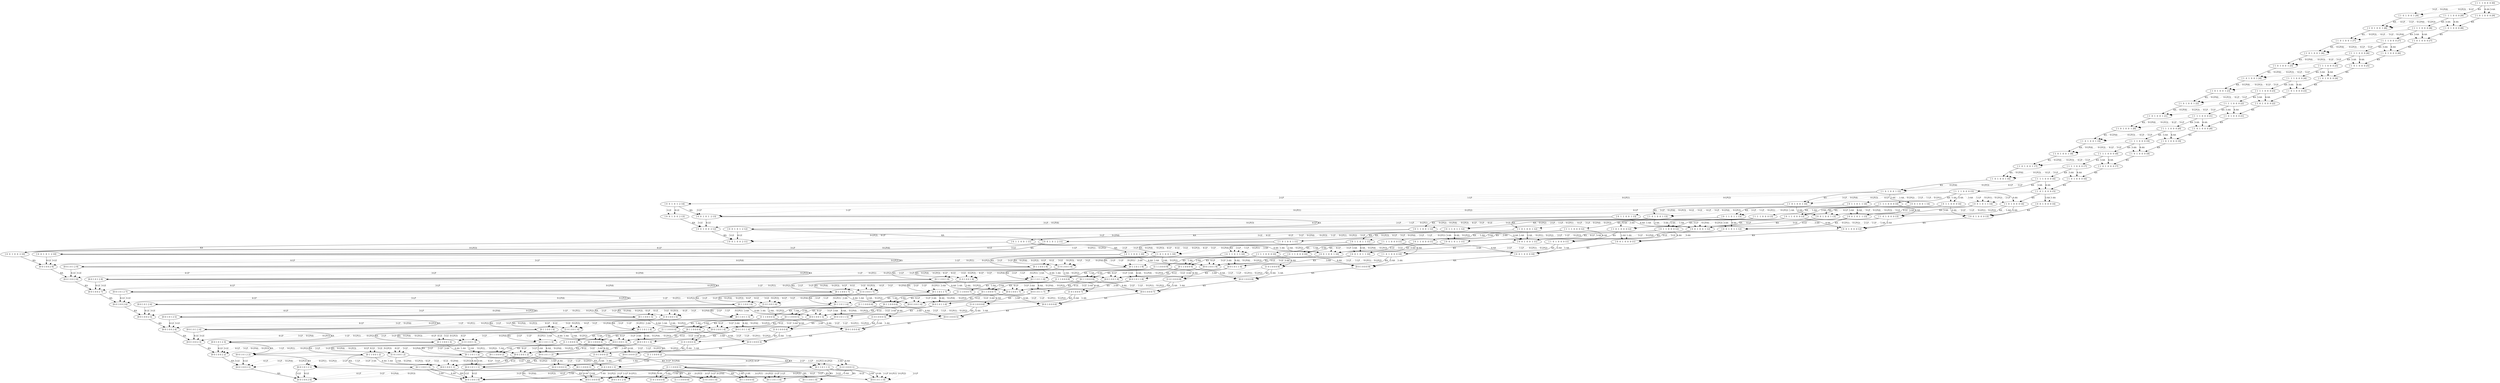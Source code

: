 digraph  {
	node [label="\N"];
	4123	 [capacity="[0 1 1]",
		label="[0 1 1 0 0 1 0]",
		stock="[0 0 1]",
		time=0,
		value=0.0];
	4124	 [capacity="[0 1 1]",
		label="[0 1 1 0 0 1 1]",
		stock="[0 0 1]",
		time=1,
		value=220.0];
	4124 -> 4123 [key=KA,
	goal="[0 1 1 0 0 1 0]",
	label=KA,
	modus=KA,
	revenue=0,
	time=1,
	weight=0,
	weight_goal=0.0];
5766 [capacity="[0 0 1]",
	label="[0 0 1 0 0 2 0]",
	stock="[0 0 2]",
	time=0,
	value=0.0];
4124 -> 5766 [key="0-LP(3)",
goal="[0 0 1 0 0 2 0]",
label="0-LP(3)",
modus=LP,
revenue=0,
style=dotted,
time=1,
weight=0,
weight_goal=0.0];
4124 -> 5766 [key="4-LP",
goal="[0 0 1 0 0 2 0]",
label="4-LP",
modus=LP,
revenue=0,
style=dotted,
time=1,
weight=0,
weight_goal=0.0];
4124 -> 5766 [key="3-LP",
goal="[0 0 1 0 0 2 0]",
label="3-LP",
modus=LP,
revenue=0,
style=dotted,
time=1,
weight=0,
weight_goal=0.0];
4124 -> 5766 [key="0-LP(4)",
goal="[0 0 1 0 0 2 0]",
label="0-LP(4)",
modus=LP,
revenue=0,
style=dotted,
time=1,
weight=0,
weight_goal=0.0];
5797 [capacity="[0 0 1]",
label="[0 0 1 0 0 1 0]",
stock="[0 0 1]",
time=0,
value=0.0];
4124 -> 5797 [key="3-AA",
goal="[0 0 1 0 0 1 0]",
label="3-AA",
modus=AA,
revenue=100,
time=1,
weight=100.0,
weight_goal=0.0];
4124 -> 5797 [key="4-AA",
goal="[0 0 1 0 0 1 0]",
label="4-AA",
modus=AA,
revenue=1000,
time=1,
weight=1000.0,
weight_goal=0.0];
4125 [capacity="[0 1 1]",
label="[0 1 1 0 0 1 2]",
stock="[0 0 1]",
time=2,
value=376.0];
4125 -> 4124 [key=KA,
goal="[0 1 1 0 0 1 1]",
label=KA,
modus=KA,
revenue=0,
time=2,
weight=0,
weight_goal=220.0];
5767 [capacity="[0 0 1]",
label="[0 0 1 0 0 2 1]",
stock="[0 0 2]",
time=1,
value=0.0];
4125 -> 5767 [key="0-LP(3)",
goal="[0 0 1 0 0 2 1]",
label="0-LP(3)",
modus=LP,
revenue=0,
style=dotted,
time=2,
weight=0,
weight_goal=0.0];
4125 -> 5767 [key="4-LP",
goal="[0 0 1 0 0 2 1]",
label="4-LP",
modus=LP,
revenue=0,
style=dotted,
time=2,
weight=0,
weight_goal=0.0];
4125 -> 5767 [key="3-LP",
goal="[0 0 1 0 0 2 1]",
label="3-LP",
modus=LP,
revenue=0,
style=dotted,
time=2,
weight=0,
weight_goal=0.0];
4125 -> 5767 [key="0-LP(4)",
goal="[0 0 1 0 0 2 1]",
label="0-LP(4)",
modus=LP,
revenue=0,
style=dotted,
time=2,
weight=0,
weight_goal=0.0];
5798 [capacity="[0 0 1]",
label="[0 0 1 0 0 1 1]",
stock="[0 0 1]",
time=1,
value=0.0];
4125 -> 5798 [key="3-AA",
goal="[0 0 1 0 0 1 1]",
label="3-AA",
modus=AA,
revenue=0,
style=dotted,
time=2,
weight=0,
weight_goal=0.0];
4125 -> 5798 [key="4-AA",
goal="[0 0 1 0 0 1 1]",
label="4-AA",
modus=AA,
revenue=1000,
time=2,
weight=780.0,
weight_goal=0.0];
4126 [capacity="[0 1 1]",
label="[0 1 1 0 0 1 3]",
stock="[0 0 1]",
time=3,
value=500.812];
4126 -> 4125 [key=KA,
goal="[0 1 1 0 0 1 2]",
label=KA,
modus=KA,
revenue=0,
time=3,
weight=0,
weight_goal=376.0];
5768 [capacity="[0 0 1]",
label="[0 0 1 0 0 2 2]",
stock="[0 0 2]",
time=2,
value=0.0];
4126 -> 5768 [key="0-LP(3)",
goal="[0 0 1 0 0 2 2]",
label="0-LP(3)",
modus=LP,
revenue=0,
style=dotted,
time=3,
weight=0,
weight_goal=0.0];
4126 -> 5768 [key="4-LP",
goal="[0 0 1 0 0 2 2]",
label="4-LP",
modus=LP,
revenue=0,
style=dotted,
time=3,
weight=0,
weight_goal=0.0];
4126 -> 5768 [key="3-LP",
goal="[0 0 1 0 0 2 2]",
label="3-LP",
modus=LP,
revenue=0,
style=dotted,
time=3,
weight=0,
weight_goal=0.0];
4126 -> 5768 [key="0-LP(4)",
goal="[0 0 1 0 0 2 2]",
label="0-LP(4)",
modus=LP,
revenue=0,
style=dotted,
time=3,
weight=0,
weight_goal=0.0];
5799 [capacity="[0 0 1]",
label="[0 0 1 0 0 1 2]",
stock="[0 0 1]",
time=2,
value=0.0];
4126 -> 5799 [key="3-AA",
goal="[0 0 1 0 0 1 2]",
label="3-AA",
modus=AA,
revenue=0,
style=dotted,
time=3,
weight=0,
weight_goal=0.0];
4126 -> 5799 [key="4-AA",
goal="[0 0 1 0 0 1 2]",
label="4-AA",
modus=AA,
revenue=1000,
time=3,
weight=624.0,
weight_goal=0.0];
4127 [capacity="[0 1 1]",
label="[0 1 1 0 0 1 4]",
stock="[0 0 1]",
time=4,
value=600.688];
4127 -> 4126 [key=KA,
goal="[0 1 1 0 0 1 3]",
label=KA,
modus=KA,
revenue=0,
time=4,
weight=0,
weight_goal=500.812];
5769 [capacity="[0 0 1]",
label="[0 0 1 0 0 2 3]",
stock="[0 0 2]",
time=3,
value=0.0];
4127 -> 5769 [key="0-LP(3)",
goal="[0 0 1 0 0 2 3]",
label="0-LP(3)",
modus=LP,
revenue=0,
style=dotted,
time=4,
weight=0,
weight_goal=0.0];
4127 -> 5769 [key="4-LP",
goal="[0 0 1 0 0 2 3]",
label="4-LP",
modus=LP,
revenue=0,
style=dotted,
time=4,
weight=0,
weight_goal=0.0];
4127 -> 5769 [key="3-LP",
goal="[0 0 1 0 0 2 3]",
label="3-LP",
modus=LP,
revenue=0,
style=dotted,
time=4,
weight=0,
weight_goal=0.0];
4127 -> 5769 [key="0-LP(4)",
goal="[0 0 1 0 0 2 3]",
label="0-LP(4)",
modus=LP,
revenue=0,
style=dotted,
time=4,
weight=0,
weight_goal=0.0];
5800 [capacity="[0 0 1]",
label="[0 0 1 0 0 1 3]",
stock="[0 0 1]",
time=3,
value=0.0];
4127 -> 5800 [key="3-AA",
goal="[0 0 1 0 0 1 3]",
label="3-AA",
modus=AA,
revenue=0,
style=dotted,
time=4,
weight=0,
weight_goal=0.0];
4127 -> 5800 [key="4-AA",
goal="[0 0 1 0 0 1 3]",
label="4-AA",
modus=AA,
revenue=1000,
time=4,
weight=499.188,
weight_goal=0.0];
4128 [capacity="[0 1 1]",
label="[0 1 1 0 0 1 5]",
stock="[0 0 1]",
time=5,
value=680.562];
4128 -> 4127 [key=KA,
goal="[0 1 1 0 0 1 4]",
label=KA,
modus=KA,
revenue=0,
time=5,
weight=0,
weight_goal=600.688];
5770 [capacity="[0 0 1]",
label="[0 0 1 0 0 2 4]",
stock="[0 0 2]",
time=4,
value=0.0];
4128 -> 5770 [key="0-LP(3)",
goal="[0 0 1 0 0 2 4]",
label="0-LP(3)",
modus=LP,
revenue=0,
style=dotted,
time=5,
weight=0,
weight_goal=0.0];
4128 -> 5770 [key="4-LP",
goal="[0 0 1 0 0 2 4]",
label="4-LP",
modus=LP,
revenue=0,
style=dotted,
time=5,
weight=0,
weight_goal=0.0];
4128 -> 5770 [key="3-LP",
goal="[0 0 1 0 0 2 4]",
label="3-LP",
modus=LP,
revenue=0,
style=dotted,
time=5,
weight=0,
weight_goal=0.0];
4128 -> 5770 [key="0-LP(4)",
goal="[0 0 1 0 0 2 4]",
label="0-LP(4)",
modus=LP,
revenue=0,
style=dotted,
time=5,
weight=0,
weight_goal=0.0];
5801 [capacity="[0 0 1]",
label="[0 0 1 0 0 1 4]",
stock="[0 0 1]",
time=4,
value=0.0];
4128 -> 5801 [key="3-AA",
goal="[0 0 1 0 0 1 4]",
label="3-AA",
modus=AA,
revenue=0,
style=dotted,
time=5,
weight=0,
weight_goal=0.0];
4128 -> 5801 [key="4-AA",
goal="[0 0 1 0 0 1 4]",
label="4-AA",
modus=AA,
revenue=1000,
time=5,
weight=399.312,
weight_goal=0.0];
4129 [capacity="[0 1 1]",
label="[0 1 1 0 0 1 6]",
stock="[0 0 1]",
time=6,
value=744.469];
4129 -> 4128 [key=KA,
goal="[0 1 1 0 0 1 5]",
label=KA,
modus=KA,
revenue=0,
time=6,
weight=0,
weight_goal=680.562];
5771 [capacity="[0 0 1]",
label="[0 0 1 0 0 2 5]",
stock="[0 0 2]",
time=5,
value=0.0];
4129 -> 5771 [key="0-LP(3)",
goal="[0 0 1 0 0 2 5]",
label="0-LP(3)",
modus=LP,
revenue=0,
style=dotted,
time=6,
weight=0,
weight_goal=0.0];
4129 -> 5771 [key="4-LP",
goal="[0 0 1 0 0 2 5]",
label="4-LP",
modus=LP,
revenue=0,
style=dotted,
time=6,
weight=0,
weight_goal=0.0];
4129 -> 5771 [key="3-LP",
goal="[0 0 1 0 0 2 5]",
label="3-LP",
modus=LP,
revenue=0,
style=dotted,
time=6,
weight=0,
weight_goal=0.0];
4129 -> 5771 [key="0-LP(4)",
goal="[0 0 1 0 0 2 5]",
label="0-LP(4)",
modus=LP,
revenue=0,
style=dotted,
time=6,
weight=0,
weight_goal=0.0];
5802 [capacity="[0 0 1]",
label="[0 0 1 0 0 1 5]",
stock="[0 0 1]",
time=5,
value=0.0];
4129 -> 5802 [key="3-AA",
goal="[0 0 1 0 0 1 5]",
label="3-AA",
modus=AA,
revenue=0,
style=dotted,
time=6,
weight=0,
weight_goal=0.0];
4129 -> 5802 [key="4-AA",
goal="[0 0 1 0 0 1 5]",
label="4-AA",
modus=AA,
revenue=1000,
time=6,
weight=319.438,
weight_goal=0.0];
4130 [capacity="[0 1 1]",
label="[0 1 1 0 0 1 7]",
stock="[0 0 1]",
time=7,
value=795.562];
4130 -> 4129 [key=KA,
goal="[0 1 1 0 0 1 6]",
label=KA,
modus=KA,
revenue=0,
time=7,
weight=0,
weight_goal=744.469];
5772 [capacity="[0 0 1]",
label="[0 0 1 0 0 2 6]",
stock="[0 0 2]",
time=6,
value=0.0];
4130 -> 5772 [key="0-LP(3)",
goal="[0 0 1 0 0 2 6]",
label="0-LP(3)",
modus=LP,
revenue=0,
style=dotted,
time=7,
weight=0,
weight_goal=0.0];
4130 -> 5772 [key="4-LP",
goal="[0 0 1 0 0 2 6]",
label="4-LP",
modus=LP,
revenue=0,
style=dotted,
time=7,
weight=0,
weight_goal=0.0];
4130 -> 5772 [key="3-LP",
goal="[0 0 1 0 0 2 6]",
label="3-LP",
modus=LP,
revenue=0,
style=dotted,
time=7,
weight=0,
weight_goal=0.0];
4130 -> 5772 [key="0-LP(4)",
goal="[0 0 1 0 0 2 6]",
label="0-LP(4)",
modus=LP,
revenue=0,
style=dotted,
time=7,
weight=0,
weight_goal=0.0];
5803 [capacity="[0 0 1]",
label="[0 0 1 0 0 1 6]",
stock="[0 0 1]",
time=6,
value=0.0];
4130 -> 5803 [key="3-AA",
goal="[0 0 1 0 0 1 6]",
label="3-AA",
modus=AA,
revenue=0,
style=dotted,
time=7,
weight=0,
weight_goal=0.0];
4130 -> 5803 [key="4-AA",
goal="[0 0 1 0 0 1 6]",
label="4-AA",
modus=AA,
revenue=1000,
time=7,
weight=255.531,
weight_goal=0.0];
4131 [capacity="[0 1 1]",
label="[0 1 1 0 0 1 8]",
stock="[0 0 1]",
time=8,
value=836.469];
4131 -> 4130 [key=KA,
goal="[0 1 1 0 0 1 7]",
label=KA,
modus=KA,
revenue=0,
time=8,
weight=0,
weight_goal=795.562];
5773 [capacity="[0 0 1]",
label="[0 0 1 0 0 2 7]",
stock="[0 0 2]",
time=7,
value=0.0];
4131 -> 5773 [key="0-LP(3)",
goal="[0 0 1 0 0 2 7]",
label="0-LP(3)",
modus=LP,
revenue=0,
style=dotted,
time=8,
weight=0,
weight_goal=0.0];
4131 -> 5773 [key="4-LP",
goal="[0 0 1 0 0 2 7]",
label="4-LP",
modus=LP,
revenue=0,
style=dotted,
time=8,
weight=0,
weight_goal=0.0];
4131 -> 5773 [key="3-LP",
goal="[0 0 1 0 0 2 7]",
label="3-LP",
modus=LP,
revenue=0,
style=dotted,
time=8,
weight=0,
weight_goal=0.0];
4131 -> 5773 [key="0-LP(4)",
goal="[0 0 1 0 0 2 7]",
label="0-LP(4)",
modus=LP,
revenue=0,
style=dotted,
time=8,
weight=0,
weight_goal=0.0];
5804 [capacity="[0 0 1]",
label="[0 0 1 0 0 1 7]",
stock="[0 0 1]",
time=7,
value=0.0];
4131 -> 5804 [key="3-AA",
goal="[0 0 1 0 0 1 7]",
label="3-AA",
modus=AA,
revenue=0,
style=dotted,
time=8,
weight=0,
weight_goal=0.0];
4131 -> 5804 [key="4-AA",
goal="[0 0 1 0 0 1 7]",
label="4-AA",
modus=AA,
revenue=1000,
time=8,
weight=204.438,
weight_goal=0.0];
4132 [capacity="[0 1 1]",
label="[0 1 1 0 0 1 9]",
stock="[0 0 1]",
time=9,
value=869.156];
4132 -> 4131 [key=KA,
goal="[0 1 1 0 0 1 8]",
label=KA,
modus=KA,
revenue=0,
time=9,
weight=0,
weight_goal=836.469];
5774 [capacity="[0 0 1]",
label="[0 0 1 0 0 2 8]",
stock="[0 0 2]",
time=8,
value=0.0];
4132 -> 5774 [key="0-LP(3)",
goal="[0 0 1 0 0 2 8]",
label="0-LP(3)",
modus=LP,
revenue=0,
style=dotted,
time=9,
weight=0,
weight_goal=0.0];
4132 -> 5774 [key="4-LP",
goal="[0 0 1 0 0 2 8]",
label="4-LP",
modus=LP,
revenue=0,
style=dotted,
time=9,
weight=0,
weight_goal=0.0];
4132 -> 5774 [key="3-LP",
goal="[0 0 1 0 0 2 8]",
label="3-LP",
modus=LP,
revenue=0,
style=dotted,
time=9,
weight=0,
weight_goal=0.0];
4132 -> 5774 [key="0-LP(4)",
goal="[0 0 1 0 0 2 8]",
label="0-LP(4)",
modus=LP,
revenue=0,
style=dotted,
time=9,
weight=0,
weight_goal=0.0];
5805 [capacity="[0 0 1]",
label="[0 0 1 0 0 1 8]",
stock="[0 0 1]",
time=8,
value=0.0];
4132 -> 5805 [key="3-AA",
goal="[0 0 1 0 0 1 8]",
label="3-AA",
modus=AA,
revenue=0,
style=dotted,
time=9,
weight=0,
weight_goal=0.0];
4132 -> 5805 [key="4-AA",
goal="[0 0 1 0 0 1 8]",
label="4-AA",
modus=AA,
revenue=1000,
time=9,
weight=163.531,
weight_goal=0.0];
4133 [capacity="[0 1 1]",
label="[ 0  1  1  0  0  1 10]",
stock="[0 0 1]",
time=10,
value=895.328];
4133 -> 4132 [key=KA,
goal="[0 1 1 0 0 1 9]",
label=KA,
modus=KA,
revenue=0,
time=10,
weight=0,
weight_goal=869.156];
5775 [capacity="[0 0 1]",
label="[0 0 1 0 0 2 9]",
stock="[0 0 2]",
time=9,
value=0.0];
4133 -> 5775 [key="0-LP(3)",
goal="[0 0 1 0 0 2 9]",
label="0-LP(3)",
modus=LP,
revenue=0,
style=dotted,
time=10,
weight=0,
weight_goal=0.0];
4133 -> 5775 [key="4-LP",
goal="[0 0 1 0 0 2 9]",
label="4-LP",
modus=LP,
revenue=0,
style=dotted,
time=10,
weight=0,
weight_goal=0.0];
4133 -> 5775 [key="3-LP",
goal="[0 0 1 0 0 2 9]",
label="3-LP",
modus=LP,
revenue=0,
style=dotted,
time=10,
weight=0,
weight_goal=0.0];
4133 -> 5775 [key="0-LP(4)",
goal="[0 0 1 0 0 2 9]",
label="0-LP(4)",
modus=LP,
revenue=0,
style=dotted,
time=10,
weight=0,
weight_goal=0.0];
5806 [capacity="[0 0 1]",
label="[0 0 1 0 0 1 9]",
stock="[0 0 1]",
time=9,
value=0.0];
4133 -> 5806 [key="3-AA",
goal="[0 0 1 0 0 1 9]",
label="3-AA",
modus=AA,
revenue=0,
style=dotted,
time=10,
weight=0,
weight_goal=0.0];
4133 -> 5806 [key="4-AA",
goal="[0 0 1 0 0 1 9]",
label="4-AA",
modus=AA,
revenue=1000,
time=10,
weight=130.844,
weight_goal=0.0];
4134 [capacity="[0 1 1]",
label="[ 0  1  1  0  0  1 11]",
stock="[0 0 1]",
time=11,
value=916.266];
4134 -> 4133 [key=KA,
goal="[ 0  1  1  0  0  1 10]",
label=KA,
modus=KA,
revenue=0,
time=11,
weight=0,
weight_goal=895.328];
5776 [capacity="[0 0 1]",
label="[ 0  0  1  0  0  2 10]",
stock="[0 0 2]",
time=10,
value=0.0];
4134 -> 5776 [key="0-LP(3)",
goal="[ 0  0  1  0  0  2 10]",
label="0-LP(3)",
modus=LP,
revenue=0,
style=dotted,
time=11,
weight=0,
weight_goal=0.0];
4134 -> 5776 [key="4-LP",
goal="[ 0  0  1  0  0  2 10]",
label="4-LP",
modus=LP,
revenue=0,
style=dotted,
time=11,
weight=0,
weight_goal=0.0];
4134 -> 5776 [key="3-LP",
goal="[ 0  0  1  0  0  2 10]",
label="3-LP",
modus=LP,
revenue=0,
style=dotted,
time=11,
weight=0,
weight_goal=0.0];
4134 -> 5776 [key="0-LP(4)",
goal="[ 0  0  1  0  0  2 10]",
label="0-LP(4)",
modus=LP,
revenue=0,
style=dotted,
time=11,
weight=0,
weight_goal=0.0];
5807 [capacity="[0 0 1]",
label="[ 0  0  1  0  0  1 10]",
stock="[0 0 1]",
time=10,
value=0.0];
4134 -> 5807 [key="3-AA",
goal="[ 0  0  1  0  0  1 10]",
label="3-AA",
modus=AA,
revenue=0,
style=dotted,
time=11,
weight=0,
weight_goal=0.0];
4134 -> 5807 [key="4-AA",
goal="[ 0  0  1  0  0  1 10]",
label="4-AA",
modus=AA,
revenue=1000,
time=11,
weight=104.672,
weight_goal=0.0];
4135 [capacity="[0 1 1]",
label="[ 0  1  1  0  0  1 12]",
stock="[0 0 1]",
time=12,
value=933.016];
4135 -> 4134 [key=KA,
goal="[ 0  1  1  0  0  1 11]",
label=KA,
modus=KA,
revenue=0,
time=12,
weight=0,
weight_goal=916.266];
5777 [capacity="[0 0 1]",
label="[ 0  0  1  0  0  2 11]",
stock="[0 0 2]",
time=11,
value=0.0];
4135 -> 5777 [key="0-LP(3)",
goal="[ 0  0  1  0  0  2 11]",
label="0-LP(3)",
modus=LP,
revenue=0,
style=dotted,
time=12,
weight=0,
weight_goal=0.0];
4135 -> 5777 [key="4-LP",
goal="[ 0  0  1  0  0  2 11]",
label="4-LP",
modus=LP,
revenue=0,
style=dotted,
time=12,
weight=0,
weight_goal=0.0];
4135 -> 5777 [key="3-LP",
goal="[ 0  0  1  0  0  2 11]",
label="3-LP",
modus=LP,
revenue=0,
style=dotted,
time=12,
weight=0,
weight_goal=0.0];
4135 -> 5777 [key="0-LP(4)",
goal="[ 0  0  1  0  0  2 11]",
label="0-LP(4)",
modus=LP,
revenue=0,
style=dotted,
time=12,
weight=0,
weight_goal=0.0];
5808 [capacity="[0 0 1]",
label="[ 0  0  1  0  0  1 11]",
stock="[0 0 1]",
time=11,
value=0.0];
4135 -> 5808 [key="3-AA",
goal="[ 0  0  1  0  0  1 11]",
label="3-AA",
modus=AA,
revenue=0,
style=dotted,
time=12,
weight=0,
weight_goal=0.0];
4135 -> 5808 [key="4-AA",
goal="[ 0  0  1  0  0  1 11]",
label="4-AA",
modus=AA,
revenue=1000,
time=12,
weight=83.7344,
weight_goal=0.0];
4136 [capacity="[0 1 1]",
label="[ 0  1  1  0  0  1 13]",
stock="[0 0 1]",
time=13,
value=946.414];
4136 -> 4135 [key=KA,
goal="[ 0  1  1  0  0  1 12]",
label=KA,
modus=KA,
revenue=0,
time=13,
weight=0,
weight_goal=933.016];
5778 [capacity="[0 0 1]",
label="[ 0  0  1  0  0  2 12]",
stock="[0 0 2]",
time=12,
value=0.0];
4136 -> 5778 [key="0-LP(3)",
goal="[ 0  0  1  0  0  2 12]",
label="0-LP(3)",
modus=LP,
revenue=0,
style=dotted,
time=13,
weight=0,
weight_goal=0.0];
4136 -> 5778 [key="4-LP",
goal="[ 0  0  1  0  0  2 12]",
label="4-LP",
modus=LP,
revenue=0,
style=dotted,
time=13,
weight=0,
weight_goal=0.0];
4136 -> 5778 [key="3-LP",
goal="[ 0  0  1  0  0  2 12]",
label="3-LP",
modus=LP,
revenue=0,
style=dotted,
time=13,
weight=0,
weight_goal=0.0];
4136 -> 5778 [key="0-LP(4)",
goal="[ 0  0  1  0  0  2 12]",
label="0-LP(4)",
modus=LP,
revenue=0,
style=dotted,
time=13,
weight=0,
weight_goal=0.0];
5809 [capacity="[0 0 1]",
label="[ 0  0  1  0  0  1 12]",
stock="[0 0 1]",
time=12,
value=0.0];
4136 -> 5809 [key="3-AA",
goal="[ 0  0  1  0  0  1 12]",
label="3-AA",
modus=AA,
revenue=0,
style=dotted,
time=13,
weight=0,
weight_goal=0.0];
4136 -> 5809 [key="4-AA",
goal="[ 0  0  1  0  0  1 12]",
label="4-AA",
modus=AA,
revenue=1000,
time=13,
weight=66.9844,
weight_goal=0.0];
5673 [capacity="[0 0 1]",
label="[0 0 1 0 1 2 0]",
stock="[0 1 2]",
time=0,
value=0.0];
5674 [capacity="[0 0 1]",
label="[0 0 1 0 1 2 1]",
stock="[0 1 2]",
time=1,
value=220.0];
5674 -> 5673 [key=KA,
goal="[0 0 1 0 1 2 0]",
label=KA,
modus=KA,
revenue=0,
time=1,
weight=0,
weight_goal=0.0];
5674 -> 5766 [key="3-LE",
goal="[0 0 1 0 0 2 0]",
label="3-LE",
modus=LE,
revenue=100,
time=1,
weight=100.0,
weight_goal=0.0];
5674 -> 5766 [key="4-LE",
goal="[0 0 1 0 0 2 0]",
label="4-LE",
modus=LE,
revenue=1000,
time=1,
weight=1000.0,
weight_goal=0.0];
5675 [capacity="[0 0 1]",
label="[0 0 1 0 1 2 2]",
stock="[0 1 2]",
time=2,
value=376.0];
5675 -> 5674 [key=KA,
goal="[0 0 1 0 1 2 1]",
label=KA,
modus=KA,
revenue=0,
time=2,
weight=0,
weight_goal=220.0];
5675 -> 5767 [key="3-LE",
goal="[0 0 1 0 0 2 1]",
label="3-LE",
modus=LE,
revenue=0,
style=dotted,
time=2,
weight=0,
weight_goal=0.0];
5675 -> 5767 [key="4-LE",
goal="[0 0 1 0 0 2 1]",
label="4-LE",
modus=LE,
revenue=1000,
time=2,
weight=780.0,
weight_goal=0.0];
5676 [capacity="[0 0 1]",
label="[0 0 1 0 1 2 3]",
stock="[0 1 2]",
time=3,
value=500.812];
5676 -> 5675 [key=KA,
goal="[0 0 1 0 1 2 2]",
label=KA,
modus=KA,
revenue=0,
time=3,
weight=0,
weight_goal=376.0];
5676 -> 5768 [key="3-LE",
goal="[0 0 1 0 0 2 2]",
label="3-LE",
modus=LE,
revenue=0,
style=dotted,
time=3,
weight=0,
weight_goal=0.0];
5676 -> 5768 [key="4-LE",
goal="[0 0 1 0 0 2 2]",
label="4-LE",
modus=LE,
revenue=1000,
time=3,
weight=624.0,
weight_goal=0.0];
5677 [capacity="[0 0 1]",
label="[0 0 1 0 1 2 4]",
stock="[0 1 2]",
time=4,
value=600.688];
5677 -> 5676 [key=KA,
goal="[0 0 1 0 1 2 3]",
label=KA,
modus=KA,
revenue=0,
time=4,
weight=0,
weight_goal=500.812];
5677 -> 5769 [key="3-LE",
goal="[0 0 1 0 0 2 3]",
label="3-LE",
modus=LE,
revenue=0,
style=dotted,
time=4,
weight=0,
weight_goal=0.0];
5677 -> 5769 [key="4-LE",
goal="[0 0 1 0 0 2 3]",
label="4-LE",
modus=LE,
revenue=1000,
time=4,
weight=499.188,
weight_goal=0.0];
5678 [capacity="[0 0 1]",
label="[0 0 1 0 1 2 5]",
stock="[0 1 2]",
time=5,
value=680.562];
5678 -> 5677 [key=KA,
goal="[0 0 1 0 1 2 4]",
label=KA,
modus=KA,
revenue=0,
time=5,
weight=0,
weight_goal=600.688];
5678 -> 5770 [key="3-LE",
goal="[0 0 1 0 0 2 4]",
label="3-LE",
modus=LE,
revenue=0,
style=dotted,
time=5,
weight=0,
weight_goal=0.0];
5678 -> 5770 [key="4-LE",
goal="[0 0 1 0 0 2 4]",
label="4-LE",
modus=LE,
revenue=1000,
time=5,
weight=399.312,
weight_goal=0.0];
5679 [capacity="[0 0 1]",
label="[0 0 1 0 1 2 6]",
stock="[0 1 2]",
time=6,
value=744.469];
5679 -> 5678 [key=KA,
goal="[0 0 1 0 1 2 5]",
label=KA,
modus=KA,
revenue=0,
time=6,
weight=0,
weight_goal=680.562];
5679 -> 5771 [key="3-LE",
goal="[0 0 1 0 0 2 5]",
label="3-LE",
modus=LE,
revenue=0,
style=dotted,
time=6,
weight=0,
weight_goal=0.0];
5679 -> 5771 [key="4-LE",
goal="[0 0 1 0 0 2 5]",
label="4-LE",
modus=LE,
revenue=1000,
time=6,
weight=319.438,
weight_goal=0.0];
5680 [capacity="[0 0 1]",
label="[0 0 1 0 1 2 7]",
stock="[0 1 2]",
time=7,
value=795.562];
5680 -> 5679 [key=KA,
goal="[0 0 1 0 1 2 6]",
label=KA,
modus=KA,
revenue=0,
time=7,
weight=0,
weight_goal=744.469];
5680 -> 5772 [key="3-LE",
goal="[0 0 1 0 0 2 6]",
label="3-LE",
modus=LE,
revenue=0,
style=dotted,
time=7,
weight=0,
weight_goal=0.0];
5680 -> 5772 [key="4-LE",
goal="[0 0 1 0 0 2 6]",
label="4-LE",
modus=LE,
revenue=1000,
time=7,
weight=255.531,
weight_goal=0.0];
5681 [capacity="[0 0 1]",
label="[0 0 1 0 1 2 8]",
stock="[0 1 2]",
time=8,
value=836.469];
5681 -> 5680 [key=KA,
goal="[0 0 1 0 1 2 7]",
label=KA,
modus=KA,
revenue=0,
time=8,
weight=0,
weight_goal=795.562];
5681 -> 5773 [key="3-LE",
goal="[0 0 1 0 0 2 7]",
label="3-LE",
modus=LE,
revenue=0,
style=dotted,
time=8,
weight=0,
weight_goal=0.0];
5681 -> 5773 [key="4-LE",
goal="[0 0 1 0 0 2 7]",
label="4-LE",
modus=LE,
revenue=1000,
time=8,
weight=204.438,
weight_goal=0.0];
5682 [capacity="[0 0 1]",
label="[0 0 1 0 1 2 9]",
stock="[0 1 2]",
time=9,
value=869.156];
5682 -> 5681 [key=KA,
goal="[0 0 1 0 1 2 8]",
label=KA,
modus=KA,
revenue=0,
time=9,
weight=0,
weight_goal=836.469];
5682 -> 5774 [key="3-LE",
goal="[0 0 1 0 0 2 8]",
label="3-LE",
modus=LE,
revenue=0,
style=dotted,
time=9,
weight=0,
weight_goal=0.0];
5682 -> 5774 [key="4-LE",
goal="[0 0 1 0 0 2 8]",
label="4-LE",
modus=LE,
revenue=1000,
time=9,
weight=163.531,
weight_goal=0.0];
5683 [capacity="[0 0 1]",
label="[ 0  0  1  0  1  2 10]",
stock="[0 1 2]",
time=10,
value=895.328];
5683 -> 5682 [key=KA,
goal="[0 0 1 0 1 2 9]",
label=KA,
modus=KA,
revenue=0,
time=10,
weight=0,
weight_goal=869.156];
5683 -> 5775 [key="3-LE",
goal="[0 0 1 0 0 2 9]",
label="3-LE",
modus=LE,
revenue=0,
style=dotted,
time=10,
weight=0,
weight_goal=0.0];
5683 -> 5775 [key="4-LE",
goal="[0 0 1 0 0 2 9]",
label="4-LE",
modus=LE,
revenue=1000,
time=10,
weight=130.844,
weight_goal=0.0];
5684 [capacity="[0 0 1]",
label="[ 0  0  1  0  1  2 11]",
stock="[0 1 2]",
time=11,
value=916.266];
5684 -> 5683 [key=KA,
goal="[ 0  0  1  0  1  2 10]",
label=KA,
modus=KA,
revenue=0,
time=11,
weight=0,
weight_goal=895.328];
5684 -> 5776 [key="3-LE",
goal="[ 0  0  1  0  0  2 10]",
label="3-LE",
modus=LE,
revenue=0,
style=dotted,
time=11,
weight=0,
weight_goal=0.0];
5684 -> 5776 [key="4-LE",
goal="[ 0  0  1  0  0  2 10]",
label="4-LE",
modus=LE,
revenue=1000,
time=11,
weight=104.672,
weight_goal=0.0];
5685 [capacity="[0 0 1]",
label="[ 0  0  1  0  1  2 12]",
stock="[0 1 2]",
time=12,
value=933.016];
5685 -> 5684 [key=KA,
goal="[ 0  0  1  0  1  2 11]",
label=KA,
modus=KA,
revenue=0,
time=12,
weight=0,
weight_goal=916.266];
5685 -> 5777 [key="3-LE",
goal="[ 0  0  1  0  0  2 11]",
label="3-LE",
modus=LE,
revenue=0,
style=dotted,
time=12,
weight=0,
weight_goal=0.0];
5685 -> 5777 [key="4-LE",
goal="[ 0  0  1  0  0  2 11]",
label="4-LE",
modus=LE,
revenue=1000,
time=12,
weight=83.7344,
weight_goal=0.0];
5686 [capacity="[0 0 1]",
label="[ 0  0  1  0  1  2 13]",
stock="[0 1 2]",
time=13,
value=946.414];
5686 -> 5685 [key=KA,
goal="[ 0  0  1  0  1  2 12]",
label=KA,
modus=KA,
revenue=0,
time=13,
weight=0,
weight_goal=933.016];
5686 -> 5778 [key="3-LE",
goal="[ 0  0  1  0  0  2 12]",
label="3-LE",
modus=LE,
revenue=0,
style=dotted,
time=13,
weight=0,
weight_goal=0.0];
5686 -> 5778 [key="4-LE",
goal="[ 0  0  1  0  0  2 12]",
label="4-LE",
modus=LE,
revenue=1000,
time=13,
weight=66.9844,
weight_goal=0.0];
5687 [capacity="[0 0 1]",
label="[ 0  0  1  0  1  2 14]",
stock="[0 1 2]",
time=14,
value=957.133];
5687 -> 5686 [key=KA,
goal="[ 0  0  1  0  1  2 13]",
label=KA,
modus=KA,
revenue=0,
time=14,
weight=0,
weight_goal=946.414];
5779 [capacity="[0 0 1]",
label="[ 0  0  1  0  0  2 13]",
stock="[0 0 2]",
time=13,
value=0.0];
5687 -> 5779 [key="3-LE",
goal="[ 0  0  1  0  0  2 13]",
label="3-LE",
modus=LE,
revenue=0,
style=dotted,
time=14,
weight=0,
weight_goal=0.0];
5687 -> 5779 [key="4-LE",
goal="[ 0  0  1  0  0  2 13]",
label="4-LE",
modus=LE,
revenue=1000,
time=14,
weight=53.5859,
weight_goal=0.0];
4154 [capacity="[0 1 1]",
label="[0 1 1 0 0 0 0]",
stock="[0 0 0]",
time=0,
value=0.0];
4155 [capacity="[0 1 1]",
label="[0 1 1 0 0 0 1]",
stock="[0 0 0]",
time=1,
value=220.0];
4155 -> 4154 [key=KA,
goal="[0 1 1 0 0 0 0]",
label=KA,
modus=KA,
revenue=0,
time=1,
weight=0,
weight_goal=0.0];
4155 -> 5797 [key="0-LP(3)",
goal="[0 0 1 0 0 1 0]",
label="0-LP(3)",
modus=LP,
revenue=0,
style=dotted,
time=1,
weight=0,
weight_goal=0.0];
4155 -> 5797 [key="4-LP",
goal="[0 0 1 0 0 1 0]",
label="4-LP",
modus=LP,
revenue=0,
style=dotted,
time=1,
weight=0,
weight_goal=0.0];
4155 -> 5797 [key="3-LP",
goal="[0 0 1 0 0 1 0]",
label="3-LP",
modus=LP,
revenue=0,
style=dotted,
time=1,
weight=0,
weight_goal=0.0];
4155 -> 5797 [key="0-LP(4)",
goal="[0 0 1 0 0 1 0]",
label="0-LP(4)",
modus=LP,
revenue=0,
style=dotted,
time=1,
weight=0,
weight_goal=0.0];
5828 [capacity="[0 0 1]",
label="[0 0 1 0 0 0 0]",
stock="[0 0 0]",
time=0,
value=0.0];
4155 -> 5828 [key="3-AA",
goal="[0 0 1 0 0 0 0]",
label="3-AA",
modus=AA,
revenue=100,
time=1,
weight=100.0,
weight_goal=0.0];
4155 -> 5828 [key="4-AA",
goal="[0 0 1 0 0 0 0]",
label="4-AA",
modus=AA,
revenue=1000,
time=1,
weight=1000.0,
weight_goal=0.0];
4156 [capacity="[0 1 1]",
label="[0 1 1 0 0 0 2]",
stock="[0 0 0]",
time=2,
value=376.0];
4156 -> 4155 [key=KA,
goal="[0 1 1 0 0 0 1]",
label=KA,
modus=KA,
revenue=0,
time=2,
weight=0,
weight_goal=220.0];
4156 -> 5798 [key="0-LP(3)",
goal="[0 0 1 0 0 1 1]",
label="0-LP(3)",
modus=LP,
revenue=0,
style=dotted,
time=2,
weight=0,
weight_goal=0.0];
4156 -> 5798 [key="4-LP",
goal="[0 0 1 0 0 1 1]",
label="4-LP",
modus=LP,
revenue=0,
style=dotted,
time=2,
weight=0,
weight_goal=0.0];
4156 -> 5798 [key="3-LP",
goal="[0 0 1 0 0 1 1]",
label="3-LP",
modus=LP,
revenue=0,
style=dotted,
time=2,
weight=0,
weight_goal=0.0];
4156 -> 5798 [key="0-LP(4)",
goal="[0 0 1 0 0 1 1]",
label="0-LP(4)",
modus=LP,
revenue=0,
style=dotted,
time=2,
weight=0,
weight_goal=0.0];
5829 [capacity="[0 0 1]",
label="[0 0 1 0 0 0 1]",
stock="[0 0 0]",
time=1,
value=0.0];
4156 -> 5829 [key="3-AA",
goal="[0 0 1 0 0 0 1]",
label="3-AA",
modus=AA,
revenue=0,
style=dotted,
time=2,
weight=0,
weight_goal=0.0];
4156 -> 5829 [key="4-AA",
goal="[0 0 1 0 0 0 1]",
label="4-AA",
modus=AA,
revenue=1000,
time=2,
weight=780.0,
weight_goal=0.0];
4157 [capacity="[0 1 1]",
label="[0 1 1 0 0 0 3]",
stock="[0 0 0]",
time=3,
value=500.812];
4157 -> 4156 [key=KA,
goal="[0 1 1 0 0 0 2]",
label=KA,
modus=KA,
revenue=0,
time=3,
weight=0,
weight_goal=376.0];
4157 -> 5799 [key="0-LP(3)",
goal="[0 0 1 0 0 1 2]",
label="0-LP(3)",
modus=LP,
revenue=0,
style=dotted,
time=3,
weight=0,
weight_goal=0.0];
4157 -> 5799 [key="4-LP",
goal="[0 0 1 0 0 1 2]",
label="4-LP",
modus=LP,
revenue=0,
style=dotted,
time=3,
weight=0,
weight_goal=0.0];
4157 -> 5799 [key="3-LP",
goal="[0 0 1 0 0 1 2]",
label="3-LP",
modus=LP,
revenue=0,
style=dotted,
time=3,
weight=0,
weight_goal=0.0];
4157 -> 5799 [key="0-LP(4)",
goal="[0 0 1 0 0 1 2]",
label="0-LP(4)",
modus=LP,
revenue=0,
style=dotted,
time=3,
weight=0,
weight_goal=0.0];
5830 [capacity="[0 0 1]",
label="[0 0 1 0 0 0 2]",
stock="[0 0 0]",
time=2,
value=0.0];
4157 -> 5830 [key="3-AA",
goal="[0 0 1 0 0 0 2]",
label="3-AA",
modus=AA,
revenue=0,
style=dotted,
time=3,
weight=0,
weight_goal=0.0];
4157 -> 5830 [key="4-AA",
goal="[0 0 1 0 0 0 2]",
label="4-AA",
modus=AA,
revenue=1000,
time=3,
weight=624.0,
weight_goal=0.0];
4158 [capacity="[0 1 1]",
label="[0 1 1 0 0 0 4]",
stock="[0 0 0]",
time=4,
value=600.688];
4158 -> 4157 [key=KA,
goal="[0 1 1 0 0 0 3]",
label=KA,
modus=KA,
revenue=0,
time=4,
weight=0,
weight_goal=500.812];
4158 -> 5800 [key="0-LP(3)",
goal="[0 0 1 0 0 1 3]",
label="0-LP(3)",
modus=LP,
revenue=0,
style=dotted,
time=4,
weight=0,
weight_goal=0.0];
4158 -> 5800 [key="4-LP",
goal="[0 0 1 0 0 1 3]",
label="4-LP",
modus=LP,
revenue=0,
style=dotted,
time=4,
weight=0,
weight_goal=0.0];
4158 -> 5800 [key="3-LP",
goal="[0 0 1 0 0 1 3]",
label="3-LP",
modus=LP,
revenue=0,
style=dotted,
time=4,
weight=0,
weight_goal=0.0];
4158 -> 5800 [key="0-LP(4)",
goal="[0 0 1 0 0 1 3]",
label="0-LP(4)",
modus=LP,
revenue=0,
style=dotted,
time=4,
weight=0,
weight_goal=0.0];
5831 [capacity="[0 0 1]",
label="[0 0 1 0 0 0 3]",
stock="[0 0 0]",
time=3,
value=0.0];
4158 -> 5831 [key="3-AA",
goal="[0 0 1 0 0 0 3]",
label="3-AA",
modus=AA,
revenue=0,
style=dotted,
time=4,
weight=0,
weight_goal=0.0];
4158 -> 5831 [key="4-AA",
goal="[0 0 1 0 0 0 3]",
label="4-AA",
modus=AA,
revenue=1000,
time=4,
weight=499.188,
weight_goal=0.0];
4159 [capacity="[0 1 1]",
label="[0 1 1 0 0 0 5]",
stock="[0 0 0]",
time=5,
value=680.562];
4159 -> 4158 [key=KA,
goal="[0 1 1 0 0 0 4]",
label=KA,
modus=KA,
revenue=0,
time=5,
weight=0,
weight_goal=600.688];
4159 -> 5801 [key="0-LP(3)",
goal="[0 0 1 0 0 1 4]",
label="0-LP(3)",
modus=LP,
revenue=0,
style=dotted,
time=5,
weight=0,
weight_goal=0.0];
4159 -> 5801 [key="4-LP",
goal="[0 0 1 0 0 1 4]",
label="4-LP",
modus=LP,
revenue=0,
style=dotted,
time=5,
weight=0,
weight_goal=0.0];
4159 -> 5801 [key="3-LP",
goal="[0 0 1 0 0 1 4]",
label="3-LP",
modus=LP,
revenue=0,
style=dotted,
time=5,
weight=0,
weight_goal=0.0];
4159 -> 5801 [key="0-LP(4)",
goal="[0 0 1 0 0 1 4]",
label="0-LP(4)",
modus=LP,
revenue=0,
style=dotted,
time=5,
weight=0,
weight_goal=0.0];
5832 [capacity="[0 0 1]",
label="[0 0 1 0 0 0 4]",
stock="[0 0 0]",
time=4,
value=0.0];
4159 -> 5832 [key="3-AA",
goal="[0 0 1 0 0 0 4]",
label="3-AA",
modus=AA,
revenue=0,
style=dotted,
time=5,
weight=0,
weight_goal=0.0];
4159 -> 5832 [key="4-AA",
goal="[0 0 1 0 0 0 4]",
label="4-AA",
modus=AA,
revenue=1000,
time=5,
weight=399.312,
weight_goal=0.0];
4160 [capacity="[0 1 1]",
label="[0 1 1 0 0 0 6]",
stock="[0 0 0]",
time=6,
value=744.469];
4160 -> 4159 [key=KA,
goal="[0 1 1 0 0 0 5]",
label=KA,
modus=KA,
revenue=0,
time=6,
weight=0,
weight_goal=680.562];
4160 -> 5802 [key="0-LP(3)",
goal="[0 0 1 0 0 1 5]",
label="0-LP(3)",
modus=LP,
revenue=0,
style=dotted,
time=6,
weight=0,
weight_goal=0.0];
4160 -> 5802 [key="4-LP",
goal="[0 0 1 0 0 1 5]",
label="4-LP",
modus=LP,
revenue=0,
style=dotted,
time=6,
weight=0,
weight_goal=0.0];
4160 -> 5802 [key="3-LP",
goal="[0 0 1 0 0 1 5]",
label="3-LP",
modus=LP,
revenue=0,
style=dotted,
time=6,
weight=0,
weight_goal=0.0];
4160 -> 5802 [key="0-LP(4)",
goal="[0 0 1 0 0 1 5]",
label="0-LP(4)",
modus=LP,
revenue=0,
style=dotted,
time=6,
weight=0,
weight_goal=0.0];
5833 [capacity="[0 0 1]",
label="[0 0 1 0 0 0 5]",
stock="[0 0 0]",
time=5,
value=0.0];
4160 -> 5833 [key="3-AA",
goal="[0 0 1 0 0 0 5]",
label="3-AA",
modus=AA,
revenue=0,
style=dotted,
time=6,
weight=0,
weight_goal=0.0];
4160 -> 5833 [key="4-AA",
goal="[0 0 1 0 0 0 5]",
label="4-AA",
modus=AA,
revenue=1000,
time=6,
weight=319.438,
weight_goal=0.0];
4161 [capacity="[0 1 1]",
label="[0 1 1 0 0 0 7]",
stock="[0 0 0]",
time=7,
value=795.562];
4161 -> 4160 [key=KA,
goal="[0 1 1 0 0 0 6]",
label=KA,
modus=KA,
revenue=0,
time=7,
weight=0,
weight_goal=744.469];
4161 -> 5803 [key="0-LP(3)",
goal="[0 0 1 0 0 1 6]",
label="0-LP(3)",
modus=LP,
revenue=0,
style=dotted,
time=7,
weight=0,
weight_goal=0.0];
4161 -> 5803 [key="4-LP",
goal="[0 0 1 0 0 1 6]",
label="4-LP",
modus=LP,
revenue=0,
style=dotted,
time=7,
weight=0,
weight_goal=0.0];
4161 -> 5803 [key="3-LP",
goal="[0 0 1 0 0 1 6]",
label="3-LP",
modus=LP,
revenue=0,
style=dotted,
time=7,
weight=0,
weight_goal=0.0];
4161 -> 5803 [key="0-LP(4)",
goal="[0 0 1 0 0 1 6]",
label="0-LP(4)",
modus=LP,
revenue=0,
style=dotted,
time=7,
weight=0,
weight_goal=0.0];
5834 [capacity="[0 0 1]",
label="[0 0 1 0 0 0 6]",
stock="[0 0 0]",
time=6,
value=0.0];
4161 -> 5834 [key="3-AA",
goal="[0 0 1 0 0 0 6]",
label="3-AA",
modus=AA,
revenue=0,
style=dotted,
time=7,
weight=0,
weight_goal=0.0];
4161 -> 5834 [key="4-AA",
goal="[0 0 1 0 0 0 6]",
label="4-AA",
modus=AA,
revenue=1000,
time=7,
weight=255.531,
weight_goal=0.0];
4162 [capacity="[0 1 1]",
label="[0 1 1 0 0 0 8]",
stock="[0 0 0]",
time=8,
value=836.469];
4162 -> 4161 [key=KA,
goal="[0 1 1 0 0 0 7]",
label=KA,
modus=KA,
revenue=0,
time=8,
weight=0,
weight_goal=795.562];
4162 -> 5804 [key="0-LP(3)",
goal="[0 0 1 0 0 1 7]",
label="0-LP(3)",
modus=LP,
revenue=0,
style=dotted,
time=8,
weight=0,
weight_goal=0.0];
4162 -> 5804 [key="4-LP",
goal="[0 0 1 0 0 1 7]",
label="4-LP",
modus=LP,
revenue=0,
style=dotted,
time=8,
weight=0,
weight_goal=0.0];
4162 -> 5804 [key="3-LP",
goal="[0 0 1 0 0 1 7]",
label="3-LP",
modus=LP,
revenue=0,
style=dotted,
time=8,
weight=0,
weight_goal=0.0];
4162 -> 5804 [key="0-LP(4)",
goal="[0 0 1 0 0 1 7]",
label="0-LP(4)",
modus=LP,
revenue=0,
style=dotted,
time=8,
weight=0,
weight_goal=0.0];
5835 [capacity="[0 0 1]",
label="[0 0 1 0 0 0 7]",
stock="[0 0 0]",
time=7,
value=0.0];
4162 -> 5835 [key="3-AA",
goal="[0 0 1 0 0 0 7]",
label="3-AA",
modus=AA,
revenue=0,
style=dotted,
time=8,
weight=0,
weight_goal=0.0];
4162 -> 5835 [key="4-AA",
goal="[0 0 1 0 0 0 7]",
label="4-AA",
modus=AA,
revenue=1000,
time=8,
weight=204.438,
weight_goal=0.0];
4163 [capacity="[0 1 1]",
label="[0 1 1 0 0 0 9]",
stock="[0 0 0]",
time=9,
value=869.156];
4163 -> 4162 [key=KA,
goal="[0 1 1 0 0 0 8]",
label=KA,
modus=KA,
revenue=0,
time=9,
weight=0,
weight_goal=836.469];
4163 -> 5805 [key="0-LP(3)",
goal="[0 0 1 0 0 1 8]",
label="0-LP(3)",
modus=LP,
revenue=0,
style=dotted,
time=9,
weight=0,
weight_goal=0.0];
4163 -> 5805 [key="4-LP",
goal="[0 0 1 0 0 1 8]",
label="4-LP",
modus=LP,
revenue=0,
style=dotted,
time=9,
weight=0,
weight_goal=0.0];
4163 -> 5805 [key="3-LP",
goal="[0 0 1 0 0 1 8]",
label="3-LP",
modus=LP,
revenue=0,
style=dotted,
time=9,
weight=0,
weight_goal=0.0];
4163 -> 5805 [key="0-LP(4)",
goal="[0 0 1 0 0 1 8]",
label="0-LP(4)",
modus=LP,
revenue=0,
style=dotted,
time=9,
weight=0,
weight_goal=0.0];
5836 [capacity="[0 0 1]",
label="[0 0 1 0 0 0 8]",
stock="[0 0 0]",
time=8,
value=0.0];
4163 -> 5836 [key="3-AA",
goal="[0 0 1 0 0 0 8]",
label="3-AA",
modus=AA,
revenue=0,
style=dotted,
time=9,
weight=0,
weight_goal=0.0];
4163 -> 5836 [key="4-AA",
goal="[0 0 1 0 0 0 8]",
label="4-AA",
modus=AA,
revenue=1000,
time=9,
weight=163.531,
weight_goal=0.0];
4164 [capacity="[0 1 1]",
label="[ 0  1  1  0  0  0 10]",
stock="[0 0 0]",
time=10,
value=895.328];
4164 -> 4163 [key=KA,
goal="[0 1 1 0 0 0 9]",
label=KA,
modus=KA,
revenue=0,
time=10,
weight=0,
weight_goal=869.156];
4164 -> 5806 [key="0-LP(3)",
goal="[0 0 1 0 0 1 9]",
label="0-LP(3)",
modus=LP,
revenue=0,
style=dotted,
time=10,
weight=0,
weight_goal=0.0];
4164 -> 5806 [key="4-LP",
goal="[0 0 1 0 0 1 9]",
label="4-LP",
modus=LP,
revenue=0,
style=dotted,
time=10,
weight=0,
weight_goal=0.0];
4164 -> 5806 [key="3-LP",
goal="[0 0 1 0 0 1 9]",
label="3-LP",
modus=LP,
revenue=0,
style=dotted,
time=10,
weight=0,
weight_goal=0.0];
4164 -> 5806 [key="0-LP(4)",
goal="[0 0 1 0 0 1 9]",
label="0-LP(4)",
modus=LP,
revenue=0,
style=dotted,
time=10,
weight=0,
weight_goal=0.0];
5837 [capacity="[0 0 1]",
label="[0 0 1 0 0 0 9]",
stock="[0 0 0]",
time=9,
value=0.0];
4164 -> 5837 [key="3-AA",
goal="[0 0 1 0 0 0 9]",
label="3-AA",
modus=AA,
revenue=0,
style=dotted,
time=10,
weight=0,
weight_goal=0.0];
4164 -> 5837 [key="4-AA",
goal="[0 0 1 0 0 0 9]",
label="4-AA",
modus=AA,
revenue=1000,
time=10,
weight=130.844,
weight_goal=0.0];
4165 [capacity="[0 1 1]",
label="[ 0  1  1  0  0  0 11]",
stock="[0 0 0]",
time=11,
value=916.266];
4165 -> 4164 [key=KA,
goal="[ 0  1  1  0  0  0 10]",
label=KA,
modus=KA,
revenue=0,
time=11,
weight=0,
weight_goal=895.328];
4165 -> 5807 [key="0-LP(3)",
goal="[ 0  0  1  0  0  1 10]",
label="0-LP(3)",
modus=LP,
revenue=0,
style=dotted,
time=11,
weight=0,
weight_goal=0.0];
4165 -> 5807 [key="4-LP",
goal="[ 0  0  1  0  0  1 10]",
label="4-LP",
modus=LP,
revenue=0,
style=dotted,
time=11,
weight=0,
weight_goal=0.0];
4165 -> 5807 [key="3-LP",
goal="[ 0  0  1  0  0  1 10]",
label="3-LP",
modus=LP,
revenue=0,
style=dotted,
time=11,
weight=0,
weight_goal=0.0];
4165 -> 5807 [key="0-LP(4)",
goal="[ 0  0  1  0  0  1 10]",
label="0-LP(4)",
modus=LP,
revenue=0,
style=dotted,
time=11,
weight=0,
weight_goal=0.0];
5838 [capacity="[0 0 1]",
label="[ 0  0  1  0  0  0 10]",
stock="[0 0 0]",
time=10,
value=0.0];
4165 -> 5838 [key="3-AA",
goal="[ 0  0  1  0  0  0 10]",
label="3-AA",
modus=AA,
revenue=0,
style=dotted,
time=11,
weight=0,
weight_goal=0.0];
4165 -> 5838 [key="4-AA",
goal="[ 0  0  1  0  0  0 10]",
label="4-AA",
modus=AA,
revenue=1000,
time=11,
weight=104.672,
weight_goal=0.0];
4166 [capacity="[0 1 1]",
label="[ 0  1  1  0  0  0 12]",
stock="[0 0 0]",
time=12,
value=933.016];
4166 -> 4165 [key=KA,
goal="[ 0  1  1  0  0  0 11]",
label=KA,
modus=KA,
revenue=0,
time=12,
weight=0,
weight_goal=916.266];
4166 -> 5808 [key="0-LP(3)",
goal="[ 0  0  1  0  0  1 11]",
label="0-LP(3)",
modus=LP,
revenue=0,
style=dotted,
time=12,
weight=0,
weight_goal=0.0];
4166 -> 5808 [key="4-LP",
goal="[ 0  0  1  0  0  1 11]",
label="4-LP",
modus=LP,
revenue=0,
style=dotted,
time=12,
weight=0,
weight_goal=0.0];
4166 -> 5808 [key="3-LP",
goal="[ 0  0  1  0  0  1 11]",
label="3-LP",
modus=LP,
revenue=0,
style=dotted,
time=12,
weight=0,
weight_goal=0.0];
4166 -> 5808 [key="0-LP(4)",
goal="[ 0  0  1  0  0  1 11]",
label="0-LP(4)",
modus=LP,
revenue=0,
style=dotted,
time=12,
weight=0,
weight_goal=0.0];
5839 [capacity="[0 0 1]",
label="[ 0  0  1  0  0  0 11]",
stock="[0 0 0]",
time=11,
value=0.0];
4166 -> 5839 [key="3-AA",
goal="[ 0  0  1  0  0  0 11]",
label="3-AA",
modus=AA,
revenue=0,
style=dotted,
time=12,
weight=0,
weight_goal=0.0];
4166 -> 5839 [key="4-AA",
goal="[ 0  0  1  0  0  0 11]",
label="4-AA",
modus=AA,
revenue=1000,
time=12,
weight=83.7344,
weight_goal=0.0];
4167 [capacity="[0 1 1]",
label="[ 0  1  1  0  0  0 13]",
stock="[0 0 0]",
time=13,
value=946.414];
4167 -> 4166 [key=KA,
goal="[ 0  1  1  0  0  0 12]",
label=KA,
modus=KA,
revenue=0,
time=13,
weight=0,
weight_goal=933.016];
4167 -> 5809 [key="0-LP(3)",
goal="[ 0  0  1  0  0  1 12]",
label="0-LP(3)",
modus=LP,
revenue=0,
style=dotted,
time=13,
weight=0,
weight_goal=0.0];
4167 -> 5809 [key="4-LP",
goal="[ 0  0  1  0  0  1 12]",
label="4-LP",
modus=LP,
revenue=0,
style=dotted,
time=13,
weight=0,
weight_goal=0.0];
4167 -> 5809 [key="3-LP",
goal="[ 0  0  1  0  0  1 12]",
label="3-LP",
modus=LP,
revenue=0,
style=dotted,
time=13,
weight=0,
weight_goal=0.0];
4167 -> 5809 [key="0-LP(4)",
goal="[ 0  0  1  0  0  1 12]",
label="0-LP(4)",
modus=LP,
revenue=0,
style=dotted,
time=13,
weight=0,
weight_goal=0.0];
5840 [capacity="[0 0 1]",
label="[ 0  0  1  0  0  0 12]",
stock="[0 0 0]",
time=12,
value=0.0];
4167 -> 5840 [key="3-AA",
goal="[ 0  0  1  0  0  0 12]",
label="3-AA",
modus=AA,
revenue=0,
style=dotted,
time=13,
weight=0,
weight_goal=0.0];
4167 -> 5840 [key="4-AA",
goal="[ 0  0  1  0  0  0 12]",
label="4-AA",
modus=AA,
revenue=1000,
time=13,
weight=66.9844,
weight_goal=0.0];
5704 [capacity="[0 0 1]",
label="[0 0 1 0 1 1 0]",
stock="[0 1 1]",
time=0,
value=0.0];
5705 [capacity="[0 0 1]",
label="[0 0 1 0 1 1 1]",
stock="[0 1 1]",
time=1,
value=220.0];
5705 -> 5704 [key=KA,
goal="[0 0 1 0 1 1 0]",
label=KA,
modus=KA,
revenue=0,
time=1,
weight=0,
weight_goal=0.0];
5705 -> 5797 [key="3-LE",
goal="[0 0 1 0 0 1 0]",
label="3-LE",
modus=LE,
revenue=100,
time=1,
weight=100.0,
weight_goal=0.0];
5705 -> 5797 [key="4-LE",
goal="[0 0 1 0 0 1 0]",
label="4-LE",
modus=LE,
revenue=1000,
time=1,
weight=1000.0,
weight_goal=0.0];
5706 [capacity="[0 0 1]",
label="[0 0 1 0 1 1 2]",
stock="[0 1 1]",
time=2,
value=376.0];
5706 -> 5705 [key=KA,
goal="[0 0 1 0 1 1 1]",
label=KA,
modus=KA,
revenue=0,
time=2,
weight=0,
weight_goal=220.0];
5706 -> 5798 [key="3-LE",
goal="[0 0 1 0 0 1 1]",
label="3-LE",
modus=LE,
revenue=0,
style=dotted,
time=2,
weight=0,
weight_goal=0.0];
5706 -> 5798 [key="4-LE",
goal="[0 0 1 0 0 1 1]",
label="4-LE",
modus=LE,
revenue=1000,
time=2,
weight=780.0,
weight_goal=0.0];
5707 [capacity="[0 0 1]",
label="[0 0 1 0 1 1 3]",
stock="[0 1 1]",
time=3,
value=500.812];
5707 -> 5706 [key=KA,
goal="[0 0 1 0 1 1 2]",
label=KA,
modus=KA,
revenue=0,
time=3,
weight=0,
weight_goal=376.0];
5707 -> 5799 [key="3-LE",
goal="[0 0 1 0 0 1 2]",
label="3-LE",
modus=LE,
revenue=0,
style=dotted,
time=3,
weight=0,
weight_goal=0.0];
5707 -> 5799 [key="4-LE",
goal="[0 0 1 0 0 1 2]",
label="4-LE",
modus=LE,
revenue=1000,
time=3,
weight=624.0,
weight_goal=0.0];
5708 [capacity="[0 0 1]",
label="[0 0 1 0 1 1 4]",
stock="[0 1 1]",
time=4,
value=600.688];
5708 -> 5707 [key=KA,
goal="[0 0 1 0 1 1 3]",
label=KA,
modus=KA,
revenue=0,
time=4,
weight=0,
weight_goal=500.812];
5708 -> 5800 [key="3-LE",
goal="[0 0 1 0 0 1 3]",
label="3-LE",
modus=LE,
revenue=0,
style=dotted,
time=4,
weight=0,
weight_goal=0.0];
5708 -> 5800 [key="4-LE",
goal="[0 0 1 0 0 1 3]",
label="4-LE",
modus=LE,
revenue=1000,
time=4,
weight=499.188,
weight_goal=0.0];
5709 [capacity="[0 0 1]",
label="[0 0 1 0 1 1 5]",
stock="[0 1 1]",
time=5,
value=680.562];
5709 -> 5708 [key=KA,
goal="[0 0 1 0 1 1 4]",
label=KA,
modus=KA,
revenue=0,
time=5,
weight=0,
weight_goal=600.688];
5709 -> 5801 [key="3-LE",
goal="[0 0 1 0 0 1 4]",
label="3-LE",
modus=LE,
revenue=0,
style=dotted,
time=5,
weight=0,
weight_goal=0.0];
5709 -> 5801 [key="4-LE",
goal="[0 0 1 0 0 1 4]",
label="4-LE",
modus=LE,
revenue=1000,
time=5,
weight=399.312,
weight_goal=0.0];
5710 [capacity="[0 0 1]",
label="[0 0 1 0 1 1 6]",
stock="[0 1 1]",
time=6,
value=744.469];
5710 -> 5709 [key=KA,
goal="[0 0 1 0 1 1 5]",
label=KA,
modus=KA,
revenue=0,
time=6,
weight=0,
weight_goal=680.562];
5710 -> 5802 [key="3-LE",
goal="[0 0 1 0 0 1 5]",
label="3-LE",
modus=LE,
revenue=0,
style=dotted,
time=6,
weight=0,
weight_goal=0.0];
5710 -> 5802 [key="4-LE",
goal="[0 0 1 0 0 1 5]",
label="4-LE",
modus=LE,
revenue=1000,
time=6,
weight=319.438,
weight_goal=0.0];
5711 [capacity="[0 0 1]",
label="[0 0 1 0 1 1 7]",
stock="[0 1 1]",
time=7,
value=795.562];
5711 -> 5710 [key=KA,
goal="[0 0 1 0 1 1 6]",
label=KA,
modus=KA,
revenue=0,
time=7,
weight=0,
weight_goal=744.469];
5711 -> 5803 [key="3-LE",
goal="[0 0 1 0 0 1 6]",
label="3-LE",
modus=LE,
revenue=0,
style=dotted,
time=7,
weight=0,
weight_goal=0.0];
5711 -> 5803 [key="4-LE",
goal="[0 0 1 0 0 1 6]",
label="4-LE",
modus=LE,
revenue=1000,
time=7,
weight=255.531,
weight_goal=0.0];
5712 [capacity="[0 0 1]",
label="[0 0 1 0 1 1 8]",
stock="[0 1 1]",
time=8,
value=836.469];
5712 -> 5711 [key=KA,
goal="[0 0 1 0 1 1 7]",
label=KA,
modus=KA,
revenue=0,
time=8,
weight=0,
weight_goal=795.562];
5712 -> 5804 [key="3-LE",
goal="[0 0 1 0 0 1 7]",
label="3-LE",
modus=LE,
revenue=0,
style=dotted,
time=8,
weight=0,
weight_goal=0.0];
5712 -> 5804 [key="4-LE",
goal="[0 0 1 0 0 1 7]",
label="4-LE",
modus=LE,
revenue=1000,
time=8,
weight=204.438,
weight_goal=0.0];
5713 [capacity="[0 0 1]",
label="[0 0 1 0 1 1 9]",
stock="[0 1 1]",
time=9,
value=869.156];
5713 -> 5712 [key=KA,
goal="[0 0 1 0 1 1 8]",
label=KA,
modus=KA,
revenue=0,
time=9,
weight=0,
weight_goal=836.469];
5713 -> 5805 [key="3-LE",
goal="[0 0 1 0 0 1 8]",
label="3-LE",
modus=LE,
revenue=0,
style=dotted,
time=9,
weight=0,
weight_goal=0.0];
5713 -> 5805 [key="4-LE",
goal="[0 0 1 0 0 1 8]",
label="4-LE",
modus=LE,
revenue=1000,
time=9,
weight=163.531,
weight_goal=0.0];
5714 [capacity="[0 0 1]",
label="[ 0  0  1  0  1  1 10]",
stock="[0 1 1]",
time=10,
value=895.328];
5714 -> 5713 [key=KA,
goal="[0 0 1 0 1 1 9]",
label=KA,
modus=KA,
revenue=0,
time=10,
weight=0,
weight_goal=869.156];
5714 -> 5806 [key="3-LE",
goal="[0 0 1 0 0 1 9]",
label="3-LE",
modus=LE,
revenue=0,
style=dotted,
time=10,
weight=0,
weight_goal=0.0];
5714 -> 5806 [key="4-LE",
goal="[0 0 1 0 0 1 9]",
label="4-LE",
modus=LE,
revenue=1000,
time=10,
weight=130.844,
weight_goal=0.0];
5715 [capacity="[0 0 1]",
label="[ 0  0  1  0  1  1 11]",
stock="[0 1 1]",
time=11,
value=916.266];
5715 -> 5714 [key=KA,
goal="[ 0  0  1  0  1  1 10]",
label=KA,
modus=KA,
revenue=0,
time=11,
weight=0,
weight_goal=895.328];
5715 -> 5807 [key="3-LE",
goal="[ 0  0  1  0  0  1 10]",
label="3-LE",
modus=LE,
revenue=0,
style=dotted,
time=11,
weight=0,
weight_goal=0.0];
5715 -> 5807 [key="4-LE",
goal="[ 0  0  1  0  0  1 10]",
label="4-LE",
modus=LE,
revenue=1000,
time=11,
weight=104.672,
weight_goal=0.0];
5716 [capacity="[0 0 1]",
label="[ 0  0  1  0  1  1 12]",
stock="[0 1 1]",
time=12,
value=933.016];
5716 -> 5715 [key=KA,
goal="[ 0  0  1  0  1  1 11]",
label=KA,
modus=KA,
revenue=0,
time=12,
weight=0,
weight_goal=916.266];
5716 -> 5808 [key="3-LE",
goal="[ 0  0  1  0  0  1 11]",
label="3-LE",
modus=LE,
revenue=0,
style=dotted,
time=12,
weight=0,
weight_goal=0.0];
5716 -> 5808 [key="4-LE",
goal="[ 0  0  1  0  0  1 11]",
label="4-LE",
modus=LE,
revenue=1000,
time=12,
weight=83.7344,
weight_goal=0.0];
5717 [capacity="[0 0 1]",
label="[ 0  0  1  0  1  1 13]",
stock="[0 1 1]",
time=13,
value=946.414];
5717 -> 5716 [key=KA,
goal="[ 0  0  1  0  1  1 12]",
label=KA,
modus=KA,
revenue=0,
time=13,
weight=0,
weight_goal=933.016];
5717 -> 5809 [key="3-LE",
goal="[ 0  0  1  0  0  1 12]",
label="3-LE",
modus=LE,
revenue=0,
style=dotted,
time=13,
weight=0,
weight_goal=0.0];
5717 -> 5809 [key="4-LE",
goal="[ 0  0  1  0  0  1 12]",
label="4-LE",
modus=LE,
revenue=1000,
time=13,
weight=66.9844,
weight_goal=0.0];
5718 [capacity="[0 0 1]",
label="[ 0  0  1  0  1  1 14]",
stock="[0 1 1]",
time=14,
value=957.133];
5718 -> 5717 [key=KA,
goal="[ 0  0  1  0  1  1 13]",
label=KA,
modus=KA,
revenue=0,
time=14,
weight=0,
weight_goal=946.414];
5810 [capacity="[0 0 1]",
label="[ 0  0  1  0  0  1 13]",
stock="[0 0 1]",
time=13,
value=0.0];
5718 -> 5810 [key="3-LE",
goal="[ 0  0  1  0  0  1 13]",
label="3-LE",
modus=LE,
revenue=0,
style=dotted,
time=14,
weight=0,
weight_goal=0.0];
5718 -> 5810 [key="4-LE",
goal="[ 0  0  1  0  0  1 13]",
label="4-LE",
modus=LE,
revenue=1000,
time=14,
weight=53.5859,
weight_goal=0.0];
2494 [capacity="[1 0 1]",
label="[ 1  0  1  0  0  0 14]",
stock="[0 0 0]",
time=14,
value=957.133];
2494 -> 5717 [key="2-LP",
goal="[ 0  0  1  0  1  1 13]",
label="2-LP",
modus=LP,
revenue=0,
style=dotted,
time=14,
weight=0,
weight_goal=946.414];
2494 -> 5717 [key="1-LP",
goal="[ 0  0  1  0  1  1 13]",
label="1-LP",
modus=LP,
revenue=0,
style=dotted,
time=14,
weight=0,
weight_goal=946.414];
2494 -> 5717 [key="0-LP(1)",
goal="[ 0  0  1  0  1  1 13]",
label="0-LP(1)",
modus=LP,
revenue=0,
style=dotted,
time=14,
weight=0,
weight_goal=946.414];
2494 -> 5717 [key="0-LP(2)",
goal="[ 0  0  1  0  1  1 13]",
label="0-LP(2)",
modus=LP,
revenue=0,
style=dotted,
time=14,
weight=0,
weight_goal=946.414];
5841 [capacity="[0 0 1]",
label="[ 0  0  1  0  0  0 13]",
stock="[0 0 0]",
time=13,
value=0.0];
2494 -> 5841 [key="1-AA",
goal="[ 0  0  1  0  0  0 13]",
label="1-AA",
modus=AA,
revenue=0,
style=dotted,
time=14,
weight=0,
weight_goal=0.0];
2494 -> 5841 [key="2-AA",
goal="[ 0  0  1  0  0  0 13]",
label="2-AA",
modus=AA,
revenue=1000,
time=14,
weight=53.5859,
weight_goal=0.0];
2493 [capacity="[1 0 1]",
label="[ 1  0  1  0  0  0 13]",
stock="[0 0 0]",
time=13,
value=946.414];
2494 -> 2493 [key=KA,
goal="[ 1  0  1  0  0  0 13]",
label=KA,
modus=KA,
revenue=0,
time=14,
weight=0,
weight_goal=946.414];
2495 [capacity="[1 0 1]",
label="[ 1  0  1  0  0  0 15]",
stock="[0 0 0]",
time=15,
value=965.711];
2495 -> 5718 [key="2-LP",
goal="[ 0  0  1  0  1  1 14]",
label="2-LP",
modus=LP,
revenue=0,
style=dotted,
time=15,
weight=0,
weight_goal=957.133];
2495 -> 5718 [key="1-LP",
goal="[ 0  0  1  0  1  1 14]",
label="1-LP",
modus=LP,
revenue=0,
style=dotted,
time=15,
weight=0,
weight_goal=957.133];
2495 -> 5718 [key="0-LP(1)",
goal="[ 0  0  1  0  1  1 14]",
label="0-LP(1)",
modus=LP,
revenue=0,
style=dotted,
time=15,
weight=0,
weight_goal=957.133];
2495 -> 5718 [key="0-LP(2)",
goal="[ 0  0  1  0  1  1 14]",
label="0-LP(2)",
modus=LP,
revenue=0,
style=dotted,
time=15,
weight=0,
weight_goal=957.133];
2495 -> 2494 [key=KA,
goal="[ 1  0  1  0  0  0 14]",
label=KA,
modus=KA,
revenue=0,
time=15,
weight=0,
weight_goal=957.133];
5842 [capacity="[0 0 1]",
label="[ 0  0  1  0  0  0 14]",
stock="[0 0 0]",
time=14,
value=0.0];
2495 -> 5842 [key="1-AA",
goal="[ 0  0  1  0  0  0 14]",
label="1-AA",
modus=AA,
revenue=0,
style=dotted,
time=15,
weight=0,
weight_goal=0.0];
2495 -> 5842 [key="2-AA",
goal="[ 0  0  1  0  0  0 14]",
label="2-AA",
modus=AA,
revenue=1000,
time=15,
weight=42.8672,
weight_goal=0.0];
2496 [capacity="[1 0 1]",
label="[ 1  0  1  0  0  0 16]",
stock="[0 0 0]",
time=16,
value=965.711];
2496 -> 2495 [key=KA,
goal="[ 1  0  1  0  0  0 15]",
label=KA,
modus=KA,
revenue=0,
time=16,
weight=0,
weight_goal=965.711];
5767 -> 5766 [key=KA,
goal="[0 0 1 0 0 2 0]",
label=KA,
modus=KA,
revenue=0,
time=1,
weight=0,
weight_goal=0.0];
5768 -> 5767 [key=KA,
goal="[0 0 1 0 0 2 1]",
label=KA,
modus=KA,
revenue=0,
time=2,
weight=0,
weight_goal=0.0];
5769 -> 5768 [key=KA,
goal="[0 0 1 0 0 2 2]",
label=KA,
modus=KA,
revenue=0,
time=3,
weight=0,
weight_goal=0.0];
5770 -> 5769 [key=KA,
goal="[0 0 1 0 0 2 3]",
label=KA,
modus=KA,
revenue=0,
time=4,
weight=0,
weight_goal=0.0];
5771 -> 5770 [key=KA,
goal="[0 0 1 0 0 2 4]",
label=KA,
modus=KA,
revenue=0,
time=5,
weight=0,
weight_goal=0.0];
5772 -> 5771 [key=KA,
goal="[0 0 1 0 0 2 5]",
label=KA,
modus=KA,
revenue=0,
time=6,
weight=0,
weight_goal=0.0];
5773 -> 5772 [key=KA,
goal="[0 0 1 0 0 2 6]",
label=KA,
modus=KA,
revenue=0,
time=7,
weight=0,
weight_goal=0.0];
5774 -> 5773 [key=KA,
goal="[0 0 1 0 0 2 7]",
label=KA,
modus=KA,
revenue=0,
time=8,
weight=0,
weight_goal=0.0];
5775 -> 5774 [key=KA,
goal="[0 0 1 0 0 2 8]",
label=KA,
modus=KA,
revenue=0,
time=9,
weight=0,
weight_goal=0.0];
5776 -> 5775 [key=KA,
goal="[0 0 1 0 0 2 9]",
label=KA,
modus=KA,
revenue=0,
time=10,
weight=0,
weight_goal=0.0];
5777 -> 5776 [key=KA,
goal="[ 0  0  1  0  0  2 10]",
label=KA,
modus=KA,
revenue=0,
time=11,
weight=0,
weight_goal=0.0];
5778 -> 5777 [key=KA,
goal="[ 0  0  1  0  0  2 11]",
label=KA,
modus=KA,
revenue=0,
time=12,
weight=0,
weight_goal=0.0];
5779 -> 5778 [key=KA,
goal="[ 0  0  1  0  0  2 12]",
label=KA,
modus=KA,
revenue=0,
time=13,
weight=0,
weight_goal=0.0];
2500 [capacity="[1 0 1]",
label="[ 1  0  1  0  0  0 20]",
stock="[0 0 0]",
time=20,
value=965.711];
2499 [capacity="[1 0 1]",
label="[ 1  0  1  0  0  0 19]",
stock="[0 0 0]",
time=19,
value=965.711];
2500 -> 2499 [key=KA,
goal="[ 1  0  1  0  0  0 19]",
label=KA,
modus=KA,
revenue=0,
time=20,
weight=0,
weight_goal=965.711];
2501 [capacity="[1 0 1]",
label="[ 1  0  1  0  0  0 21]",
stock="[0 0 0]",
time=21,
value=965.711];
2501 -> 2500 [key=KA,
goal="[ 1  0  1  0  0  0 20]",
label=KA,
modus=KA,
revenue=0,
time=21,
weight=0,
weight_goal=965.711];
5798 -> 5797 [key=KA,
goal="[0 0 1 0 0 1 0]",
label=KA,
modus=KA,
revenue=0,
time=1,
weight=0,
weight_goal=0.0];
5799 -> 5798 [key=KA,
goal="[0 0 1 0 0 1 1]",
label=KA,
modus=KA,
revenue=0,
time=2,
weight=0,
weight_goal=0.0];
5800 -> 5799 [key=KA,
goal="[0 0 1 0 0 1 2]",
label=KA,
modus=KA,
revenue=0,
time=3,
weight=0,
weight_goal=0.0];
5801 -> 5800 [key=KA,
goal="[0 0 1 0 0 1 3]",
label=KA,
modus=KA,
revenue=0,
time=4,
weight=0,
weight_goal=0.0];
5802 -> 5801 [key=KA,
goal="[0 0 1 0 0 1 4]",
label=KA,
modus=KA,
revenue=0,
time=5,
weight=0,
weight_goal=0.0];
5803 -> 5802 [key=KA,
goal="[0 0 1 0 0 1 5]",
label=KA,
modus=KA,
revenue=0,
time=6,
weight=0,
weight_goal=0.0];
5804 -> 5803 [key=KA,
goal="[0 0 1 0 0 1 6]",
label=KA,
modus=KA,
revenue=0,
time=7,
weight=0,
weight_goal=0.0];
5805 -> 5804 [key=KA,
goal="[0 0 1 0 0 1 7]",
label=KA,
modus=KA,
revenue=0,
time=8,
weight=0,
weight_goal=0.0];
5806 -> 5805 [key=KA,
goal="[0 0 1 0 0 1 8]",
label=KA,
modus=KA,
revenue=0,
time=9,
weight=0,
weight_goal=0.0];
5807 -> 5806 [key=KA,
goal="[0 0 1 0 0 1 9]",
label=KA,
modus=KA,
revenue=0,
time=10,
weight=0,
weight_goal=0.0];
5808 -> 5807 [key=KA,
goal="[ 0  0  1  0  0  1 10]",
label=KA,
modus=KA,
revenue=0,
time=11,
weight=0,
weight_goal=0.0];
5809 -> 5808 [key=KA,
goal="[ 0  0  1  0  0  1 11]",
label=KA,
modus=KA,
revenue=0,
time=12,
weight=0,
weight_goal=0.0];
5810 -> 5809 [key=KA,
goal="[ 0  0  1  0  0  1 12]",
label=KA,
modus=KA,
revenue=0,
time=13,
weight=0,
weight_goal=0.0];
5811 [capacity="[0 0 1]",
label="[ 0  0  1  0  0  1 14]",
stock="[0 0 1]",
time=14,
value=0.0];
5811 -> 5810 [key=KA,
goal="[ 0  0  1  0  0  1 13]",
label=KA,
modus=KA,
revenue=0,
time=14,
weight=0,
weight_goal=0.0];
2505 [capacity="[1 0 1]",
label="[ 1  0  1  0  0  0 25]",
stock="[0 0 0]",
time=25,
value=965.711];
2504 [capacity="[1 0 1]",
label="[ 1  0  1  0  0  0 24]",
stock="[0 0 0]",
time=24,
value=965.711];
2505 -> 2504 [key=KA,
goal="[ 1  0  1  0  0  0 24]",
label=KA,
modus=KA,
revenue=0,
time=25,
weight=0,
weight_goal=965.711];
2506 [capacity="[1 0 1]",
label="[ 1  0  1  0  0  0 26]",
stock="[0 0 0]",
time=26,
value=965.711];
2506 -> 2505 [key=KA,
goal="[ 1  0  1  0  0  0 25]",
label=KA,
modus=KA,
revenue=0,
time=26,
weight=0,
weight_goal=965.711];
2507 [capacity="[1 0 1]",
label="[ 1  0  1  0  0  0 27]",
stock="[0 0 0]",
time=27,
value=965.711];
2507 -> 2506 [key=KA,
goal="[ 1  0  1  0  0  0 26]",
label=KA,
modus=KA,
revenue=0,
time=27,
weight=0,
weight_goal=965.711];
5829 -> 5828 [key=KA,
goal="[0 0 1 0 0 0 0]",
label=KA,
modus=KA,
revenue=0,
time=1,
weight=0,
weight_goal=0.0];
5830 -> 5829 [key=KA,
goal="[0 0 1 0 0 0 1]",
label=KA,
modus=KA,
revenue=0,
time=2,
weight=0,
weight_goal=0.0];
5831 -> 5830 [key=KA,
goal="[0 0 1 0 0 0 2]",
label=KA,
modus=KA,
revenue=0,
time=3,
weight=0,
weight_goal=0.0];
5832 -> 5831 [key=KA,
goal="[0 0 1 0 0 0 3]",
label=KA,
modus=KA,
revenue=0,
time=4,
weight=0,
weight_goal=0.0];
5833 -> 5832 [key=KA,
goal="[0 0 1 0 0 0 4]",
label=KA,
modus=KA,
revenue=0,
time=5,
weight=0,
weight_goal=0.0];
5834 -> 5833 [key=KA,
goal="[0 0 1 0 0 0 5]",
label=KA,
modus=KA,
revenue=0,
time=6,
weight=0,
weight_goal=0.0];
5835 -> 5834 [key=KA,
goal="[0 0 1 0 0 0 6]",
label=KA,
modus=KA,
revenue=0,
time=7,
weight=0,
weight_goal=0.0];
5836 -> 5835 [key=KA,
goal="[0 0 1 0 0 0 7]",
label=KA,
modus=KA,
revenue=0,
time=8,
weight=0,
weight_goal=0.0];
5837 -> 5836 [key=KA,
goal="[0 0 1 0 0 0 8]",
label=KA,
modus=KA,
revenue=0,
time=9,
weight=0,
weight_goal=0.0];
5838 -> 5837 [key=KA,
goal="[0 0 1 0 0 0 9]",
label=KA,
modus=KA,
revenue=0,
time=10,
weight=0,
weight_goal=0.0];
5839 -> 5838 [key=KA,
goal="[ 0  0  1  0  0  0 10]",
label=KA,
modus=KA,
revenue=0,
time=11,
weight=0,
weight_goal=0.0];
5840 -> 5839 [key=KA,
goal="[ 0  0  1  0  0  0 11]",
label=KA,
modus=KA,
revenue=0,
time=12,
weight=0,
weight_goal=0.0];
5841 -> 5840 [key=KA,
goal="[ 0  0  1  0  0  0 12]",
label=KA,
modus=KA,
revenue=0,
time=13,
weight=0,
weight_goal=0.0];
5842 -> 5841 [key=KA,
goal="[ 0  0  1  0  0  0 13]",
label=KA,
modus=KA,
revenue=0,
time=14,
weight=0,
weight_goal=0.0];
2497 [capacity="[1 0 1]",
label="[ 1  0  1  0  0  0 17]",
stock="[0 0 0]",
time=17,
value=965.711];
2497 -> 2496 [key=KA,
goal="[ 1  0  1  0  0  0 16]",
label=KA,
modus=KA,
revenue=0,
time=17,
weight=0,
weight_goal=965.711];
4168 [capacity="[0 1 1]",
label="[ 0  1  1  0  0  0 14]",
stock="[0 0 0]",
time=14,
value=957.133];
4168 -> 4167 [key=KA,
goal="[ 0  1  1  0  0  0 13]",
label=KA,
modus=KA,
revenue=0,
time=14,
weight=0,
weight_goal=946.414];
4168 -> 5810 [key="0-LP(3)",
goal="[ 0  0  1  0  0  1 13]",
label="0-LP(3)",
modus=LP,
revenue=0,
style=dotted,
time=14,
weight=0,
weight_goal=0.0];
4168 -> 5810 [key="4-LP",
goal="[ 0  0  1  0  0  1 13]",
label="4-LP",
modus=LP,
revenue=0,
style=dotted,
time=14,
weight=0,
weight_goal=0.0];
4168 -> 5810 [key="3-LP",
goal="[ 0  0  1  0  0  1 13]",
label="3-LP",
modus=LP,
revenue=0,
style=dotted,
time=14,
weight=0,
weight_goal=0.0];
4168 -> 5810 [key="0-LP(4)",
goal="[ 0  0  1  0  0  1 13]",
label="0-LP(4)",
modus=LP,
revenue=0,
style=dotted,
time=14,
weight=0,
weight_goal=0.0];
4168 -> 5841 [key="3-AA",
goal="[ 0  0  1  0  0  0 13]",
label="3-AA",
modus=AA,
revenue=0,
style=dotted,
time=14,
weight=0,
weight_goal=0.0];
4168 -> 5841 [key="4-AA",
goal="[ 0  0  1  0  0  0 13]",
label="4-AA",
modus=AA,
revenue=1000,
time=14,
weight=53.5859,
weight_goal=0.0];
2498 [capacity="[1 0 1]",
label="[ 1  0  1  0  0  0 18]",
stock="[0 0 0]",
time=18,
value=965.711];
2498 -> 2497 [key=KA,
goal="[ 1  0  1  0  0  0 17]",
label=KA,
modus=KA,
revenue=0,
time=18,
weight=0,
weight_goal=965.711];
806 [capacity="[1 1 1]",
label="[1 1 1 0 0 0 0]",
stock="[0 0 0]",
time=0,
value=0.0];
807 [capacity="[1 1 1]",
label="[1 1 1 0 0 0 1]",
stock="[0 0 0]",
time=1,
value=440.0];
807 -> 4154 [key="1-AA",
goal="[0 1 1 0 0 0 0]",
label="1-AA",
modus=AA,
revenue=100,
time=1,
weight=100.0,
weight_goal=0.0];
807 -> 4154 [key="2-AA",
goal="[0 1 1 0 0 0 0]",
label="2-AA",
modus=AA,
revenue=1000,
time=1,
weight=1000.0,
weight_goal=0.0];
807 -> 806 [key=KA,
goal="[1 1 1 0 0 0 0]",
label=KA,
modus=KA,
revenue=0,
time=1,
weight=0,
weight_goal=0.0];
2449 [capacity="[1 0 1]",
label="[1 0 1 0 0 1 0]",
stock="[0 0 1]",
time=0,
value=0.0];
807 -> 2449 [key="0-LP(3)",
goal="[1 0 1 0 0 1 0]",
label="0-LP(3)",
modus=LP,
revenue=0,
style=dotted,
time=1,
weight=0,
weight_goal=0.0];
807 -> 2449 [key="4-LP",
goal="[1 0 1 0 0 1 0]",
label="4-LP",
modus=LP,
revenue=0,
style=dotted,
time=1,
weight=0,
weight_goal=0.0];
807 -> 2449 [key="3-LP",
goal="[1 0 1 0 0 1 0]",
label="3-LP",
modus=LP,
revenue=0,
style=dotted,
time=1,
weight=0,
weight_goal=0.0];
807 -> 2449 [key="0-LP(4)",
goal="[1 0 1 0 0 1 0]",
label="0-LP(4)",
modus=LP,
revenue=0,
style=dotted,
time=1,
weight=0,
weight_goal=0.0];
2480 [capacity="[1 0 1]",
label="[1 0 1 0 0 0 0]",
stock="[0 0 0]",
time=0,
value=0.0];
807 -> 2480 [key="3-AA",
goal="[1 0 1 0 0 0 0]",
label="3-AA",
modus=AA,
revenue=100,
time=1,
weight=100.0,
weight_goal=0.0];
807 -> 2480 [key="4-AA",
goal="[1 0 1 0 0 0 0]",
label="4-AA",
modus=AA,
revenue=1000,
time=1,
weight=1000.0,
weight_goal=0.0];
4030 [capacity="[0 1 1]",
label="[0 1 1 0 1 1 0]",
stock="[0 1 1]",
time=0,
value=0.0];
807 -> 4030 [key="2-LP",
goal="[0 1 1 0 1 1 0]",
label="2-LP",
modus=LP,
revenue=0,
style=dotted,
time=1,
weight=0,
weight_goal=0.0];
807 -> 4030 [key="1-LP",
goal="[0 1 1 0 1 1 0]",
label="1-LP",
modus=LP,
revenue=0,
style=dotted,
time=1,
weight=0,
weight_goal=0.0];
807 -> 4030 [key="0-LP(1)",
goal="[0 1 1 0 1 1 0]",
label="0-LP(1)",
modus=LP,
revenue=0,
style=dotted,
time=1,
weight=0,
weight_goal=0.0];
807 -> 4030 [key="0-LP(2)",
goal="[0 1 1 0 1 1 0]",
label="0-LP(2)",
modus=LP,
revenue=0,
style=dotted,
time=1,
weight=0,
weight_goal=0.0];
808 [capacity="[1 1 1]",
label="[1 1 1 0 0 0 2]",
stock="[0 0 0]",
time=2,
value=752.0];
808 -> 4155 [key="1-AA",
goal="[0 1 1 0 0 0 1]",
label="1-AA",
modus=AA,
revenue=0,
style=dotted,
time=2,
weight=0,
weight_goal=220.0];
808 -> 4155 [key="2-AA",
goal="[0 1 1 0 0 0 1]",
label="2-AA",
modus=AA,
revenue=1000,
time=2,
weight=780.0,
weight_goal=220.0];
808 -> 807 [key=KA,
goal="[1 1 1 0 0 0 1]",
label=KA,
modus=KA,
revenue=0,
time=2,
weight=0,
weight_goal=440.0];
2450 [capacity="[1 0 1]",
label="[1 0 1 0 0 1 1]",
stock="[0 0 1]",
time=1,
value=220.0];
808 -> 2450 [key="0-LP(3)",
goal="[1 0 1 0 0 1 1]",
label="0-LP(3)",
modus=LP,
revenue=0,
style=dotted,
time=2,
weight=0,
weight_goal=220.0];
808 -> 2450 [key="4-LP",
goal="[1 0 1 0 0 1 1]",
label="4-LP",
modus=LP,
revenue=0,
style=dotted,
time=2,
weight=0,
weight_goal=220.0];
808 -> 2450 [key="3-LP",
goal="[1 0 1 0 0 1 1]",
label="3-LP",
modus=LP,
revenue=0,
style=dotted,
time=2,
weight=0,
weight_goal=220.0];
808 -> 2450 [key="0-LP(4)",
goal="[1 0 1 0 0 1 1]",
label="0-LP(4)",
modus=LP,
revenue=0,
style=dotted,
time=2,
weight=0,
weight_goal=220.0];
2481 [capacity="[1 0 1]",
label="[1 0 1 0 0 0 1]",
stock="[0 0 0]",
time=1,
value=220.0];
808 -> 2481 [key="3-AA",
goal="[1 0 1 0 0 0 1]",
label="3-AA",
modus=AA,
revenue=0,
style=dotted,
time=2,
weight=0,
weight_goal=220.0];
808 -> 2481 [key="4-AA",
goal="[1 0 1 0 0 0 1]",
label="4-AA",
modus=AA,
revenue=1000,
time=2,
weight=780.0,
weight_goal=220.0];
4031 [capacity="[0 1 1]",
label="[0 1 1 0 1 1 1]",
stock="[0 1 1]",
time=1,
value=220.0];
808 -> 4031 [key="2-LP",
goal="[0 1 1 0 1 1 1]",
label="2-LP",
modus=LP,
revenue=0,
style=dotted,
time=2,
weight=0,
weight_goal=220.0];
808 -> 4031 [key="1-LP",
goal="[0 1 1 0 1 1 1]",
label="1-LP",
modus=LP,
revenue=0,
style=dotted,
time=2,
weight=0,
weight_goal=220.0];
808 -> 4031 [key="0-LP(1)",
goal="[0 1 1 0 1 1 1]",
label="0-LP(1)",
modus=LP,
revenue=0,
style=dotted,
time=2,
weight=0,
weight_goal=220.0];
808 -> 4031 [key="0-LP(2)",
goal="[0 1 1 0 1 1 1]",
label="0-LP(2)",
modus=LP,
revenue=0,
style=dotted,
time=2,
weight=0,
weight_goal=220.0];
809 [capacity="[1 1 1]",
label="[1 1 1 0 0 0 3]",
stock="[0 0 0]",
time=3,
value=1001.62];
809 -> 4156 [key="1-AA",
goal="[0 1 1 0 0 0 2]",
label="1-AA",
modus=AA,
revenue=0,
style=dotted,
time=3,
weight=0,
weight_goal=376.0];
809 -> 4156 [key="2-AA",
goal="[0 1 1 0 0 0 2]",
label="2-AA",
modus=AA,
revenue=1000,
time=3,
weight=624.0,
weight_goal=376.0];
809 -> 808 [key=KA,
goal="[1 1 1 0 0 0 2]",
label=KA,
modus=KA,
revenue=0,
time=3,
weight=0,
weight_goal=752.0];
2451 [capacity="[1 0 1]",
label="[1 0 1 0 0 1 2]",
stock="[0 0 1]",
time=2,
value=376.0];
809 -> 2451 [key="0-LP(3)",
goal="[1 0 1 0 0 1 2]",
label="0-LP(3)",
modus=LP,
revenue=0,
style=dotted,
time=3,
weight=0,
weight_goal=376.0];
809 -> 2451 [key="4-LP",
goal="[1 0 1 0 0 1 2]",
label="4-LP",
modus=LP,
revenue=0,
style=dotted,
time=3,
weight=0,
weight_goal=376.0];
809 -> 2451 [key="3-LP",
goal="[1 0 1 0 0 1 2]",
label="3-LP",
modus=LP,
revenue=0,
style=dotted,
time=3,
weight=0,
weight_goal=376.0];
809 -> 2451 [key="0-LP(4)",
goal="[1 0 1 0 0 1 2]",
label="0-LP(4)",
modus=LP,
revenue=0,
style=dotted,
time=3,
weight=0,
weight_goal=376.0];
2482 [capacity="[1 0 1]",
label="[1 0 1 0 0 0 2]",
stock="[0 0 0]",
time=2,
value=376.0];
809 -> 2482 [key="3-AA",
goal="[1 0 1 0 0 0 2]",
label="3-AA",
modus=AA,
revenue=0,
style=dotted,
time=3,
weight=0,
weight_goal=376.0];
809 -> 2482 [key="4-AA",
goal="[1 0 1 0 0 0 2]",
label="4-AA",
modus=AA,
revenue=1000,
time=3,
weight=624.0,
weight_goal=376.0];
4032 [capacity="[0 1 1]",
label="[0 1 1 0 1 1 2]",
stock="[0 1 1]",
time=2,
value=440.0];
809 -> 4032 [key="2-LP",
goal="[0 1 1 0 1 1 2]",
label="2-LP",
modus=LP,
revenue=0,
style=dotted,
time=3,
weight=0,
weight_goal=440.0];
809 -> 4032 [key="1-LP",
goal="[0 1 1 0 1 1 2]",
label="1-LP",
modus=LP,
revenue=0,
style=dotted,
time=3,
weight=0,
weight_goal=440.0];
809 -> 4032 [key="0-LP(1)",
goal="[0 1 1 0 1 1 2]",
label="0-LP(1)",
modus=LP,
revenue=0,
style=dotted,
time=3,
weight=0,
weight_goal=440.0];
809 -> 4032 [key="0-LP(2)",
goal="[0 1 1 0 1 1 2]",
label="0-LP(2)",
modus=LP,
revenue=0,
style=dotted,
time=3,
weight=0,
weight_goal=440.0];
810 [capacity="[1 1 1]",
label="[1 1 1 0 0 0 4]",
stock="[0 0 0]",
time=4,
value=1201.38];
810 -> 4157 [key="1-AA",
goal="[0 1 1 0 0 0 3]",
label="1-AA",
modus=AA,
revenue=0,
style=dotted,
time=4,
weight=0,
weight_goal=500.812];
810 -> 4157 [key="2-AA",
goal="[0 1 1 0 0 0 3]",
label="2-AA",
modus=AA,
revenue=1000,
time=4,
weight=499.188,
weight_goal=500.812];
810 -> 809 [key=KA,
goal="[1 1 1 0 0 0 3]",
label=KA,
modus=KA,
revenue=0,
time=4,
weight=0,
weight_goal=1001.62];
2452 [capacity="[1 0 1]",
label="[1 0 1 0 0 1 3]",
stock="[0 0 1]",
time=3,
value=500.812];
810 -> 2452 [key="0-LP(3)",
goal="[1 0 1 0 0 1 3]",
label="0-LP(3)",
modus=LP,
revenue=0,
style=dotted,
time=4,
weight=0,
weight_goal=500.812];
810 -> 2452 [key="4-LP",
goal="[1 0 1 0 0 1 3]",
label="4-LP",
modus=LP,
revenue=0,
style=dotted,
time=4,
weight=0,
weight_goal=500.812];
810 -> 2452 [key="3-LP",
goal="[1 0 1 0 0 1 3]",
label="3-LP",
modus=LP,
revenue=0,
style=dotted,
time=4,
weight=0,
weight_goal=500.812];
810 -> 2452 [key="0-LP(4)",
goal="[1 0 1 0 0 1 3]",
label="0-LP(4)",
modus=LP,
revenue=0,
style=dotted,
time=4,
weight=0,
weight_goal=500.812];
2483 [capacity="[1 0 1]",
label="[1 0 1 0 0 0 3]",
stock="[0 0 0]",
time=3,
value=500.812];
810 -> 2483 [key="3-AA",
goal="[1 0 1 0 0 0 3]",
label="3-AA",
modus=AA,
revenue=0,
style=dotted,
time=4,
weight=0,
weight_goal=500.812];
810 -> 2483 [key="4-AA",
goal="[1 0 1 0 0 0 3]",
label="4-AA",
modus=AA,
revenue=1000,
time=4,
weight=499.188,
weight_goal=500.812];
4033 [capacity="[0 1 1]",
label="[0 1 1 0 1 1 3]",
stock="[0 1 1]",
time=3,
value=634.5];
810 -> 4033 [key="2-LP",
goal="[0 1 1 0 1 1 3]",
label="2-LP",
modus=LP,
revenue=0,
style=dotted,
time=4,
weight=0,
weight_goal=634.5];
810 -> 4033 [key="1-LP",
goal="[0 1 1 0 1 1 3]",
label="1-LP",
modus=LP,
revenue=0,
style=dotted,
time=4,
weight=0,
weight_goal=634.5];
810 -> 4033 [key="0-LP(1)",
goal="[0 1 1 0 1 1 3]",
label="0-LP(1)",
modus=LP,
revenue=0,
style=dotted,
time=4,
weight=0,
weight_goal=634.5];
810 -> 4033 [key="0-LP(2)",
goal="[0 1 1 0 1 1 3]",
label="0-LP(2)",
modus=LP,
revenue=0,
style=dotted,
time=4,
weight=0,
weight_goal=634.5];
811 [capacity="[1 1 1]",
label="[1 1 1 0 0 0 5]",
stock="[0 0 0]",
time=5,
value=1361.12];
811 -> 4158 [key="1-AA",
goal="[0 1 1 0 0 0 4]",
label="1-AA",
modus=AA,
revenue=0,
style=dotted,
time=5,
weight=0,
weight_goal=600.688];
811 -> 4158 [key="2-AA",
goal="[0 1 1 0 0 0 4]",
label="2-AA",
modus=AA,
revenue=1000,
time=5,
weight=399.312,
weight_goal=600.688];
811 -> 810 [key=KA,
goal="[1 1 1 0 0 0 4]",
label=KA,
modus=KA,
revenue=0,
time=5,
weight=0,
weight_goal=1201.38];
2453 [capacity="[1 0 1]",
label="[1 0 1 0 0 1 4]",
stock="[0 0 1]",
time=4,
value=600.688];
811 -> 2453 [key="0-LP(3)",
goal="[1 0 1 0 0 1 4]",
label="0-LP(3)",
modus=LP,
revenue=0,
style=dotted,
time=5,
weight=0,
weight_goal=600.688];
811 -> 2453 [key="4-LP",
goal="[1 0 1 0 0 1 4]",
label="4-LP",
modus=LP,
revenue=0,
style=dotted,
time=5,
weight=0,
weight_goal=600.688];
811 -> 2453 [key="3-LP",
goal="[1 0 1 0 0 1 4]",
label="3-LP",
modus=LP,
revenue=0,
style=dotted,
time=5,
weight=0,
weight_goal=600.688];
811 -> 2453 [key="0-LP(4)",
goal="[1 0 1 0 0 1 4]",
label="0-LP(4)",
modus=LP,
revenue=0,
style=dotted,
time=5,
weight=0,
weight_goal=600.688];
2484 [capacity="[1 0 1]",
label="[1 0 1 0 0 0 4]",
stock="[0 0 0]",
time=4,
value=600.688];
811 -> 2484 [key="3-AA",
goal="[1 0 1 0 0 0 4]",
label="3-AA",
modus=AA,
revenue=0,
style=dotted,
time=5,
weight=0,
weight_goal=600.688];
811 -> 2484 [key="4-AA",
goal="[1 0 1 0 0 0 4]",
label="4-AA",
modus=AA,
revenue=1000,
time=5,
weight=399.312,
weight_goal=600.688];
4034 [capacity="[0 1 1]",
label="[0 1 1 0 1 1 4]",
stock="[0 1 1]",
time=4,
value=807.75];
811 -> 4034 [key="2-LP",
goal="[0 1 1 0 1 1 4]",
label="2-LP",
modus=LP,
revenue=0,
style=dotted,
time=5,
weight=0,
weight_goal=807.75];
811 -> 4034 [key="1-LP",
goal="[0 1 1 0 1 1 4]",
label="1-LP",
modus=LP,
revenue=0,
style=dotted,
time=5,
weight=0,
weight_goal=807.75];
811 -> 4034 [key="0-LP(1)",
goal="[0 1 1 0 1 1 4]",
label="0-LP(1)",
modus=LP,
revenue=0,
style=dotted,
time=5,
weight=0,
weight_goal=807.75];
811 -> 4034 [key="0-LP(2)",
goal="[0 1 1 0 1 1 4]",
label="0-LP(2)",
modus=LP,
revenue=0,
style=dotted,
time=5,
weight=0,
weight_goal=807.75];
812 [capacity="[1 1 1]",
label="[1 1 1 0 0 0 6]",
stock="[0 0 0]",
time=6,
value=1488.94];
812 -> 4159 [key="1-AA",
goal="[0 1 1 0 0 0 5]",
label="1-AA",
modus=AA,
revenue=0,
style=dotted,
time=6,
weight=0,
weight_goal=680.562];
812 -> 4159 [key="2-AA",
goal="[0 1 1 0 0 0 5]",
label="2-AA",
modus=AA,
revenue=1000,
time=6,
weight=319.438,
weight_goal=680.562];
812 -> 811 [key=KA,
goal="[1 1 1 0 0 0 5]",
label=KA,
modus=KA,
revenue=0,
time=6,
weight=0,
weight_goal=1361.12];
2454 [capacity="[1 0 1]",
label="[1 0 1 0 0 1 5]",
stock="[0 0 1]",
time=5,
value=680.562];
812 -> 2454 [key="0-LP(3)",
goal="[1 0 1 0 0 1 5]",
label="0-LP(3)",
modus=LP,
revenue=0,
style=dotted,
time=6,
weight=0,
weight_goal=680.562];
812 -> 2454 [key="4-LP",
goal="[1 0 1 0 0 1 5]",
label="4-LP",
modus=LP,
revenue=0,
style=dotted,
time=6,
weight=0,
weight_goal=680.562];
812 -> 2454 [key="3-LP",
goal="[1 0 1 0 0 1 5]",
label="3-LP",
modus=LP,
revenue=0,
style=dotted,
time=6,
weight=0,
weight_goal=680.562];
812 -> 2454 [key="0-LP(4)",
goal="[1 0 1 0 0 1 5]",
label="0-LP(4)",
modus=LP,
revenue=0,
style=dotted,
time=6,
weight=0,
weight_goal=680.562];
2485 [capacity="[1 0 1]",
label="[1 0 1 0 0 0 5]",
stock="[0 0 0]",
time=5,
value=680.562];
812 -> 2485 [key="3-AA",
goal="[1 0 1 0 0 0 5]",
label="3-AA",
modus=AA,
revenue=0,
style=dotted,
time=6,
weight=0,
weight_goal=680.562];
812 -> 2485 [key="4-AA",
goal="[1 0 1 0 0 0 5]",
label="4-AA",
modus=AA,
revenue=1000,
time=6,
weight=319.438,
weight_goal=680.562];
4035 [capacity="[0 1 1]",
label="[0 1 1 0 1 1 5]",
stock="[0 1 1]",
time=5,
value=966.375];
812 -> 4035 [key="2-LP",
goal="[0 1 1 0 1 1 5]",
label="2-LP",
modus=LP,
revenue=0,
style=dotted,
time=6,
weight=0,
weight_goal=966.375];
812 -> 4035 [key="1-LP",
goal="[0 1 1 0 1 1 5]",
label="1-LP",
modus=LP,
revenue=0,
style=dotted,
time=6,
weight=0,
weight_goal=966.375];
812 -> 4035 [key="0-LP(1)",
goal="[0 1 1 0 1 1 5]",
label="0-LP(1)",
modus=LP,
revenue=0,
style=dotted,
time=6,
weight=0,
weight_goal=966.375];
812 -> 4035 [key="0-LP(2)",
goal="[0 1 1 0 1 1 5]",
label="0-LP(2)",
modus=LP,
revenue=0,
style=dotted,
time=6,
weight=0,
weight_goal=966.375];
813 [capacity="[1 1 1]",
label="[1 1 1 0 0 0 7]",
stock="[0 0 0]",
time=7,
value=1591.12];
813 -> 4160 [key="1-AA",
goal="[0 1 1 0 0 0 6]",
label="1-AA",
modus=AA,
revenue=0,
style=dotted,
time=7,
weight=0,
weight_goal=744.469];
813 -> 4160 [key="2-AA",
goal="[0 1 1 0 0 0 6]",
label="2-AA",
modus=AA,
revenue=1000,
time=7,
weight=255.531,
weight_goal=744.469];
813 -> 812 [key=KA,
goal="[1 1 1 0 0 0 6]",
label=KA,
modus=KA,
revenue=0,
time=7,
weight=0,
weight_goal=1488.94];
2455 [capacity="[1 0 1]",
label="[1 0 1 0 0 1 6]",
stock="[0 0 1]",
time=6,
value=744.469];
813 -> 2455 [key="0-LP(3)",
goal="[1 0 1 0 0 1 6]",
label="0-LP(3)",
modus=LP,
revenue=0,
style=dotted,
time=7,
weight=0,
weight_goal=744.469];
813 -> 2455 [key="4-LP",
goal="[1 0 1 0 0 1 6]",
label="4-LP",
modus=LP,
revenue=0,
style=dotted,
time=7,
weight=0,
weight_goal=744.469];
813 -> 2455 [key="3-LP",
goal="[1 0 1 0 0 1 6]",
label="3-LP",
modus=LP,
revenue=0,
style=dotted,
time=7,
weight=0,
weight_goal=744.469];
813 -> 2455 [key="0-LP(4)",
goal="[1 0 1 0 0 1 6]",
label="0-LP(4)",
modus=LP,
revenue=0,
style=dotted,
time=7,
weight=0,
weight_goal=744.469];
2486 [capacity="[1 0 1]",
label="[1 0 1 0 0 0 6]",
stock="[0 0 0]",
time=6,
value=744.469];
813 -> 2486 [key="3-AA",
goal="[1 0 1 0 0 0 6]",
label="3-AA",
modus=AA,
revenue=0,
style=dotted,
time=7,
weight=0,
weight_goal=744.469];
813 -> 2486 [key="4-AA",
goal="[1 0 1 0 0 0 6]",
label="4-AA",
modus=AA,
revenue=1000,
time=7,
weight=255.531,
weight_goal=744.469];
4036 [capacity="[0 1 1]",
label="[0 1 1 0 1 1 6]",
stock="[0 1 1]",
time=6,
value=1109.12];
813 -> 4036 [key="2-LP",
goal="[0 1 1 0 1 1 6]",
label="2-LP",
modus=LP,
revenue=0,
style=dotted,
time=7,
weight=0,
weight_goal=1109.12];
813 -> 4036 [key="1-LP",
goal="[0 1 1 0 1 1 6]",
label="1-LP",
modus=LP,
revenue=0,
style=dotted,
time=7,
weight=0,
weight_goal=1109.12];
813 -> 4036 [key="0-LP(1)",
goal="[0 1 1 0 1 1 6]",
label="0-LP(1)",
modus=LP,
revenue=0,
style=dotted,
time=7,
weight=0,
weight_goal=1109.12];
813 -> 4036 [key="0-LP(2)",
goal="[0 1 1 0 1 1 6]",
label="0-LP(2)",
modus=LP,
revenue=0,
style=dotted,
time=7,
weight=0,
weight_goal=1109.12];
814 [capacity="[1 1 1]",
label="[1 1 1 0 0 0 8]",
stock="[0 0 0]",
time=8,
value=1672.94];
814 -> 4161 [key="1-AA",
goal="[0 1 1 0 0 0 7]",
label="1-AA",
modus=AA,
revenue=0,
style=dotted,
time=8,
weight=0,
weight_goal=795.562];
814 -> 4161 [key="2-AA",
goal="[0 1 1 0 0 0 7]",
label="2-AA",
modus=AA,
revenue=1000,
time=8,
weight=204.438,
weight_goal=795.562];
814 -> 813 [key=KA,
goal="[1 1 1 0 0 0 7]",
label=KA,
modus=KA,
revenue=0,
time=8,
weight=0,
weight_goal=1591.12];
2456 [capacity="[1 0 1]",
label="[1 0 1 0 0 1 7]",
stock="[0 0 1]",
time=7,
value=795.562];
814 -> 2456 [key="0-LP(3)",
goal="[1 0 1 0 0 1 7]",
label="0-LP(3)",
modus=LP,
revenue=0,
style=dotted,
time=8,
weight=0,
weight_goal=795.562];
814 -> 2456 [key="4-LP",
goal="[1 0 1 0 0 1 7]",
label="4-LP",
modus=LP,
revenue=0,
style=dotted,
time=8,
weight=0,
weight_goal=795.562];
814 -> 2456 [key="3-LP",
goal="[1 0 1 0 0 1 7]",
label="3-LP",
modus=LP,
revenue=0,
style=dotted,
time=8,
weight=0,
weight_goal=795.562];
814 -> 2456 [key="0-LP(4)",
goal="[1 0 1 0 0 1 7]",
label="0-LP(4)",
modus=LP,
revenue=0,
style=dotted,
time=8,
weight=0,
weight_goal=795.562];
2487 [capacity="[1 0 1]",
label="[1 0 1 0 0 0 7]",
stock="[0 0 0]",
time=7,
value=795.562];
814 -> 2487 [key="3-AA",
goal="[1 0 1 0 0 0 7]",
label="3-AA",
modus=AA,
revenue=0,
style=dotted,
time=8,
weight=0,
weight_goal=795.562];
814 -> 2487 [key="4-AA",
goal="[1 0 1 0 0 0 7]",
label="4-AA",
modus=AA,
revenue=1000,
time=8,
weight=204.438,
weight_goal=795.562];
4037 [capacity="[0 1 1]",
label="[0 1 1 0 1 1 7]",
stock="[0 1 1]",
time=7,
value=1236.25];
814 -> 4037 [key="2-LP",
goal="[0 1 1 0 1 1 7]",
label="2-LP",
modus=LP,
revenue=0,
style=dotted,
time=8,
weight=0,
weight_goal=1236.25];
814 -> 4037 [key="1-LP",
goal="[0 1 1 0 1 1 7]",
label="1-LP",
modus=LP,
revenue=0,
style=dotted,
time=8,
weight=0,
weight_goal=1236.25];
814 -> 4037 [key="0-LP(1)",
goal="[0 1 1 0 1 1 7]",
label="0-LP(1)",
modus=LP,
revenue=0,
style=dotted,
time=8,
weight=0,
weight_goal=1236.25];
814 -> 4037 [key="0-LP(2)",
goal="[0 1 1 0 1 1 7]",
label="0-LP(2)",
modus=LP,
revenue=0,
style=dotted,
time=8,
weight=0,
weight_goal=1236.25];
815 [capacity="[1 1 1]",
label="[1 1 1 0 0 0 9]",
stock="[0 0 0]",
time=9,
value=1738.31];
815 -> 4162 [key="1-AA",
goal="[0 1 1 0 0 0 8]",
label="1-AA",
modus=AA,
revenue=0,
style=dotted,
time=9,
weight=0,
weight_goal=836.469];
815 -> 4162 [key="2-AA",
goal="[0 1 1 0 0 0 8]",
label="2-AA",
modus=AA,
revenue=1000,
time=9,
weight=163.531,
weight_goal=836.469];
815 -> 814 [key=KA,
goal="[1 1 1 0 0 0 8]",
label=KA,
modus=KA,
revenue=0,
time=9,
weight=0,
weight_goal=1672.94];
2457 [capacity="[1 0 1]",
label="[1 0 1 0 0 1 8]",
stock="[0 0 1]",
time=8,
value=836.469];
815 -> 2457 [key="0-LP(3)",
goal="[1 0 1 0 0 1 8]",
label="0-LP(3)",
modus=LP,
revenue=0,
style=dotted,
time=9,
weight=0,
weight_goal=836.469];
815 -> 2457 [key="4-LP",
goal="[1 0 1 0 0 1 8]",
label="4-LP",
modus=LP,
revenue=0,
style=dotted,
time=9,
weight=0,
weight_goal=836.469];
815 -> 2457 [key="3-LP",
goal="[1 0 1 0 0 1 8]",
label="3-LP",
modus=LP,
revenue=0,
style=dotted,
time=9,
weight=0,
weight_goal=836.469];
815 -> 2457 [key="0-LP(4)",
goal="[1 0 1 0 0 1 8]",
label="0-LP(4)",
modus=LP,
revenue=0,
style=dotted,
time=9,
weight=0,
weight_goal=836.469];
2488 [capacity="[1 0 1]",
label="[1 0 1 0 0 0 8]",
stock="[0 0 0]",
time=8,
value=836.469];
815 -> 2488 [key="3-AA",
goal="[1 0 1 0 0 0 8]",
label="3-AA",
modus=AA,
revenue=0,
style=dotted,
time=9,
weight=0,
weight_goal=836.469];
815 -> 2488 [key="4-AA",
goal="[1 0 1 0 0 0 8]",
label="4-AA",
modus=AA,
revenue=1000,
time=9,
weight=163.531,
weight_goal=836.469];
4038 [capacity="[0 1 1]",
label="[0 1 1 0 1 1 8]",
stock="[0 1 1]",
time=8,
value=1348.12];
815 -> 4038 [key="2-LP",
goal="[0 1 1 0 1 1 8]",
label="2-LP",
modus=LP,
revenue=0,
style=dotted,
time=9,
weight=0,
weight_goal=1348.12];
815 -> 4038 [key="1-LP",
goal="[0 1 1 0 1 1 8]",
label="1-LP",
modus=LP,
revenue=0,
style=dotted,
time=9,
weight=0,
weight_goal=1348.12];
815 -> 4038 [key="0-LP(1)",
goal="[0 1 1 0 1 1 8]",
label="0-LP(1)",
modus=LP,
revenue=0,
style=dotted,
time=9,
weight=0,
weight_goal=1348.12];
815 -> 4038 [key="0-LP(2)",
goal="[0 1 1 0 1 1 8]",
label="0-LP(2)",
modus=LP,
revenue=0,
style=dotted,
time=9,
weight=0,
weight_goal=1348.12];
816 [capacity="[1 1 1]",
label="[ 1  1  1  0  0  0 10]",
stock="[0 0 0]",
time=10,
value=1790.66];
816 -> 4163 [key="1-AA",
goal="[0 1 1 0 0 0 9]",
label="1-AA",
modus=AA,
revenue=0,
style=dotted,
time=10,
weight=0,
weight_goal=869.156];
816 -> 4163 [key="2-AA",
goal="[0 1 1 0 0 0 9]",
label="2-AA",
modus=AA,
revenue=1000,
time=10,
weight=130.844,
weight_goal=869.156];
816 -> 815 [key=KA,
goal="[1 1 1 0 0 0 9]",
label=KA,
modus=KA,
revenue=0,
time=10,
weight=0,
weight_goal=1738.31];
2458 [capacity="[1 0 1]",
label="[1 0 1 0 0 1 9]",
stock="[0 0 1]",
time=9,
value=869.156];
816 -> 2458 [key="0-LP(3)",
goal="[1 0 1 0 0 1 9]",
label="0-LP(3)",
modus=LP,
revenue=0,
style=dotted,
time=10,
weight=0,
weight_goal=869.156];
816 -> 2458 [key="4-LP",
goal="[1 0 1 0 0 1 9]",
label="4-LP",
modus=LP,
revenue=0,
style=dotted,
time=10,
weight=0,
weight_goal=869.156];
816 -> 2458 [key="3-LP",
goal="[1 0 1 0 0 1 9]",
label="3-LP",
modus=LP,
revenue=0,
style=dotted,
time=10,
weight=0,
weight_goal=869.156];
816 -> 2458 [key="0-LP(4)",
goal="[1 0 1 0 0 1 9]",
label="0-LP(4)",
modus=LP,
revenue=0,
style=dotted,
time=10,
weight=0,
weight_goal=869.156];
2489 [capacity="[1 0 1]",
label="[1 0 1 0 0 0 9]",
stock="[0 0 0]",
time=9,
value=869.156];
816 -> 2489 [key="3-AA",
goal="[1 0 1 0 0 0 9]",
label="3-AA",
modus=AA,
revenue=0,
style=dotted,
time=10,
weight=0,
weight_goal=869.156];
816 -> 2489 [key="4-AA",
goal="[1 0 1 0 0 0 9]",
label="4-AA",
modus=AA,
revenue=1000,
time=10,
weight=130.844,
weight_goal=869.156];
4039 [capacity="[0 1 1]",
label="[0 1 1 0 1 1 9]",
stock="[0 1 1]",
time=9,
value=1445.75];
816 -> 4039 [key="2-LP",
goal="[0 1 1 0 1 1 9]",
label="2-LP",
modus=LP,
revenue=0,
style=dotted,
time=10,
weight=0,
weight_goal=1445.75];
816 -> 4039 [key="1-LP",
goal="[0 1 1 0 1 1 9]",
label="1-LP",
modus=LP,
revenue=0,
style=dotted,
time=10,
weight=0,
weight_goal=1445.75];
816 -> 4039 [key="0-LP(1)",
goal="[0 1 1 0 1 1 9]",
label="0-LP(1)",
modus=LP,
revenue=0,
style=dotted,
time=10,
weight=0,
weight_goal=1445.75];
816 -> 4039 [key="0-LP(2)",
goal="[0 1 1 0 1 1 9]",
label="0-LP(2)",
modus=LP,
revenue=0,
style=dotted,
time=10,
weight=0,
weight_goal=1445.75];
817 [capacity="[1 1 1]",
label="[ 1  1  1  0  0  0 11]",
stock="[0 0 0]",
time=11,
value=1832.53];
817 -> 4164 [key="1-AA",
goal="[ 0  1  1  0  0  0 10]",
label="1-AA",
modus=AA,
revenue=0,
style=dotted,
time=11,
weight=0,
weight_goal=895.328];
817 -> 4164 [key="2-AA",
goal="[ 0  1  1  0  0  0 10]",
label="2-AA",
modus=AA,
revenue=1000,
time=11,
weight=104.672,
weight_goal=895.328];
817 -> 816 [key=KA,
goal="[ 1  1  1  0  0  0 10]",
label=KA,
modus=KA,
revenue=0,
time=11,
weight=0,
weight_goal=1790.66];
2459 [capacity="[1 0 1]",
label="[ 1  0  1  0  0  1 10]",
stock="[0 0 1]",
time=10,
value=895.328];
817 -> 2459 [key="0-LP(3)",
goal="[ 1  0  1  0  0  1 10]",
label="0-LP(3)",
modus=LP,
revenue=0,
style=dotted,
time=11,
weight=0,
weight_goal=895.328];
817 -> 2459 [key="4-LP",
goal="[ 1  0  1  0  0  1 10]",
label="4-LP",
modus=LP,
revenue=0,
style=dotted,
time=11,
weight=0,
weight_goal=895.328];
817 -> 2459 [key="3-LP",
goal="[ 1  0  1  0  0  1 10]",
label="3-LP",
modus=LP,
revenue=0,
style=dotted,
time=11,
weight=0,
weight_goal=895.328];
817 -> 2459 [key="0-LP(4)",
goal="[ 1  0  1  0  0  1 10]",
label="0-LP(4)",
modus=LP,
revenue=0,
style=dotted,
time=11,
weight=0,
weight_goal=895.328];
2490 [capacity="[1 0 1]",
label="[ 1  0  1  0  0  0 10]",
stock="[0 0 0]",
time=10,
value=895.328];
817 -> 2490 [key="3-AA",
goal="[ 1  0  1  0  0  0 10]",
label="3-AA",
modus=AA,
revenue=0,
style=dotted,
time=11,
weight=0,
weight_goal=895.328];
817 -> 2490 [key="4-AA",
goal="[ 1  0  1  0  0  0 10]",
label="4-AA",
modus=AA,
revenue=1000,
time=11,
weight=104.672,
weight_goal=895.328];
4040 [capacity="[0 1 1]",
label="[ 0  1  1  0  1  1 10]",
stock="[0 1 1]",
time=10,
value=1530.44];
817 -> 4040 [key="2-LP",
goal="[ 0  1  1  0  1  1 10]",
label="2-LP",
modus=LP,
revenue=0,
style=dotted,
time=11,
weight=0,
weight_goal=1530.44];
817 -> 4040 [key="1-LP",
goal="[ 0  1  1  0  1  1 10]",
label="1-LP",
modus=LP,
revenue=0,
style=dotted,
time=11,
weight=0,
weight_goal=1530.44];
817 -> 4040 [key="0-LP(1)",
goal="[ 0  1  1  0  1  1 10]",
label="0-LP(1)",
modus=LP,
revenue=0,
style=dotted,
time=11,
weight=0,
weight_goal=1530.44];
817 -> 4040 [key="0-LP(2)",
goal="[ 0  1  1  0  1  1 10]",
label="0-LP(2)",
modus=LP,
revenue=0,
style=dotted,
time=11,
weight=0,
weight_goal=1530.44];
818 [capacity="[1 1 1]",
label="[ 1  1  1  0  0  0 12]",
stock="[0 0 0]",
time=12,
value=1866.03];
818 -> 4165 [key="1-AA",
goal="[ 0  1  1  0  0  0 11]",
label="1-AA",
modus=AA,
revenue=0,
style=dotted,
time=12,
weight=0,
weight_goal=916.266];
818 -> 4165 [key="2-AA",
goal="[ 0  1  1  0  0  0 11]",
label="2-AA",
modus=AA,
revenue=1000,
time=12,
weight=83.7344,
weight_goal=916.266];
818 -> 817 [key=KA,
goal="[ 1  1  1  0  0  0 11]",
label=KA,
modus=KA,
revenue=0,
time=12,
weight=0,
weight_goal=1832.53];
2460 [capacity="[1 0 1]",
label="[ 1  0  1  0  0  1 11]",
stock="[0 0 1]",
time=11,
value=916.266];
818 -> 2460 [key="0-LP(3)",
goal="[ 1  0  1  0  0  1 11]",
label="0-LP(3)",
modus=LP,
revenue=0,
style=dotted,
time=12,
weight=0,
weight_goal=916.266];
818 -> 2460 [key="4-LP",
goal="[ 1  0  1  0  0  1 11]",
label="4-LP",
modus=LP,
revenue=0,
style=dotted,
time=12,
weight=0,
weight_goal=916.266];
818 -> 2460 [key="3-LP",
goal="[ 1  0  1  0  0  1 11]",
label="3-LP",
modus=LP,
revenue=0,
style=dotted,
time=12,
weight=0,
weight_goal=916.266];
818 -> 2460 [key="0-LP(4)",
goal="[ 1  0  1  0  0  1 11]",
label="0-LP(4)",
modus=LP,
revenue=0,
style=dotted,
time=12,
weight=0,
weight_goal=916.266];
2491 [capacity="[1 0 1]",
label="[ 1  0  1  0  0  0 11]",
stock="[0 0 0]",
time=11,
value=916.266];
818 -> 2491 [key="3-AA",
goal="[ 1  0  1  0  0  0 11]",
label="3-AA",
modus=AA,
revenue=0,
style=dotted,
time=12,
weight=0,
weight_goal=916.266];
818 -> 2491 [key="4-AA",
goal="[ 1  0  1  0  0  0 11]",
label="4-AA",
modus=AA,
revenue=1000,
time=12,
weight=83.7344,
weight_goal=916.266];
4041 [capacity="[0 1 1]",
label="[ 0  1  1  0  1  1 11]",
stock="[0 1 1]",
time=11,
value=1603.44];
818 -> 4041 [key="2-LP",
goal="[ 0  1  1  0  1  1 11]",
label="2-LP",
modus=LP,
revenue=0,
style=dotted,
time=12,
weight=0,
weight_goal=1603.44];
818 -> 4041 [key="1-LP",
goal="[ 0  1  1  0  1  1 11]",
label="1-LP",
modus=LP,
revenue=0,
style=dotted,
time=12,
weight=0,
weight_goal=1603.44];
818 -> 4041 [key="0-LP(1)",
goal="[ 0  1  1  0  1  1 11]",
label="0-LP(1)",
modus=LP,
revenue=0,
style=dotted,
time=12,
weight=0,
weight_goal=1603.44];
818 -> 4041 [key="0-LP(2)",
goal="[ 0  1  1  0  1  1 11]",
label="0-LP(2)",
modus=LP,
revenue=0,
style=dotted,
time=12,
weight=0,
weight_goal=1603.44];
819 [capacity="[1 1 1]",
label="[ 1  1  1  0  0  0 13]",
stock="[0 0 0]",
time=13,
value=1892.83];
819 -> 4166 [key="1-AA",
goal="[ 0  1  1  0  0  0 12]",
label="1-AA",
modus=AA,
revenue=0,
style=dotted,
time=13,
weight=0,
weight_goal=933.016];
819 -> 4166 [key="2-AA",
goal="[ 0  1  1  0  0  0 12]",
label="2-AA",
modus=AA,
revenue=1000,
time=13,
weight=66.9844,
weight_goal=933.016];
819 -> 818 [key=KA,
goal="[ 1  1  1  0  0  0 12]",
label=KA,
modus=KA,
revenue=0,
time=13,
weight=0,
weight_goal=1866.03];
2461 [capacity="[1 0 1]",
label="[ 1  0  1  0  0  1 12]",
stock="[0 0 1]",
time=12,
value=933.016];
819 -> 2461 [key="0-LP(3)",
goal="[ 1  0  1  0  0  1 12]",
label="0-LP(3)",
modus=LP,
revenue=0,
style=dotted,
time=13,
weight=0,
weight_goal=933.016];
819 -> 2461 [key="4-LP",
goal="[ 1  0  1  0  0  1 12]",
label="4-LP",
modus=LP,
revenue=0,
style=dotted,
time=13,
weight=0,
weight_goal=933.016];
819 -> 2461 [key="3-LP",
goal="[ 1  0  1  0  0  1 12]",
label="3-LP",
modus=LP,
revenue=0,
style=dotted,
time=13,
weight=0,
weight_goal=933.016];
819 -> 2461 [key="0-LP(4)",
goal="[ 1  0  1  0  0  1 12]",
label="0-LP(4)",
modus=LP,
revenue=0,
style=dotted,
time=13,
weight=0,
weight_goal=933.016];
2492 [capacity="[1 0 1]",
label="[ 1  0  1  0  0  0 12]",
stock="[0 0 0]",
time=12,
value=933.016];
819 -> 2492 [key="3-AA",
goal="[ 1  0  1  0  0  0 12]",
label="3-AA",
modus=AA,
revenue=0,
style=dotted,
time=13,
weight=0,
weight_goal=933.016];
819 -> 2492 [key="4-AA",
goal="[ 1  0  1  0  0  0 12]",
label="4-AA",
modus=AA,
revenue=1000,
time=13,
weight=66.9844,
weight_goal=933.016];
4042 [capacity="[0 1 1]",
label="[ 0  1  1  0  1  1 12]",
stock="[0 1 1]",
time=12,
value=1666.0];
819 -> 4042 [key="2-LP",
goal="[ 0  1  1  0  1  1 12]",
label="2-LP",
modus=LP,
revenue=0,
style=dotted,
time=13,
weight=0,
weight_goal=1666.0];
819 -> 4042 [key="1-LP",
goal="[ 0  1  1  0  1  1 12]",
label="1-LP",
modus=LP,
revenue=0,
style=dotted,
time=13,
weight=0,
weight_goal=1666.0];
819 -> 4042 [key="0-LP(1)",
goal="[ 0  1  1  0  1  1 12]",
label="0-LP(1)",
modus=LP,
revenue=0,
style=dotted,
time=13,
weight=0,
weight_goal=1666.0];
819 -> 4042 [key="0-LP(2)",
goal="[ 0  1  1  0  1  1 12]",
label="0-LP(2)",
modus=LP,
revenue=0,
style=dotted,
time=13,
weight=0,
weight_goal=1666.0];
820 [capacity="[1 1 1]",
label="[ 1  1  1  0  0  0 14]",
stock="[0 0 0]",
time=14,
value=1914.27];
820 -> 4167 [key="1-AA",
goal="[ 0  1  1  0  0  0 13]",
label="1-AA",
modus=AA,
revenue=0,
style=dotted,
time=14,
weight=0,
weight_goal=946.414];
820 -> 4167 [key="2-AA",
goal="[ 0  1  1  0  0  0 13]",
label="2-AA",
modus=AA,
revenue=1000,
time=14,
weight=53.5859,
weight_goal=946.414];
820 -> 819 [key=KA,
goal="[ 1  1  1  0  0  0 13]",
label=KA,
modus=KA,
revenue=0,
time=14,
weight=0,
weight_goal=1892.83];
2462 [capacity="[1 0 1]",
label="[ 1  0  1  0  0  1 13]",
stock="[0 0 1]",
time=13,
value=946.414];
820 -> 2462 [key="0-LP(3)",
goal="[ 1  0  1  0  0  1 13]",
label="0-LP(3)",
modus=LP,
revenue=0,
style=dotted,
time=14,
weight=0,
weight_goal=946.414];
820 -> 2462 [key="4-LP",
goal="[ 1  0  1  0  0  1 13]",
label="4-LP",
modus=LP,
revenue=0,
style=dotted,
time=14,
weight=0,
weight_goal=946.414];
820 -> 2462 [key="3-LP",
goal="[ 1  0  1  0  0  1 13]",
label="3-LP",
modus=LP,
revenue=0,
style=dotted,
time=14,
weight=0,
weight_goal=946.414];
820 -> 2462 [key="0-LP(4)",
goal="[ 1  0  1  0  0  1 13]",
label="0-LP(4)",
modus=LP,
revenue=0,
style=dotted,
time=14,
weight=0,
weight_goal=946.414];
820 -> 2493 [key="3-AA",
goal="[ 1  0  1  0  0  0 13]",
label="3-AA",
modus=AA,
revenue=0,
style=dotted,
time=14,
weight=0,
weight_goal=946.414];
820 -> 2493 [key="4-AA",
goal="[ 1  0  1  0  0  0 13]",
label="4-AA",
modus=AA,
revenue=1000,
time=14,
weight=53.5859,
weight_goal=946.414];
4043 [capacity="[0 1 1]",
label="[ 0  1  1  0  1  1 13]",
stock="[0 1 1]",
time=13,
value=1719.41];
820 -> 4043 [key="2-LP",
goal="[ 0  1  1  0  1  1 13]",
label="2-LP",
modus=LP,
revenue=0,
style=dotted,
time=14,
weight=0,
weight_goal=1719.41];
820 -> 4043 [key="1-LP",
goal="[ 0  1  1  0  1  1 13]",
label="1-LP",
modus=LP,
revenue=0,
style=dotted,
time=14,
weight=0,
weight_goal=1719.41];
820 -> 4043 [key="0-LP(1)",
goal="[ 0  1  1  0  1  1 13]",
label="0-LP(1)",
modus=LP,
revenue=0,
style=dotted,
time=14,
weight=0,
weight_goal=1719.41];
820 -> 4043 [key="0-LP(2)",
goal="[ 0  1  1  0  1  1 13]",
label="0-LP(2)",
modus=LP,
revenue=0,
style=dotted,
time=14,
weight=0,
weight_goal=1719.41];
821 [capacity="[1 1 1]",
label="[ 1  1  1  0  0  0 15]",
stock="[0 0 0]",
time=15,
value=1931.42];
821 -> 2494 [key="3-AA",
goal="[ 1  0  1  0  0  0 14]",
label="3-AA",
modus=AA,
revenue=0,
style=dotted,
time=15,
weight=0,
weight_goal=957.133];
821 -> 2494 [key="4-AA",
goal="[ 1  0  1  0  0  0 14]",
label="4-AA",
modus=AA,
revenue=1000,
time=15,
weight=42.8672,
weight_goal=957.133];
821 -> 4168 [key="1-AA",
goal="[ 0  1  1  0  0  0 14]",
label="1-AA",
modus=AA,
revenue=0,
style=dotted,
time=15,
weight=0,
weight_goal=957.133];
821 -> 4168 [key="2-AA",
goal="[ 0  1  1  0  0  0 14]",
label="2-AA",
modus=AA,
revenue=1000,
time=15,
weight=42.8672,
weight_goal=957.133];
821 -> 820 [key=KA,
goal="[ 1  1  1  0  0  0 14]",
label=KA,
modus=KA,
revenue=0,
time=15,
weight=0,
weight_goal=1914.27];
2463 [capacity="[1 0 1]",
label="[ 1  0  1  0  0  1 14]",
stock="[0 0 1]",
time=14,
value=957.133];
821 -> 2463 [key="0-LP(3)",
goal="[ 1  0  1  0  0  1 14]",
label="0-LP(3)",
modus=LP,
revenue=0,
style=dotted,
time=15,
weight=0,
weight_goal=957.133];
821 -> 2463 [key="4-LP",
goal="[ 1  0  1  0  0  1 14]",
label="4-LP",
modus=LP,
revenue=0,
style=dotted,
time=15,
weight=0,
weight_goal=957.133];
821 -> 2463 [key="3-LP",
goal="[ 1  0  1  0  0  1 14]",
label="3-LP",
modus=LP,
revenue=0,
style=dotted,
time=15,
weight=0,
weight_goal=957.133];
821 -> 2463 [key="0-LP(4)",
goal="[ 1  0  1  0  0  1 14]",
label="0-LP(4)",
modus=LP,
revenue=0,
style=dotted,
time=15,
weight=0,
weight_goal=957.133];
4044 [capacity="[0 1 1]",
label="[ 0  1  1  0  1  1 14]",
stock="[0 1 1]",
time=14,
value=1764.81];
821 -> 4044 [key="2-LP",
goal="[ 0  1  1  0  1  1 14]",
label="2-LP",
modus=LP,
revenue=0,
style=dotted,
time=15,
weight=0,
weight_goal=1764.81];
821 -> 4044 [key="1-LP",
goal="[ 0  1  1  0  1  1 14]",
label="1-LP",
modus=LP,
revenue=0,
style=dotted,
time=15,
weight=0,
weight_goal=1764.81];
821 -> 4044 [key="0-LP(1)",
goal="[ 0  1  1  0  1  1 14]",
label="0-LP(1)",
modus=LP,
revenue=0,
style=dotted,
time=15,
weight=0,
weight_goal=1764.81];
821 -> 4044 [key="0-LP(2)",
goal="[ 0  1  1  0  1  1 14]",
label="0-LP(2)",
modus=LP,
revenue=0,
style=dotted,
time=15,
weight=0,
weight_goal=1764.81];
822 [capacity="[1 1 1]",
label="[ 1  1  1  0  0  0 16]",
stock="[0 0 0]",
time=16,
value=1938.28];
822 -> 2495 [key="3-AA",
goal="[ 1  0  1  0  0  0 15]",
label="3-AA",
modus=AA,
revenue=0,
style=dotted,
time=16,
weight=0,
weight_goal=965.711];
822 -> 2495 [key="4-AA",
goal="[ 1  0  1  0  0  0 15]",
label="4-AA",
modus=AA,
revenue=1000,
time=16,
weight=34.2891,
weight_goal=965.711];
822 -> 821 [key=KA,
goal="[ 1  1  1  0  0  0 15]",
label=KA,
modus=KA,
revenue=0,
time=16,
weight=0,
weight_goal=1931.42];
2464 [capacity="[1 0 1]",
label="[ 1  0  1  0  0  1 15]",
stock="[0 0 1]",
time=15,
value=965.711];
822 -> 2464 [key="0-LP(3)",
goal="[ 1  0  1  0  0  1 15]",
label="0-LP(3)",
modus=LP,
revenue=0,
style=dotted,
time=16,
weight=0,
weight_goal=965.711];
822 -> 2464 [key="4-LP",
goal="[ 1  0  1  0  0  1 15]",
label="4-LP",
modus=LP,
revenue=0,
style=dotted,
time=16,
weight=0,
weight_goal=965.711];
822 -> 2464 [key="3-LP",
goal="[ 1  0  1  0  0  1 15]",
label="3-LP",
modus=LP,
revenue=0,
style=dotted,
time=16,
weight=0,
weight_goal=965.711];
822 -> 2464 [key="0-LP(4)",
goal="[ 1  0  1  0  0  1 15]",
label="0-LP(4)",
modus=LP,
revenue=0,
style=dotted,
time=16,
weight=0,
weight_goal=965.711];
823 [capacity="[1 1 1]",
label="[ 1  1  1  0  0  0 17]",
stock="[0 0 0]",
time=17,
value=1943.77];
823 -> 2496 [key="3-AA",
goal="[ 1  0  1  0  0  0 16]",
label="3-AA",
modus=AA,
revenue=0,
style=dotted,
time=17,
weight=0,
weight_goal=965.711];
823 -> 2496 [key="4-AA",
goal="[ 1  0  1  0  0  0 16]",
label="4-AA",
modus=AA,
revenue=1000,
time=17,
weight=27.4336,
weight_goal=965.711];
823 -> 822 [key=KA,
goal="[ 1  1  1  0  0  0 16]",
label=KA,
modus=KA,
revenue=0,
time=17,
weight=0,
weight_goal=1938.28];
2465 [capacity="[1 0 1]",
label="[ 1  0  1  0  0  1 16]",
stock="[0 0 1]",
time=16,
value=965.711];
823 -> 2465 [key="0-LP(3)",
goal="[ 1  0  1  0  0  1 16]",
label="0-LP(3)",
modus=LP,
revenue=0,
style=dotted,
time=17,
weight=0,
weight_goal=965.711];
823 -> 2465 [key="4-LP",
goal="[ 1  0  1  0  0  1 16]",
label="4-LP",
modus=LP,
revenue=0,
style=dotted,
time=17,
weight=0,
weight_goal=965.711];
823 -> 2465 [key="3-LP",
goal="[ 1  0  1  0  0  1 16]",
label="3-LP",
modus=LP,
revenue=0,
style=dotted,
time=17,
weight=0,
weight_goal=965.711];
823 -> 2465 [key="0-LP(4)",
goal="[ 1  0  1  0  0  1 16]",
label="0-LP(4)",
modus=LP,
revenue=0,
style=dotted,
time=17,
weight=0,
weight_goal=965.711];
824 [capacity="[1 1 1]",
label="[ 1  1  1  0  0  0 18]",
stock="[0 0 0]",
time=18,
value=1948.15];
824 -> 2497 [key="3-AA",
goal="[ 1  0  1  0  0  0 17]",
label="3-AA",
modus=AA,
revenue=0,
style=dotted,
time=18,
weight=0,
weight_goal=965.711];
824 -> 2497 [key="4-AA",
goal="[ 1  0  1  0  0  0 17]",
label="4-AA",
modus=AA,
revenue=1000,
time=18,
weight=21.9453,
weight_goal=965.711];
824 -> 823 [key=KA,
goal="[ 1  1  1  0  0  0 17]",
label=KA,
modus=KA,
revenue=0,
time=18,
weight=0,
weight_goal=1943.77];
2466 [capacity="[1 0 1]",
label="[ 1  0  1  0  0  1 17]",
stock="[0 0 1]",
time=17,
value=965.711];
824 -> 2466 [key="0-LP(3)",
goal="[ 1  0  1  0  0  1 17]",
label="0-LP(3)",
modus=LP,
revenue=0,
style=dotted,
time=18,
weight=0,
weight_goal=965.711];
824 -> 2466 [key="4-LP",
goal="[ 1  0  1  0  0  1 17]",
label="4-LP",
modus=LP,
revenue=0,
style=dotted,
time=18,
weight=0,
weight_goal=965.711];
824 -> 2466 [key="3-LP",
goal="[ 1  0  1  0  0  1 17]",
label="3-LP",
modus=LP,
revenue=0,
style=dotted,
time=18,
weight=0,
weight_goal=965.711];
824 -> 2466 [key="0-LP(4)",
goal="[ 1  0  1  0  0  1 17]",
label="0-LP(4)",
modus=LP,
revenue=0,
style=dotted,
time=18,
weight=0,
weight_goal=965.711];
825 [capacity="[1 1 1]",
label="[ 1  1  1  0  0  0 19]",
stock="[0 0 0]",
time=19,
value=1951.66];
825 -> 2498 [key="3-AA",
goal="[ 1  0  1  0  0  0 18]",
label="3-AA",
modus=AA,
revenue=0,
style=dotted,
time=19,
weight=0,
weight_goal=965.711];
825 -> 2498 [key="4-AA",
goal="[ 1  0  1  0  0  0 18]",
label="4-AA",
modus=AA,
revenue=1000,
time=19,
weight=17.5586,
weight_goal=965.711];
825 -> 824 [key=KA,
goal="[ 1  1  1  0  0  0 18]",
label=KA,
modus=KA,
revenue=0,
time=19,
weight=0,
weight_goal=1948.15];
2467 [capacity="[1 0 1]",
label="[ 1  0  1  0  0  1 18]",
stock="[0 0 1]",
time=18,
value=965.711];
825 -> 2467 [key="0-LP(3)",
goal="[ 1  0  1  0  0  1 18]",
label="0-LP(3)",
modus=LP,
revenue=0,
style=dotted,
time=19,
weight=0,
weight_goal=965.711];
825 -> 2467 [key="4-LP",
goal="[ 1  0  1  0  0  1 18]",
label="4-LP",
modus=LP,
revenue=0,
style=dotted,
time=19,
weight=0,
weight_goal=965.711];
825 -> 2467 [key="3-LP",
goal="[ 1  0  1  0  0  1 18]",
label="3-LP",
modus=LP,
revenue=0,
style=dotted,
time=19,
weight=0,
weight_goal=965.711];
825 -> 2467 [key="0-LP(4)",
goal="[ 1  0  1  0  0  1 18]",
label="0-LP(4)",
modus=LP,
revenue=0,
style=dotted,
time=19,
weight=0,
weight_goal=965.711];
826 [capacity="[1 1 1]",
label="[ 1  1  1  0  0  0 20]",
stock="[0 0 0]",
time=20,
value=1954.47];
826 -> 825 [key=KA,
goal="[ 1  1  1  0  0  0 19]",
label=KA,
modus=KA,
revenue=0,
time=20,
weight=0,
weight_goal=1951.66];
2468 [capacity="[1 0 1]",
label="[ 1  0  1  0  0  1 19]",
stock="[0 0 1]",
time=19,
value=965.711];
826 -> 2468 [key="0-LP(3)",
goal="[ 1  0  1  0  0  1 19]",
label="0-LP(3)",
modus=LP,
revenue=0,
style=dotted,
time=20,
weight=0,
weight_goal=965.711];
826 -> 2468 [key="4-LP",
goal="[ 1  0  1  0  0  1 19]",
label="4-LP",
modus=LP,
revenue=0,
style=dotted,
time=20,
weight=0,
weight_goal=965.711];
826 -> 2468 [key="3-LP",
goal="[ 1  0  1  0  0  1 19]",
label="3-LP",
modus=LP,
revenue=0,
style=dotted,
time=20,
weight=0,
weight_goal=965.711];
826 -> 2468 [key="0-LP(4)",
goal="[ 1  0  1  0  0  1 19]",
label="0-LP(4)",
modus=LP,
revenue=0,
style=dotted,
time=20,
weight=0,
weight_goal=965.711];
826 -> 2499 [key="3-AA",
goal="[ 1  0  1  0  0  0 19]",
label="3-AA",
modus=AA,
revenue=0,
style=dotted,
time=20,
weight=0,
weight_goal=965.711];
826 -> 2499 [key="4-AA",
goal="[ 1  0  1  0  0  0 19]",
label="4-AA",
modus=AA,
revenue=1000,
time=20,
weight=14.0469,
weight_goal=965.711];
827 [capacity="[1 1 1]",
label="[ 1  1  1  0  0  0 21]",
stock="[0 0 0]",
time=21,
value=1956.72];
827 -> 2500 [key="3-AA",
goal="[ 1  0  1  0  0  0 20]",
label="3-AA",
modus=AA,
revenue=0,
style=dotted,
time=21,
weight=0,
weight_goal=965.711];
827 -> 2500 [key="4-AA",
goal="[ 1  0  1  0  0  0 20]",
label="4-AA",
modus=AA,
revenue=1000,
time=21,
weight=11.2383,
weight_goal=965.711];
827 -> 826 [key=KA,
goal="[ 1  1  1  0  0  0 20]",
label=KA,
modus=KA,
revenue=0,
time=21,
weight=0,
weight_goal=1954.47];
2469 [capacity="[1 0 1]",
label="[ 1  0  1  0  0  1 20]",
stock="[0 0 1]",
time=20,
value=965.711];
827 -> 2469 [key="0-LP(3)",
goal="[ 1  0  1  0  0  1 20]",
label="0-LP(3)",
modus=LP,
revenue=0,
style=dotted,
time=21,
weight=0,
weight_goal=965.711];
827 -> 2469 [key="4-LP",
goal="[ 1  0  1  0  0  1 20]",
label="4-LP",
modus=LP,
revenue=0,
style=dotted,
time=21,
weight=0,
weight_goal=965.711];
827 -> 2469 [key="3-LP",
goal="[ 1  0  1  0  0  1 20]",
label="3-LP",
modus=LP,
revenue=0,
style=dotted,
time=21,
weight=0,
weight_goal=965.711];
827 -> 2469 [key="0-LP(4)",
goal="[ 1  0  1  0  0  1 20]",
label="0-LP(4)",
modus=LP,
revenue=0,
style=dotted,
time=21,
weight=0,
weight_goal=965.711];
828 [capacity="[1 1 1]",
label="[ 1  1  1  0  0  0 22]",
stock="[0 0 0]",
time=22,
value=1958.52];
828 -> 2501 [key="3-AA",
goal="[ 1  0  1  0  0  0 21]",
label="3-AA",
modus=AA,
revenue=0,
style=dotted,
time=22,
weight=0,
weight_goal=965.711];
828 -> 2501 [key="4-AA",
goal="[ 1  0  1  0  0  0 21]",
label="4-AA",
modus=AA,
revenue=1000,
time=22,
weight=8.99219,
weight_goal=965.711];
828 -> 827 [key=KA,
goal="[ 1  1  1  0  0  0 21]",
label=KA,
modus=KA,
revenue=0,
time=22,
weight=0,
weight_goal=1956.72];
2470 [capacity="[1 0 1]",
label="[ 1  0  1  0  0  1 21]",
stock="[0 0 1]",
time=21,
value=965.711];
828 -> 2470 [key="0-LP(3)",
goal="[ 1  0  1  0  0  1 21]",
label="0-LP(3)",
modus=LP,
revenue=0,
style=dotted,
time=22,
weight=0,
weight_goal=965.711];
828 -> 2470 [key="4-LP",
goal="[ 1  0  1  0  0  1 21]",
label="4-LP",
modus=LP,
revenue=0,
style=dotted,
time=22,
weight=0,
weight_goal=965.711];
828 -> 2470 [key="3-LP",
goal="[ 1  0  1  0  0  1 21]",
label="3-LP",
modus=LP,
revenue=0,
style=dotted,
time=22,
weight=0,
weight_goal=965.711];
828 -> 2470 [key="0-LP(4)",
goal="[ 1  0  1  0  0  1 21]",
label="0-LP(4)",
modus=LP,
revenue=0,
style=dotted,
time=22,
weight=0,
weight_goal=965.711];
829 [capacity="[1 1 1]",
label="[ 1  1  1  0  0  0 23]",
stock="[0 0 0]",
time=23,
value=1959.96];
829 -> 828 [key=KA,
goal="[ 1  1  1  0  0  0 22]",
label=KA,
modus=KA,
revenue=0,
time=23,
weight=0,
weight_goal=1958.52];
2502 [capacity="[1 0 1]",
label="[ 1  0  1  0  0  0 22]",
stock="[0 0 0]",
time=22,
value=965.711];
829 -> 2502 [key="3-AA",
goal="[ 1  0  1  0  0  0 22]",
label="3-AA",
modus=AA,
revenue=0,
style=dotted,
time=23,
weight=0,
weight_goal=965.711];
829 -> 2502 [key="4-AA",
goal="[ 1  0  1  0  0  0 22]",
label="4-AA",
modus=AA,
revenue=1000,
time=23,
weight=7.19336,
weight_goal=965.711];
2471 [capacity="[1 0 1]",
label="[ 1  0  1  0  0  1 22]",
stock="[0 0 1]",
time=22,
value=965.711];
829 -> 2471 [key="0-LP(3)",
goal="[ 1  0  1  0  0  1 22]",
label="0-LP(3)",
modus=LP,
revenue=0,
style=dotted,
time=23,
weight=0,
weight_goal=965.711];
829 -> 2471 [key="4-LP",
goal="[ 1  0  1  0  0  1 22]",
label="4-LP",
modus=LP,
revenue=0,
style=dotted,
time=23,
weight=0,
weight_goal=965.711];
829 -> 2471 [key="3-LP",
goal="[ 1  0  1  0  0  1 22]",
label="3-LP",
modus=LP,
revenue=0,
style=dotted,
time=23,
weight=0,
weight_goal=965.711];
829 -> 2471 [key="0-LP(4)",
goal="[ 1  0  1  0  0  1 22]",
label="0-LP(4)",
modus=LP,
revenue=0,
style=dotted,
time=23,
weight=0,
weight_goal=965.711];
830 [capacity="[1 1 1]",
label="[ 1  1  1  0  0  0 24]",
stock="[0 0 0]",
time=24,
value=1961.11];
830 -> 829 [key=KA,
goal="[ 1  1  1  0  0  0 23]",
label=KA,
modus=KA,
revenue=0,
time=24,
weight=0,
weight_goal=1959.96];
2472 [capacity="[1 0 1]",
label="[ 1  0  1  0  0  1 23]",
stock="[0 0 1]",
time=23,
value=965.711];
830 -> 2472 [key="0-LP(3)",
goal="[ 1  0  1  0  0  1 23]",
label="0-LP(3)",
modus=LP,
revenue=0,
style=dotted,
time=24,
weight=0,
weight_goal=965.711];
830 -> 2472 [key="4-LP",
goal="[ 1  0  1  0  0  1 23]",
label="4-LP",
modus=LP,
revenue=0,
style=dotted,
time=24,
weight=0,
weight_goal=965.711];
830 -> 2472 [key="3-LP",
goal="[ 1  0  1  0  0  1 23]",
label="3-LP",
modus=LP,
revenue=0,
style=dotted,
time=24,
weight=0,
weight_goal=965.711];
830 -> 2472 [key="0-LP(4)",
goal="[ 1  0  1  0  0  1 23]",
label="0-LP(4)",
modus=LP,
revenue=0,
style=dotted,
time=24,
weight=0,
weight_goal=965.711];
2503 [capacity="[1 0 1]",
label="[ 1  0  1  0  0  0 23]",
stock="[0 0 0]",
time=23,
value=965.711];
830 -> 2503 [key="3-AA",
goal="[ 1  0  1  0  0  0 23]",
label="3-AA",
modus=AA,
revenue=0,
style=dotted,
time=24,
weight=0,
weight_goal=965.711];
830 -> 2503 [key="4-AA",
goal="[ 1  0  1  0  0  0 23]",
label="4-AA",
modus=AA,
revenue=1000,
time=24,
weight=5.75391,
weight_goal=965.711];
831 [capacity="[1 1 1]",
label="[ 1  1  1  0  0  0 25]",
stock="[0 0 0]",
time=25,
value=1962.03];
831 -> 830 [key=KA,
goal="[ 1  1  1  0  0  0 24]",
label=KA,
modus=KA,
revenue=0,
time=25,
weight=0,
weight_goal=1961.11];
2473 [capacity="[1 0 1]",
label="[ 1  0  1  0  0  1 24]",
stock="[0 0 1]",
time=24,
value=965.711];
831 -> 2473 [key="0-LP(3)",
goal="[ 1  0  1  0  0  1 24]",
label="0-LP(3)",
modus=LP,
revenue=0,
style=dotted,
time=25,
weight=0,
weight_goal=965.711];
831 -> 2473 [key="4-LP",
goal="[ 1  0  1  0  0  1 24]",
label="4-LP",
modus=LP,
revenue=0,
style=dotted,
time=25,
weight=0,
weight_goal=965.711];
831 -> 2473 [key="3-LP",
goal="[ 1  0  1  0  0  1 24]",
label="3-LP",
modus=LP,
revenue=0,
style=dotted,
time=25,
weight=0,
weight_goal=965.711];
831 -> 2473 [key="0-LP(4)",
goal="[ 1  0  1  0  0  1 24]",
label="0-LP(4)",
modus=LP,
revenue=0,
style=dotted,
time=25,
weight=0,
weight_goal=965.711];
831 -> 2504 [key="3-AA",
goal="[ 1  0  1  0  0  0 24]",
label="3-AA",
modus=AA,
revenue=0,
style=dotted,
time=25,
weight=0,
weight_goal=965.711];
831 -> 2504 [key="4-AA",
goal="[ 1  0  1  0  0  0 24]",
label="4-AA",
modus=AA,
revenue=1000,
time=25,
weight=4.60352,
weight_goal=965.711];
832 [capacity="[1 1 1]",
label="[ 1  1  1  0  0  0 26]",
stock="[0 0 0]",
time=26,
value=1962.76];
832 -> 2505 [key="3-AA",
goal="[ 1  0  1  0  0  0 25]",
label="3-AA",
modus=AA,
revenue=0,
style=dotted,
time=26,
weight=0,
weight_goal=965.711];
832 -> 2505 [key="4-AA",
goal="[ 1  0  1  0  0  0 25]",
label="4-AA",
modus=AA,
revenue=1000,
time=26,
weight=3.68311,
weight_goal=965.711];
832 -> 831 [key=KA,
goal="[ 1  1  1  0  0  0 25]",
label=KA,
modus=KA,
revenue=0,
time=26,
weight=0,
weight_goal=1962.03];
2474 [capacity="[1 0 1]",
label="[ 1  0  1  0  0  1 25]",
stock="[0 0 1]",
time=25,
value=965.711];
832 -> 2474 [key="0-LP(3)",
goal="[ 1  0  1  0  0  1 25]",
label="0-LP(3)",
modus=LP,
revenue=0,
style=dotted,
time=26,
weight=0,
weight_goal=965.711];
832 -> 2474 [key="4-LP",
goal="[ 1  0  1  0  0  1 25]",
label="4-LP",
modus=LP,
revenue=0,
style=dotted,
time=26,
weight=0,
weight_goal=965.711];
832 -> 2474 [key="3-LP",
goal="[ 1  0  1  0  0  1 25]",
label="3-LP",
modus=LP,
revenue=0,
style=dotted,
time=26,
weight=0,
weight_goal=965.711];
832 -> 2474 [key="0-LP(4)",
goal="[ 1  0  1  0  0  1 25]",
label="0-LP(4)",
modus=LP,
revenue=0,
style=dotted,
time=26,
weight=0,
weight_goal=965.711];
833 [capacity="[1 1 1]",
label="[ 1  1  1  0  0  0 27]",
stock="[0 0 0]",
time=27,
value=1963.35];
833 -> 2506 [key="3-AA",
goal="[ 1  0  1  0  0  0 26]",
label="3-AA",
modus=AA,
revenue=0,
style=dotted,
time=27,
weight=0,
weight_goal=965.711];
833 -> 2506 [key="4-AA",
goal="[ 1  0  1  0  0  0 26]",
label="4-AA",
modus=AA,
revenue=1000,
time=27,
weight=2.94629,
weight_goal=965.711];
833 -> 832 [key=KA,
goal="[ 1  1  1  0  0  0 26]",
label=KA,
modus=KA,
revenue=0,
time=27,
weight=0,
weight_goal=1962.76];
2475 [capacity="[1 0 1]",
label="[ 1  0  1  0  0  1 26]",
stock="[0 0 1]",
time=26,
value=965.711];
833 -> 2475 [key="0-LP(3)",
goal="[ 1  0  1  0  0  1 26]",
label="0-LP(3)",
modus=LP,
revenue=0,
style=dotted,
time=27,
weight=0,
weight_goal=965.711];
833 -> 2475 [key="4-LP",
goal="[ 1  0  1  0  0  1 26]",
label="4-LP",
modus=LP,
revenue=0,
style=dotted,
time=27,
weight=0,
weight_goal=965.711];
833 -> 2475 [key="3-LP",
goal="[ 1  0  1  0  0  1 26]",
label="3-LP",
modus=LP,
revenue=0,
style=dotted,
time=27,
weight=0,
weight_goal=965.711];
833 -> 2475 [key="0-LP(4)",
goal="[ 1  0  1  0  0  1 26]",
label="0-LP(4)",
modus=LP,
revenue=0,
style=dotted,
time=27,
weight=0,
weight_goal=965.711];
834 [capacity="[1 1 1]",
label="[ 1  1  1  0  0  0 28]",
stock="[0 0 0]",
time=28,
value=1963.82];
834 -> 2507 [key="3-AA",
goal="[ 1  0  1  0  0  0 27]",
label="3-AA",
modus=AA,
revenue=0,
style=dotted,
time=28,
weight=0,
weight_goal=965.711];
834 -> 2507 [key="4-AA",
goal="[ 1  0  1  0  0  0 27]",
label="4-AA",
modus=AA,
revenue=1000,
time=28,
weight=2.35742,
weight_goal=965.711];
834 -> 833 [key=KA,
goal="[ 1  1  1  0  0  0 27]",
label=KA,
modus=KA,
revenue=0,
time=28,
weight=0,
weight_goal=1963.35];
2476 [capacity="[1 0 1]",
label="[ 1  0  1  0  0  1 27]",
stock="[0 0 1]",
time=27,
value=965.711];
834 -> 2476 [key="0-LP(3)",
goal="[ 1  0  1  0  0  1 27]",
label="0-LP(3)",
modus=LP,
revenue=0,
style=dotted,
time=28,
weight=0,
weight_goal=965.711];
834 -> 2476 [key="4-LP",
goal="[ 1  0  1  0  0  1 27]",
label="4-LP",
modus=LP,
revenue=0,
style=dotted,
time=28,
weight=0,
weight_goal=965.711];
834 -> 2476 [key="3-LP",
goal="[ 1  0  1  0  0  1 27]",
label="3-LP",
modus=LP,
revenue=0,
style=dotted,
time=28,
weight=0,
weight_goal=965.711];
834 -> 2476 [key="0-LP(4)",
goal="[ 1  0  1  0  0  1 27]",
label="0-LP(4)",
modus=LP,
revenue=0,
style=dotted,
time=28,
weight=0,
weight_goal=965.711];
835 [capacity="[1 1 1]",
label="[ 1  1  1  0  0  0 29]",
stock="[0 0 0]",
time=29,
value=1964.2];
835 -> 834 [key=KA,
goal="[ 1  1  1  0  0  0 28]",
label=KA,
modus=KA,
revenue=0,
time=29,
weight=0,
weight_goal=1963.82];
2477 [capacity="[1 0 1]",
label="[ 1  0  1  0  0  1 28]",
stock="[0 0 1]",
time=28,
value=965.711];
835 -> 2477 [key="0-LP(3)",
goal="[ 1  0  1  0  0  1 28]",
label="0-LP(3)",
modus=LP,
revenue=0,
style=dotted,
time=29,
weight=0,
weight_goal=965.711];
835 -> 2477 [key="4-LP",
goal="[ 1  0  1  0  0  1 28]",
label="4-LP",
modus=LP,
revenue=0,
style=dotted,
time=29,
weight=0,
weight_goal=965.711];
835 -> 2477 [key="3-LP",
goal="[ 1  0  1  0  0  1 28]",
label="3-LP",
modus=LP,
revenue=0,
style=dotted,
time=29,
weight=0,
weight_goal=965.711];
835 -> 2477 [key="0-LP(4)",
goal="[ 1  0  1  0  0  1 28]",
label="0-LP(4)",
modus=LP,
revenue=0,
style=dotted,
time=29,
weight=0,
weight_goal=965.711];
2508 [capacity="[1 0 1]",
label="[ 1  0  1  0  0  0 28]",
stock="[0 0 0]",
time=28,
value=965.711];
835 -> 2508 [key="3-AA",
goal="[ 1  0  1  0  0  0 28]",
label="3-AA",
modus=AA,
revenue=0,
style=dotted,
time=29,
weight=0,
weight_goal=965.711];
835 -> 2508 [key="4-AA",
goal="[ 1  0  1  0  0  0 28]",
label="4-AA",
modus=AA,
revenue=1000,
time=29,
weight=1.88599,
weight_goal=965.711];
836 [capacity="[1 1 1]",
label="[ 1  1  1  0  0  0 30]",
stock="[0 0 0]",
time=30,
value=1964.5];
836 -> 835 [key=KA,
goal="[ 1  1  1  0  0  0 29]",
label=KA,
modus=KA,
revenue=0,
time=30,
weight=0,
weight_goal=1964.2];
2478 [capacity="[1 0 1]",
label="[ 1  0  1  0  0  1 29]",
stock="[0 0 1]",
time=29,
value=965.711];
836 -> 2478 [key="0-LP(3)",
goal="[ 1  0  1  0  0  1 29]",
label="0-LP(3)",
modus=LP,
revenue=0,
style=dotted,
time=30,
weight=0,
weight_goal=965.711];
836 -> 2478 [key="4-LP",
goal="[ 1  0  1  0  0  1 29]",
label="4-LP",
modus=LP,
revenue=0,
style=dotted,
time=30,
weight=0,
weight_goal=965.711];
836 -> 2478 [key="3-LP",
goal="[ 1  0  1  0  0  1 29]",
label="3-LP",
modus=LP,
revenue=0,
style=dotted,
time=30,
weight=0,
weight_goal=965.711];
836 -> 2478 [key="0-LP(4)",
goal="[ 1  0  1  0  0  1 29]",
label="0-LP(4)",
modus=LP,
revenue=0,
style=dotted,
time=30,
weight=0,
weight_goal=965.711];
2509 [capacity="[1 0 1]",
label="[ 1  0  1  0  0  0 29]",
stock="[0 0 0]",
time=29,
value=965.711];
836 -> 2509 [key="3-AA",
goal="[ 1  0  1  0  0  0 29]",
label="3-AA",
modus=AA,
revenue=0,
style=dotted,
time=30,
weight=0,
weight_goal=965.711];
836 -> 2509 [key="4-AA",
goal="[ 1  0  1  0  0  0 29]",
label="4-AA",
modus=AA,
revenue=1000,
time=30,
weight=1.50879,
weight_goal=965.711];
2502 -> 2501 [key=KA,
goal="[ 1  0  1  0  0  0 21]",
label=KA,
modus=KA,
revenue=0,
time=22,
weight=0,
weight_goal=965.711];
2450 -> 5673 [key="2-LP",
goal="[0 0 1 0 1 2 0]",
label="2-LP",
modus=LP,
revenue=0,
style=dotted,
time=1,
weight=0,
weight_goal=0.0];
2450 -> 5673 [key="1-LP",
goal="[0 0 1 0 1 2 0]",
label="1-LP",
modus=LP,
revenue=0,
style=dotted,
time=1,
weight=0,
weight_goal=0.0];
2450 -> 5673 [key="0-LP(1)",
goal="[0 0 1 0 1 2 0]",
label="0-LP(1)",
modus=LP,
revenue=0,
style=dotted,
time=1,
weight=0,
weight_goal=0.0];
2450 -> 5673 [key="0-LP(2)",
goal="[0 0 1 0 1 2 0]",
label="0-LP(2)",
modus=LP,
revenue=0,
style=dotted,
time=1,
weight=0,
weight_goal=0.0];
2450 -> 5797 [key="1-AA",
goal="[0 0 1 0 0 1 0]",
label="1-AA",
modus=AA,
revenue=100,
time=1,
weight=100.0,
weight_goal=0.0];
2450 -> 5797 [key="2-AA",
goal="[0 0 1 0 0 1 0]",
label="2-AA",
modus=AA,
revenue=1000,
time=1,
weight=1000.0,
weight_goal=0.0];
2450 -> 2449 [key=KA,
goal="[1 0 1 0 0 1 0]",
label=KA,
modus=KA,
revenue=0,
time=1,
weight=0,
weight_goal=0.0];
2451 -> 5674 [key="2-LP",
goal="[0 0 1 0 1 2 1]",
label="2-LP",
modus=LP,
revenue=0,
style=dotted,
time=2,
weight=0,
weight_goal=220.0];
2451 -> 5674 [key="1-LP",
goal="[0 0 1 0 1 2 1]",
label="1-LP",
modus=LP,
revenue=0,
style=dotted,
time=2,
weight=0,
weight_goal=220.0];
2451 -> 5674 [key="0-LP(1)",
goal="[0 0 1 0 1 2 1]",
label="0-LP(1)",
modus=LP,
revenue=0,
style=dotted,
time=2,
weight=0,
weight_goal=220.0];
2451 -> 5674 [key="0-LP(2)",
goal="[0 0 1 0 1 2 1]",
label="0-LP(2)",
modus=LP,
revenue=0,
style=dotted,
time=2,
weight=0,
weight_goal=220.0];
2451 -> 5798 [key="1-AA",
goal="[0 0 1 0 0 1 1]",
label="1-AA",
modus=AA,
revenue=0,
style=dotted,
time=2,
weight=0,
weight_goal=0.0];
2451 -> 5798 [key="2-AA",
goal="[0 0 1 0 0 1 1]",
label="2-AA",
modus=AA,
revenue=1000,
time=2,
weight=780.0,
weight_goal=0.0];
2451 -> 2450 [key=KA,
goal="[1 0 1 0 0 1 1]",
label=KA,
modus=KA,
revenue=0,
time=2,
weight=0,
weight_goal=220.0];
2452 -> 5675 [key="2-LP",
goal="[0 0 1 0 1 2 2]",
label="2-LP",
modus=LP,
revenue=0,
style=dotted,
time=3,
weight=0,
weight_goal=376.0];
2452 -> 5675 [key="1-LP",
goal="[0 0 1 0 1 2 2]",
label="1-LP",
modus=LP,
revenue=0,
style=dotted,
time=3,
weight=0,
weight_goal=376.0];
2452 -> 5675 [key="0-LP(1)",
goal="[0 0 1 0 1 2 2]",
label="0-LP(1)",
modus=LP,
revenue=0,
style=dotted,
time=3,
weight=0,
weight_goal=376.0];
2452 -> 5675 [key="0-LP(2)",
goal="[0 0 1 0 1 2 2]",
label="0-LP(2)",
modus=LP,
revenue=0,
style=dotted,
time=3,
weight=0,
weight_goal=376.0];
2452 -> 5799 [key="1-AA",
goal="[0 0 1 0 0 1 2]",
label="1-AA",
modus=AA,
revenue=0,
style=dotted,
time=3,
weight=0,
weight_goal=0.0];
2452 -> 5799 [key="2-AA",
goal="[0 0 1 0 0 1 2]",
label="2-AA",
modus=AA,
revenue=1000,
time=3,
weight=624.0,
weight_goal=0.0];
2452 -> 2451 [key=KA,
goal="[1 0 1 0 0 1 2]",
label=KA,
modus=KA,
revenue=0,
time=3,
weight=0,
weight_goal=376.0];
2453 -> 5676 [key="2-LP",
goal="[0 0 1 0 1 2 3]",
label="2-LP",
modus=LP,
revenue=0,
style=dotted,
time=4,
weight=0,
weight_goal=500.812];
2453 -> 5676 [key="1-LP",
goal="[0 0 1 0 1 2 3]",
label="1-LP",
modus=LP,
revenue=0,
style=dotted,
time=4,
weight=0,
weight_goal=500.812];
2453 -> 5676 [key="0-LP(1)",
goal="[0 0 1 0 1 2 3]",
label="0-LP(1)",
modus=LP,
revenue=0,
style=dotted,
time=4,
weight=0,
weight_goal=500.812];
2453 -> 5676 [key="0-LP(2)",
goal="[0 0 1 0 1 2 3]",
label="0-LP(2)",
modus=LP,
revenue=0,
style=dotted,
time=4,
weight=0,
weight_goal=500.812];
2453 -> 5800 [key="1-AA",
goal="[0 0 1 0 0 1 3]",
label="1-AA",
modus=AA,
revenue=0,
style=dotted,
time=4,
weight=0,
weight_goal=0.0];
2453 -> 5800 [key="2-AA",
goal="[0 0 1 0 0 1 3]",
label="2-AA",
modus=AA,
revenue=1000,
time=4,
weight=499.188,
weight_goal=0.0];
2453 -> 2452 [key=KA,
goal="[1 0 1 0 0 1 3]",
label=KA,
modus=KA,
revenue=0,
time=4,
weight=0,
weight_goal=500.812];
2454 -> 5677 [key="2-LP",
goal="[0 0 1 0 1 2 4]",
label="2-LP",
modus=LP,
revenue=0,
style=dotted,
time=5,
weight=0,
weight_goal=600.688];
2454 -> 5677 [key="1-LP",
goal="[0 0 1 0 1 2 4]",
label="1-LP",
modus=LP,
revenue=0,
style=dotted,
time=5,
weight=0,
weight_goal=600.688];
2454 -> 5677 [key="0-LP(1)",
goal="[0 0 1 0 1 2 4]",
label="0-LP(1)",
modus=LP,
revenue=0,
style=dotted,
time=5,
weight=0,
weight_goal=600.688];
2454 -> 5677 [key="0-LP(2)",
goal="[0 0 1 0 1 2 4]",
label="0-LP(2)",
modus=LP,
revenue=0,
style=dotted,
time=5,
weight=0,
weight_goal=600.688];
2454 -> 5801 [key="1-AA",
goal="[0 0 1 0 0 1 4]",
label="1-AA",
modus=AA,
revenue=0,
style=dotted,
time=5,
weight=0,
weight_goal=0.0];
2454 -> 5801 [key="2-AA",
goal="[0 0 1 0 0 1 4]",
label="2-AA",
modus=AA,
revenue=1000,
time=5,
weight=399.312,
weight_goal=0.0];
2454 -> 2453 [key=KA,
goal="[1 0 1 0 0 1 4]",
label=KA,
modus=KA,
revenue=0,
time=5,
weight=0,
weight_goal=600.688];
2455 -> 5678 [key="2-LP",
goal="[0 0 1 0 1 2 5]",
label="2-LP",
modus=LP,
revenue=0,
style=dotted,
time=6,
weight=0,
weight_goal=680.562];
2455 -> 5678 [key="1-LP",
goal="[0 0 1 0 1 2 5]",
label="1-LP",
modus=LP,
revenue=0,
style=dotted,
time=6,
weight=0,
weight_goal=680.562];
2455 -> 5678 [key="0-LP(1)",
goal="[0 0 1 0 1 2 5]",
label="0-LP(1)",
modus=LP,
revenue=0,
style=dotted,
time=6,
weight=0,
weight_goal=680.562];
2455 -> 5678 [key="0-LP(2)",
goal="[0 0 1 0 1 2 5]",
label="0-LP(2)",
modus=LP,
revenue=0,
style=dotted,
time=6,
weight=0,
weight_goal=680.562];
2455 -> 5802 [key="1-AA",
goal="[0 0 1 0 0 1 5]",
label="1-AA",
modus=AA,
revenue=0,
style=dotted,
time=6,
weight=0,
weight_goal=0.0];
2455 -> 5802 [key="2-AA",
goal="[0 0 1 0 0 1 5]",
label="2-AA",
modus=AA,
revenue=1000,
time=6,
weight=319.438,
weight_goal=0.0];
2455 -> 2454 [key=KA,
goal="[1 0 1 0 0 1 5]",
label=KA,
modus=KA,
revenue=0,
time=6,
weight=0,
weight_goal=680.562];
2456 -> 5679 [key="2-LP",
goal="[0 0 1 0 1 2 6]",
label="2-LP",
modus=LP,
revenue=0,
style=dotted,
time=7,
weight=0,
weight_goal=744.469];
2456 -> 5679 [key="1-LP",
goal="[0 0 1 0 1 2 6]",
label="1-LP",
modus=LP,
revenue=0,
style=dotted,
time=7,
weight=0,
weight_goal=744.469];
2456 -> 5679 [key="0-LP(1)",
goal="[0 0 1 0 1 2 6]",
label="0-LP(1)",
modus=LP,
revenue=0,
style=dotted,
time=7,
weight=0,
weight_goal=744.469];
2456 -> 5679 [key="0-LP(2)",
goal="[0 0 1 0 1 2 6]",
label="0-LP(2)",
modus=LP,
revenue=0,
style=dotted,
time=7,
weight=0,
weight_goal=744.469];
2456 -> 5803 [key="1-AA",
goal="[0 0 1 0 0 1 6]",
label="1-AA",
modus=AA,
revenue=0,
style=dotted,
time=7,
weight=0,
weight_goal=0.0];
2456 -> 5803 [key="2-AA",
goal="[0 0 1 0 0 1 6]",
label="2-AA",
modus=AA,
revenue=1000,
time=7,
weight=255.531,
weight_goal=0.0];
2456 -> 2455 [key=KA,
goal="[1 0 1 0 0 1 6]",
label=KA,
modus=KA,
revenue=0,
time=7,
weight=0,
weight_goal=744.469];
2457 -> 5680 [key="2-LP",
goal="[0 0 1 0 1 2 7]",
label="2-LP",
modus=LP,
revenue=0,
style=dotted,
time=8,
weight=0,
weight_goal=795.562];
2457 -> 5680 [key="1-LP",
goal="[0 0 1 0 1 2 7]",
label="1-LP",
modus=LP,
revenue=0,
style=dotted,
time=8,
weight=0,
weight_goal=795.562];
2457 -> 5680 [key="0-LP(1)",
goal="[0 0 1 0 1 2 7]",
label="0-LP(1)",
modus=LP,
revenue=0,
style=dotted,
time=8,
weight=0,
weight_goal=795.562];
2457 -> 5680 [key="0-LP(2)",
goal="[0 0 1 0 1 2 7]",
label="0-LP(2)",
modus=LP,
revenue=0,
style=dotted,
time=8,
weight=0,
weight_goal=795.562];
2457 -> 5804 [key="1-AA",
goal="[0 0 1 0 0 1 7]",
label="1-AA",
modus=AA,
revenue=0,
style=dotted,
time=8,
weight=0,
weight_goal=0.0];
2457 -> 5804 [key="2-AA",
goal="[0 0 1 0 0 1 7]",
label="2-AA",
modus=AA,
revenue=1000,
time=8,
weight=204.438,
weight_goal=0.0];
2457 -> 2456 [key=KA,
goal="[1 0 1 0 0 1 7]",
label=KA,
modus=KA,
revenue=0,
time=8,
weight=0,
weight_goal=795.562];
2458 -> 5681 [key="2-LP",
goal="[0 0 1 0 1 2 8]",
label="2-LP",
modus=LP,
revenue=0,
style=dotted,
time=9,
weight=0,
weight_goal=836.469];
2458 -> 5681 [key="1-LP",
goal="[0 0 1 0 1 2 8]",
label="1-LP",
modus=LP,
revenue=0,
style=dotted,
time=9,
weight=0,
weight_goal=836.469];
2458 -> 5681 [key="0-LP(1)",
goal="[0 0 1 0 1 2 8]",
label="0-LP(1)",
modus=LP,
revenue=0,
style=dotted,
time=9,
weight=0,
weight_goal=836.469];
2458 -> 5681 [key="0-LP(2)",
goal="[0 0 1 0 1 2 8]",
label="0-LP(2)",
modus=LP,
revenue=0,
style=dotted,
time=9,
weight=0,
weight_goal=836.469];
2458 -> 5805 [key="1-AA",
goal="[0 0 1 0 0 1 8]",
label="1-AA",
modus=AA,
revenue=0,
style=dotted,
time=9,
weight=0,
weight_goal=0.0];
2458 -> 5805 [key="2-AA",
goal="[0 0 1 0 0 1 8]",
label="2-AA",
modus=AA,
revenue=1000,
time=9,
weight=163.531,
weight_goal=0.0];
2458 -> 2457 [key=KA,
goal="[1 0 1 0 0 1 8]",
label=KA,
modus=KA,
revenue=0,
time=9,
weight=0,
weight_goal=836.469];
2459 -> 5682 [key="2-LP",
goal="[0 0 1 0 1 2 9]",
label="2-LP",
modus=LP,
revenue=0,
style=dotted,
time=10,
weight=0,
weight_goal=869.156];
2459 -> 5682 [key="1-LP",
goal="[0 0 1 0 1 2 9]",
label="1-LP",
modus=LP,
revenue=0,
style=dotted,
time=10,
weight=0,
weight_goal=869.156];
2459 -> 5682 [key="0-LP(1)",
goal="[0 0 1 0 1 2 9]",
label="0-LP(1)",
modus=LP,
revenue=0,
style=dotted,
time=10,
weight=0,
weight_goal=869.156];
2459 -> 5682 [key="0-LP(2)",
goal="[0 0 1 0 1 2 9]",
label="0-LP(2)",
modus=LP,
revenue=0,
style=dotted,
time=10,
weight=0,
weight_goal=869.156];
2459 -> 5806 [key="1-AA",
goal="[0 0 1 0 0 1 9]",
label="1-AA",
modus=AA,
revenue=0,
style=dotted,
time=10,
weight=0,
weight_goal=0.0];
2459 -> 5806 [key="2-AA",
goal="[0 0 1 0 0 1 9]",
label="2-AA",
modus=AA,
revenue=1000,
time=10,
weight=130.844,
weight_goal=0.0];
2459 -> 2458 [key=KA,
goal="[1 0 1 0 0 1 9]",
label=KA,
modus=KA,
revenue=0,
time=10,
weight=0,
weight_goal=869.156];
2460 -> 5683 [key="2-LP",
goal="[ 0  0  1  0  1  2 10]",
label="2-LP",
modus=LP,
revenue=0,
style=dotted,
time=11,
weight=0,
weight_goal=895.328];
2460 -> 5683 [key="1-LP",
goal="[ 0  0  1  0  1  2 10]",
label="1-LP",
modus=LP,
revenue=0,
style=dotted,
time=11,
weight=0,
weight_goal=895.328];
2460 -> 5683 [key="0-LP(1)",
goal="[ 0  0  1  0  1  2 10]",
label="0-LP(1)",
modus=LP,
revenue=0,
style=dotted,
time=11,
weight=0,
weight_goal=895.328];
2460 -> 5683 [key="0-LP(2)",
goal="[ 0  0  1  0  1  2 10]",
label="0-LP(2)",
modus=LP,
revenue=0,
style=dotted,
time=11,
weight=0,
weight_goal=895.328];
2460 -> 5807 [key="1-AA",
goal="[ 0  0  1  0  0  1 10]",
label="1-AA",
modus=AA,
revenue=0,
style=dotted,
time=11,
weight=0,
weight_goal=0.0];
2460 -> 5807 [key="2-AA",
goal="[ 0  0  1  0  0  1 10]",
label="2-AA",
modus=AA,
revenue=1000,
time=11,
weight=104.672,
weight_goal=0.0];
2460 -> 2459 [key=KA,
goal="[ 1  0  1  0  0  1 10]",
label=KA,
modus=KA,
revenue=0,
time=11,
weight=0,
weight_goal=895.328];
2461 -> 5684 [key="2-LP",
goal="[ 0  0  1  0  1  2 11]",
label="2-LP",
modus=LP,
revenue=0,
style=dotted,
time=12,
weight=0,
weight_goal=916.266];
2461 -> 5684 [key="1-LP",
goal="[ 0  0  1  0  1  2 11]",
label="1-LP",
modus=LP,
revenue=0,
style=dotted,
time=12,
weight=0,
weight_goal=916.266];
2461 -> 5684 [key="0-LP(1)",
goal="[ 0  0  1  0  1  2 11]",
label="0-LP(1)",
modus=LP,
revenue=0,
style=dotted,
time=12,
weight=0,
weight_goal=916.266];
2461 -> 5684 [key="0-LP(2)",
goal="[ 0  0  1  0  1  2 11]",
label="0-LP(2)",
modus=LP,
revenue=0,
style=dotted,
time=12,
weight=0,
weight_goal=916.266];
2461 -> 5808 [key="1-AA",
goal="[ 0  0  1  0  0  1 11]",
label="1-AA",
modus=AA,
revenue=0,
style=dotted,
time=12,
weight=0,
weight_goal=0.0];
2461 -> 5808 [key="2-AA",
goal="[ 0  0  1  0  0  1 11]",
label="2-AA",
modus=AA,
revenue=1000,
time=12,
weight=83.7344,
weight_goal=0.0];
2461 -> 2460 [key=KA,
goal="[ 1  0  1  0  0  1 11]",
label=KA,
modus=KA,
revenue=0,
time=12,
weight=0,
weight_goal=916.266];
2462 -> 5685 [key="2-LP",
goal="[ 0  0  1  0  1  2 12]",
label="2-LP",
modus=LP,
revenue=0,
style=dotted,
time=13,
weight=0,
weight_goal=933.016];
2462 -> 5685 [key="1-LP",
goal="[ 0  0  1  0  1  2 12]",
label="1-LP",
modus=LP,
revenue=0,
style=dotted,
time=13,
weight=0,
weight_goal=933.016];
2462 -> 5685 [key="0-LP(1)",
goal="[ 0  0  1  0  1  2 12]",
label="0-LP(1)",
modus=LP,
revenue=0,
style=dotted,
time=13,
weight=0,
weight_goal=933.016];
2462 -> 5685 [key="0-LP(2)",
goal="[ 0  0  1  0  1  2 12]",
label="0-LP(2)",
modus=LP,
revenue=0,
style=dotted,
time=13,
weight=0,
weight_goal=933.016];
2462 -> 5809 [key="1-AA",
goal="[ 0  0  1  0  0  1 12]",
label="1-AA",
modus=AA,
revenue=0,
style=dotted,
time=13,
weight=0,
weight_goal=0.0];
2462 -> 5809 [key="2-AA",
goal="[ 0  0  1  0  0  1 12]",
label="2-AA",
modus=AA,
revenue=1000,
time=13,
weight=66.9844,
weight_goal=0.0];
2462 -> 2461 [key=KA,
goal="[ 1  0  1  0  0  1 12]",
label=KA,
modus=KA,
revenue=0,
time=13,
weight=0,
weight_goal=933.016];
2463 -> 5686 [key="2-LP",
goal="[ 0  0  1  0  1  2 13]",
label="2-LP",
modus=LP,
revenue=0,
style=dotted,
time=14,
weight=0,
weight_goal=946.414];
2463 -> 5686 [key="1-LP",
goal="[ 0  0  1  0  1  2 13]",
label="1-LP",
modus=LP,
revenue=0,
style=dotted,
time=14,
weight=0,
weight_goal=946.414];
2463 -> 5686 [key="0-LP(1)",
goal="[ 0  0  1  0  1  2 13]",
label="0-LP(1)",
modus=LP,
revenue=0,
style=dotted,
time=14,
weight=0,
weight_goal=946.414];
2463 -> 5686 [key="0-LP(2)",
goal="[ 0  0  1  0  1  2 13]",
label="0-LP(2)",
modus=LP,
revenue=0,
style=dotted,
time=14,
weight=0,
weight_goal=946.414];
2463 -> 5810 [key="1-AA",
goal="[ 0  0  1  0  0  1 13]",
label="1-AA",
modus=AA,
revenue=0,
style=dotted,
time=14,
weight=0,
weight_goal=0.0];
2463 -> 5810 [key="2-AA",
goal="[ 0  0  1  0  0  1 13]",
label="2-AA",
modus=AA,
revenue=1000,
time=14,
weight=53.5859,
weight_goal=0.0];
2463 -> 2462 [key=KA,
goal="[ 1  0  1  0  0  1 13]",
label=KA,
modus=KA,
revenue=0,
time=14,
weight=0,
weight_goal=946.414];
2464 -> 5687 [key="2-LP",
goal="[ 0  0  1  0  1  2 14]",
label="2-LP",
modus=LP,
revenue=0,
style=dotted,
time=15,
weight=0,
weight_goal=957.133];
2464 -> 5687 [key="1-LP",
goal="[ 0  0  1  0  1  2 14]",
label="1-LP",
modus=LP,
revenue=0,
style=dotted,
time=15,
weight=0,
weight_goal=957.133];
2464 -> 5687 [key="0-LP(1)",
goal="[ 0  0  1  0  1  2 14]",
label="0-LP(1)",
modus=LP,
revenue=0,
style=dotted,
time=15,
weight=0,
weight_goal=957.133];
2464 -> 5687 [key="0-LP(2)",
goal="[ 0  0  1  0  1  2 14]",
label="0-LP(2)",
modus=LP,
revenue=0,
style=dotted,
time=15,
weight=0,
weight_goal=957.133];
2464 -> 5811 [key="1-AA",
goal="[ 0  0  1  0  0  1 14]",
label="1-AA",
modus=AA,
revenue=0,
style=dotted,
time=15,
weight=0,
weight_goal=0.0];
2464 -> 5811 [key="2-AA",
goal="[ 0  0  1  0  0  1 14]",
label="2-AA",
modus=AA,
revenue=1000,
time=15,
weight=42.8672,
weight_goal=0.0];
2464 -> 2463 [key=KA,
goal="[ 1  0  1  0  0  1 14]",
label=KA,
modus=KA,
revenue=0,
time=15,
weight=0,
weight_goal=957.133];
2465 -> 2464 [key=KA,
goal="[ 1  0  1  0  0  1 15]",
label=KA,
modus=KA,
revenue=0,
time=16,
weight=0,
weight_goal=965.711];
2466 -> 2465 [key=KA,
goal="[ 1  0  1  0  0  1 16]",
label=KA,
modus=KA,
revenue=0,
time=17,
weight=0,
weight_goal=965.711];
2467 -> 2466 [key=KA,
goal="[ 1  0  1  0  0  1 17]",
label=KA,
modus=KA,
revenue=0,
time=18,
weight=0,
weight_goal=965.711];
2468 -> 2467 [key=KA,
goal="[ 1  0  1  0  0  1 18]",
label=KA,
modus=KA,
revenue=0,
time=19,
weight=0,
weight_goal=965.711];
2469 -> 2468 [key=KA,
goal="[ 1  0  1  0  0  1 19]",
label=KA,
modus=KA,
revenue=0,
time=20,
weight=0,
weight_goal=965.711];
2470 -> 2469 [key=KA,
goal="[ 1  0  1  0  0  1 20]",
label=KA,
modus=KA,
revenue=0,
time=21,
weight=0,
weight_goal=965.711];
2471 -> 2470 [key=KA,
goal="[ 1  0  1  0  0  1 21]",
label=KA,
modus=KA,
revenue=0,
time=22,
weight=0,
weight_goal=965.711];
2472 -> 2471 [key=KA,
goal="[ 1  0  1  0  0  1 22]",
label=KA,
modus=KA,
revenue=0,
time=23,
weight=0,
weight_goal=965.711];
2473 -> 2472 [key=KA,
goal="[ 1  0  1  0  0  1 23]",
label=KA,
modus=KA,
revenue=0,
time=24,
weight=0,
weight_goal=965.711];
2474 -> 2473 [key=KA,
goal="[ 1  0  1  0  0  1 24]",
label=KA,
modus=KA,
revenue=0,
time=25,
weight=0,
weight_goal=965.711];
2475 -> 2474 [key=KA,
goal="[ 1  0  1  0  0  1 25]",
label=KA,
modus=KA,
revenue=0,
time=26,
weight=0,
weight_goal=965.711];
2476 -> 2475 [key=KA,
goal="[ 1  0  1  0  0  1 26]",
label=KA,
modus=KA,
revenue=0,
time=27,
weight=0,
weight_goal=965.711];
2477 -> 2476 [key=KA,
goal="[ 1  0  1  0  0  1 27]",
label=KA,
modus=KA,
revenue=0,
time=28,
weight=0,
weight_goal=965.711];
2478 -> 2477 [key=KA,
goal="[ 1  0  1  0  0  1 28]",
label=KA,
modus=KA,
revenue=0,
time=29,
weight=0,
weight_goal=965.711];
2481 -> 5704 [key="2-LP",
goal="[0 0 1 0 1 1 0]",
label="2-LP",
modus=LP,
revenue=0,
style=dotted,
time=1,
weight=0,
weight_goal=0.0];
2481 -> 5704 [key="1-LP",
goal="[0 0 1 0 1 1 0]",
label="1-LP",
modus=LP,
revenue=0,
style=dotted,
time=1,
weight=0,
weight_goal=0.0];
2481 -> 5704 [key="0-LP(1)",
goal="[0 0 1 0 1 1 0]",
label="0-LP(1)",
modus=LP,
revenue=0,
style=dotted,
time=1,
weight=0,
weight_goal=0.0];
2481 -> 5704 [key="0-LP(2)",
goal="[0 0 1 0 1 1 0]",
label="0-LP(2)",
modus=LP,
revenue=0,
style=dotted,
time=1,
weight=0,
weight_goal=0.0];
2481 -> 5828 [key="1-AA",
goal="[0 0 1 0 0 0 0]",
label="1-AA",
modus=AA,
revenue=100,
time=1,
weight=100.0,
weight_goal=0.0];
2481 -> 5828 [key="2-AA",
goal="[0 0 1 0 0 0 0]",
label="2-AA",
modus=AA,
revenue=1000,
time=1,
weight=1000.0,
weight_goal=0.0];
2481 -> 2480 [key=KA,
goal="[1 0 1 0 0 0 0]",
label=KA,
modus=KA,
revenue=0,
time=1,
weight=0,
weight_goal=0.0];
2482 -> 5705 [key="2-LP",
goal="[0 0 1 0 1 1 1]",
label="2-LP",
modus=LP,
revenue=0,
style=dotted,
time=2,
weight=0,
weight_goal=220.0];
2482 -> 5705 [key="1-LP",
goal="[0 0 1 0 1 1 1]",
label="1-LP",
modus=LP,
revenue=0,
style=dotted,
time=2,
weight=0,
weight_goal=220.0];
2482 -> 5705 [key="0-LP(1)",
goal="[0 0 1 0 1 1 1]",
label="0-LP(1)",
modus=LP,
revenue=0,
style=dotted,
time=2,
weight=0,
weight_goal=220.0];
2482 -> 5705 [key="0-LP(2)",
goal="[0 0 1 0 1 1 1]",
label="0-LP(2)",
modus=LP,
revenue=0,
style=dotted,
time=2,
weight=0,
weight_goal=220.0];
2482 -> 5829 [key="1-AA",
goal="[0 0 1 0 0 0 1]",
label="1-AA",
modus=AA,
revenue=0,
style=dotted,
time=2,
weight=0,
weight_goal=0.0];
2482 -> 5829 [key="2-AA",
goal="[0 0 1 0 0 0 1]",
label="2-AA",
modus=AA,
revenue=1000,
time=2,
weight=780.0,
weight_goal=0.0];
2482 -> 2481 [key=KA,
goal="[1 0 1 0 0 0 1]",
label=KA,
modus=KA,
revenue=0,
time=2,
weight=0,
weight_goal=220.0];
2483 -> 5706 [key="2-LP",
goal="[0 0 1 0 1 1 2]",
label="2-LP",
modus=LP,
revenue=0,
style=dotted,
time=3,
weight=0,
weight_goal=376.0];
2483 -> 5706 [key="1-LP",
goal="[0 0 1 0 1 1 2]",
label="1-LP",
modus=LP,
revenue=0,
style=dotted,
time=3,
weight=0,
weight_goal=376.0];
2483 -> 5706 [key="0-LP(1)",
goal="[0 0 1 0 1 1 2]",
label="0-LP(1)",
modus=LP,
revenue=0,
style=dotted,
time=3,
weight=0,
weight_goal=376.0];
2483 -> 5706 [key="0-LP(2)",
goal="[0 0 1 0 1 1 2]",
label="0-LP(2)",
modus=LP,
revenue=0,
style=dotted,
time=3,
weight=0,
weight_goal=376.0];
2483 -> 5830 [key="1-AA",
goal="[0 0 1 0 0 0 2]",
label="1-AA",
modus=AA,
revenue=0,
style=dotted,
time=3,
weight=0,
weight_goal=0.0];
2483 -> 5830 [key="2-AA",
goal="[0 0 1 0 0 0 2]",
label="2-AA",
modus=AA,
revenue=1000,
time=3,
weight=624.0,
weight_goal=0.0];
2483 -> 2482 [key=KA,
goal="[1 0 1 0 0 0 2]",
label=KA,
modus=KA,
revenue=0,
time=3,
weight=0,
weight_goal=376.0];
2484 -> 5707 [key="2-LP",
goal="[0 0 1 0 1 1 3]",
label="2-LP",
modus=LP,
revenue=0,
style=dotted,
time=4,
weight=0,
weight_goal=500.812];
2484 -> 5707 [key="1-LP",
goal="[0 0 1 0 1 1 3]",
label="1-LP",
modus=LP,
revenue=0,
style=dotted,
time=4,
weight=0,
weight_goal=500.812];
2484 -> 5707 [key="0-LP(1)",
goal="[0 0 1 0 1 1 3]",
label="0-LP(1)",
modus=LP,
revenue=0,
style=dotted,
time=4,
weight=0,
weight_goal=500.812];
2484 -> 5707 [key="0-LP(2)",
goal="[0 0 1 0 1 1 3]",
label="0-LP(2)",
modus=LP,
revenue=0,
style=dotted,
time=4,
weight=0,
weight_goal=500.812];
2484 -> 5831 [key="1-AA",
goal="[0 0 1 0 0 0 3]",
label="1-AA",
modus=AA,
revenue=0,
style=dotted,
time=4,
weight=0,
weight_goal=0.0];
2484 -> 5831 [key="2-AA",
goal="[0 0 1 0 0 0 3]",
label="2-AA",
modus=AA,
revenue=1000,
time=4,
weight=499.188,
weight_goal=0.0];
2484 -> 2483 [key=KA,
goal="[1 0 1 0 0 0 3]",
label=KA,
modus=KA,
revenue=0,
time=4,
weight=0,
weight_goal=500.812];
2485 -> 5708 [key="2-LP",
goal="[0 0 1 0 1 1 4]",
label="2-LP",
modus=LP,
revenue=0,
style=dotted,
time=5,
weight=0,
weight_goal=600.688];
2485 -> 5708 [key="1-LP",
goal="[0 0 1 0 1 1 4]",
label="1-LP",
modus=LP,
revenue=0,
style=dotted,
time=5,
weight=0,
weight_goal=600.688];
2485 -> 5708 [key="0-LP(1)",
goal="[0 0 1 0 1 1 4]",
label="0-LP(1)",
modus=LP,
revenue=0,
style=dotted,
time=5,
weight=0,
weight_goal=600.688];
2485 -> 5708 [key="0-LP(2)",
goal="[0 0 1 0 1 1 4]",
label="0-LP(2)",
modus=LP,
revenue=0,
style=dotted,
time=5,
weight=0,
weight_goal=600.688];
2485 -> 5832 [key="1-AA",
goal="[0 0 1 0 0 0 4]",
label="1-AA",
modus=AA,
revenue=0,
style=dotted,
time=5,
weight=0,
weight_goal=0.0];
2485 -> 5832 [key="2-AA",
goal="[0 0 1 0 0 0 4]",
label="2-AA",
modus=AA,
revenue=1000,
time=5,
weight=399.312,
weight_goal=0.0];
2485 -> 2484 [key=KA,
goal="[1 0 1 0 0 0 4]",
label=KA,
modus=KA,
revenue=0,
time=5,
weight=0,
weight_goal=600.688];
2486 -> 5709 [key="2-LP",
goal="[0 0 1 0 1 1 5]",
label="2-LP",
modus=LP,
revenue=0,
style=dotted,
time=6,
weight=0,
weight_goal=680.562];
2486 -> 5709 [key="1-LP",
goal="[0 0 1 0 1 1 5]",
label="1-LP",
modus=LP,
revenue=0,
style=dotted,
time=6,
weight=0,
weight_goal=680.562];
2486 -> 5709 [key="0-LP(1)",
goal="[0 0 1 0 1 1 5]",
label="0-LP(1)",
modus=LP,
revenue=0,
style=dotted,
time=6,
weight=0,
weight_goal=680.562];
2486 -> 5709 [key="0-LP(2)",
goal="[0 0 1 0 1 1 5]",
label="0-LP(2)",
modus=LP,
revenue=0,
style=dotted,
time=6,
weight=0,
weight_goal=680.562];
2486 -> 5833 [key="1-AA",
goal="[0 0 1 0 0 0 5]",
label="1-AA",
modus=AA,
revenue=0,
style=dotted,
time=6,
weight=0,
weight_goal=0.0];
2486 -> 5833 [key="2-AA",
goal="[0 0 1 0 0 0 5]",
label="2-AA",
modus=AA,
revenue=1000,
time=6,
weight=319.438,
weight_goal=0.0];
2486 -> 2485 [key=KA,
goal="[1 0 1 0 0 0 5]",
label=KA,
modus=KA,
revenue=0,
time=6,
weight=0,
weight_goal=680.562];
2487 -> 5710 [key="2-LP",
goal="[0 0 1 0 1 1 6]",
label="2-LP",
modus=LP,
revenue=0,
style=dotted,
time=7,
weight=0,
weight_goal=744.469];
2487 -> 5710 [key="1-LP",
goal="[0 0 1 0 1 1 6]",
label="1-LP",
modus=LP,
revenue=0,
style=dotted,
time=7,
weight=0,
weight_goal=744.469];
2487 -> 5710 [key="0-LP(1)",
goal="[0 0 1 0 1 1 6]",
label="0-LP(1)",
modus=LP,
revenue=0,
style=dotted,
time=7,
weight=0,
weight_goal=744.469];
2487 -> 5710 [key="0-LP(2)",
goal="[0 0 1 0 1 1 6]",
label="0-LP(2)",
modus=LP,
revenue=0,
style=dotted,
time=7,
weight=0,
weight_goal=744.469];
2487 -> 5834 [key="1-AA",
goal="[0 0 1 0 0 0 6]",
label="1-AA",
modus=AA,
revenue=0,
style=dotted,
time=7,
weight=0,
weight_goal=0.0];
2487 -> 5834 [key="2-AA",
goal="[0 0 1 0 0 0 6]",
label="2-AA",
modus=AA,
revenue=1000,
time=7,
weight=255.531,
weight_goal=0.0];
2487 -> 2486 [key=KA,
goal="[1 0 1 0 0 0 6]",
label=KA,
modus=KA,
revenue=0,
time=7,
weight=0,
weight_goal=744.469];
2488 -> 5711 [key="2-LP",
goal="[0 0 1 0 1 1 7]",
label="2-LP",
modus=LP,
revenue=0,
style=dotted,
time=8,
weight=0,
weight_goal=795.562];
2488 -> 5711 [key="1-LP",
goal="[0 0 1 0 1 1 7]",
label="1-LP",
modus=LP,
revenue=0,
style=dotted,
time=8,
weight=0,
weight_goal=795.562];
2488 -> 5711 [key="0-LP(1)",
goal="[0 0 1 0 1 1 7]",
label="0-LP(1)",
modus=LP,
revenue=0,
style=dotted,
time=8,
weight=0,
weight_goal=795.562];
2488 -> 5711 [key="0-LP(2)",
goal="[0 0 1 0 1 1 7]",
label="0-LP(2)",
modus=LP,
revenue=0,
style=dotted,
time=8,
weight=0,
weight_goal=795.562];
2488 -> 5835 [key="1-AA",
goal="[0 0 1 0 0 0 7]",
label="1-AA",
modus=AA,
revenue=0,
style=dotted,
time=8,
weight=0,
weight_goal=0.0];
2488 -> 5835 [key="2-AA",
goal="[0 0 1 0 0 0 7]",
label="2-AA",
modus=AA,
revenue=1000,
time=8,
weight=204.438,
weight_goal=0.0];
2488 -> 2487 [key=KA,
goal="[1 0 1 0 0 0 7]",
label=KA,
modus=KA,
revenue=0,
time=8,
weight=0,
weight_goal=795.562];
2489 -> 5712 [key="2-LP",
goal="[0 0 1 0 1 1 8]",
label="2-LP",
modus=LP,
revenue=0,
style=dotted,
time=9,
weight=0,
weight_goal=836.469];
2489 -> 5712 [key="1-LP",
goal="[0 0 1 0 1 1 8]",
label="1-LP",
modus=LP,
revenue=0,
style=dotted,
time=9,
weight=0,
weight_goal=836.469];
2489 -> 5712 [key="0-LP(1)",
goal="[0 0 1 0 1 1 8]",
label="0-LP(1)",
modus=LP,
revenue=0,
style=dotted,
time=9,
weight=0,
weight_goal=836.469];
2489 -> 5712 [key="0-LP(2)",
goal="[0 0 1 0 1 1 8]",
label="0-LP(2)",
modus=LP,
revenue=0,
style=dotted,
time=9,
weight=0,
weight_goal=836.469];
2489 -> 5836 [key="1-AA",
goal="[0 0 1 0 0 0 8]",
label="1-AA",
modus=AA,
revenue=0,
style=dotted,
time=9,
weight=0,
weight_goal=0.0];
2489 -> 5836 [key="2-AA",
goal="[0 0 1 0 0 0 8]",
label="2-AA",
modus=AA,
revenue=1000,
time=9,
weight=163.531,
weight_goal=0.0];
2489 -> 2488 [key=KA,
goal="[1 0 1 0 0 0 8]",
label=KA,
modus=KA,
revenue=0,
time=9,
weight=0,
weight_goal=836.469];
2490 -> 5713 [key="2-LP",
goal="[0 0 1 0 1 1 9]",
label="2-LP",
modus=LP,
revenue=0,
style=dotted,
time=10,
weight=0,
weight_goal=869.156];
2490 -> 5713 [key="1-LP",
goal="[0 0 1 0 1 1 9]",
label="1-LP",
modus=LP,
revenue=0,
style=dotted,
time=10,
weight=0,
weight_goal=869.156];
2490 -> 5713 [key="0-LP(1)",
goal="[0 0 1 0 1 1 9]",
label="0-LP(1)",
modus=LP,
revenue=0,
style=dotted,
time=10,
weight=0,
weight_goal=869.156];
2490 -> 5713 [key="0-LP(2)",
goal="[0 0 1 0 1 1 9]",
label="0-LP(2)",
modus=LP,
revenue=0,
style=dotted,
time=10,
weight=0,
weight_goal=869.156];
2490 -> 5837 [key="1-AA",
goal="[0 0 1 0 0 0 9]",
label="1-AA",
modus=AA,
revenue=0,
style=dotted,
time=10,
weight=0,
weight_goal=0.0];
2490 -> 5837 [key="2-AA",
goal="[0 0 1 0 0 0 9]",
label="2-AA",
modus=AA,
revenue=1000,
time=10,
weight=130.844,
weight_goal=0.0];
2490 -> 2489 [key=KA,
goal="[1 0 1 0 0 0 9]",
label=KA,
modus=KA,
revenue=0,
time=10,
weight=0,
weight_goal=869.156];
2491 -> 5714 [key="2-LP",
goal="[ 0  0  1  0  1  1 10]",
label="2-LP",
modus=LP,
revenue=0,
style=dotted,
time=11,
weight=0,
weight_goal=895.328];
2491 -> 5714 [key="1-LP",
goal="[ 0  0  1  0  1  1 10]",
label="1-LP",
modus=LP,
revenue=0,
style=dotted,
time=11,
weight=0,
weight_goal=895.328];
2491 -> 5714 [key="0-LP(1)",
goal="[ 0  0  1  0  1  1 10]",
label="0-LP(1)",
modus=LP,
revenue=0,
style=dotted,
time=11,
weight=0,
weight_goal=895.328];
2491 -> 5714 [key="0-LP(2)",
goal="[ 0  0  1  0  1  1 10]",
label="0-LP(2)",
modus=LP,
revenue=0,
style=dotted,
time=11,
weight=0,
weight_goal=895.328];
2491 -> 5838 [key="1-AA",
goal="[ 0  0  1  0  0  0 10]",
label="1-AA",
modus=AA,
revenue=0,
style=dotted,
time=11,
weight=0,
weight_goal=0.0];
2491 -> 5838 [key="2-AA",
goal="[ 0  0  1  0  0  0 10]",
label="2-AA",
modus=AA,
revenue=1000,
time=11,
weight=104.672,
weight_goal=0.0];
2491 -> 2490 [key=KA,
goal="[ 1  0  1  0  0  0 10]",
label=KA,
modus=KA,
revenue=0,
time=11,
weight=0,
weight_goal=895.328];
2492 -> 5715 [key="2-LP",
goal="[ 0  0  1  0  1  1 11]",
label="2-LP",
modus=LP,
revenue=0,
style=dotted,
time=12,
weight=0,
weight_goal=916.266];
2492 -> 5715 [key="1-LP",
goal="[ 0  0  1  0  1  1 11]",
label="1-LP",
modus=LP,
revenue=0,
style=dotted,
time=12,
weight=0,
weight_goal=916.266];
2492 -> 5715 [key="0-LP(1)",
goal="[ 0  0  1  0  1  1 11]",
label="0-LP(1)",
modus=LP,
revenue=0,
style=dotted,
time=12,
weight=0,
weight_goal=916.266];
2492 -> 5715 [key="0-LP(2)",
goal="[ 0  0  1  0  1  1 11]",
label="0-LP(2)",
modus=LP,
revenue=0,
style=dotted,
time=12,
weight=0,
weight_goal=916.266];
2492 -> 5839 [key="1-AA",
goal="[ 0  0  1  0  0  0 11]",
label="1-AA",
modus=AA,
revenue=0,
style=dotted,
time=12,
weight=0,
weight_goal=0.0];
2492 -> 5839 [key="2-AA",
goal="[ 0  0  1  0  0  0 11]",
label="2-AA",
modus=AA,
revenue=1000,
time=12,
weight=83.7344,
weight_goal=0.0];
2492 -> 2491 [key=KA,
goal="[ 1  0  1  0  0  0 11]",
label=KA,
modus=KA,
revenue=0,
time=12,
weight=0,
weight_goal=916.266];
2493 -> 5716 [key="2-LP",
goal="[ 0  0  1  0  1  1 12]",
label="2-LP",
modus=LP,
revenue=0,
style=dotted,
time=13,
weight=0,
weight_goal=933.016];
2493 -> 5716 [key="1-LP",
goal="[ 0  0  1  0  1  1 12]",
label="1-LP",
modus=LP,
revenue=0,
style=dotted,
time=13,
weight=0,
weight_goal=933.016];
2493 -> 5716 [key="0-LP(1)",
goal="[ 0  0  1  0  1  1 12]",
label="0-LP(1)",
modus=LP,
revenue=0,
style=dotted,
time=13,
weight=0,
weight_goal=933.016];
2493 -> 5716 [key="0-LP(2)",
goal="[ 0  0  1  0  1  1 12]",
label="0-LP(2)",
modus=LP,
revenue=0,
style=dotted,
time=13,
weight=0,
weight_goal=933.016];
2493 -> 5840 [key="1-AA",
goal="[ 0  0  1  0  0  0 12]",
label="1-AA",
modus=AA,
revenue=0,
style=dotted,
time=13,
weight=0,
weight_goal=0.0];
2493 -> 5840 [key="2-AA",
goal="[ 0  0  1  0  0  0 12]",
label="2-AA",
modus=AA,
revenue=1000,
time=13,
weight=66.9844,
weight_goal=0.0];
2493 -> 2492 [key=KA,
goal="[ 1  0  1  0  0  0 12]",
label=KA,
modus=KA,
revenue=0,
time=13,
weight=0,
weight_goal=933.016];
4031 -> 4123 [key="3-LE",
goal="[0 1 1 0 0 1 0]",
label="3-LE",
modus=LE,
revenue=0,
style=dotted,
time=1,
weight=0,
weight_goal=0.0];
4031 -> 4123 [key="4-LE",
goal="[0 1 1 0 0 1 0]",
label="4-LE",
modus=LE,
revenue=0,
style=dotted,
time=1,
weight=0,
weight_goal=0.0];
4031 -> 5673 [key="0-LP(3)",
goal="[0 0 1 0 1 2 0]",
label="0-LP(3)",
modus=LP,
revenue=0,
style=dotted,
time=1,
weight=0,
weight_goal=0.0];
4031 -> 5673 [key="4-LP",
goal="[0 0 1 0 1 2 0]",
label="4-LP",
modus=LP,
revenue=0,
style=dotted,
time=1,
weight=0,
weight_goal=0.0];
4031 -> 5673 [key="3-LP",
goal="[0 0 1 0 1 2 0]",
label="3-LP",
modus=LP,
revenue=0,
style=dotted,
time=1,
weight=0,
weight_goal=0.0];
4031 -> 5673 [key="0-LP(4)",
goal="[0 0 1 0 1 2 0]",
label="0-LP(4)",
modus=LP,
revenue=0,
style=dotted,
time=1,
weight=0,
weight_goal=0.0];
4031 -> 5704 [key="3-AA",
goal="[0 0 1 0 1 1 0]",
label="3-AA",
modus=AA,
revenue=100,
time=1,
weight=100.0,
weight_goal=0.0];
4031 -> 5704 [key="4-AA",
goal="[0 0 1 0 1 1 0]",
label="4-AA",
modus=AA,
revenue=1000,
time=1,
weight=1000.0,
weight_goal=0.0];
4031 -> 4030 [key=KA,
goal="[0 1 1 0 1 1 0]",
label=KA,
modus=KA,
revenue=0,
time=1,
weight=0,
weight_goal=0.0];
4032 -> 4124 [key="3-LE",
goal="[0 1 1 0 0 1 1]",
label="3-LE",
modus=LE,
revenue=0,
style=dotted,
time=2,
weight=0,
weight_goal=220.0];
4032 -> 4124 [key="4-LE",
goal="[0 1 1 0 0 1 1]",
label="4-LE",
modus=LE,
revenue=0,
style=dotted,
time=2,
weight=0,
weight_goal=220.0];
4032 -> 5674 [key="0-LP(3)",
goal="[0 0 1 0 1 2 1]",
label="0-LP(3)",
modus=LP,
revenue=0,
style=dotted,
time=2,
weight=0,
weight_goal=220.0];
4032 -> 5674 [key="4-LP",
goal="[0 0 1 0 1 2 1]",
label="4-LP",
modus=LP,
revenue=0,
style=dotted,
time=2,
weight=0,
weight_goal=220.0];
4032 -> 5674 [key="3-LP",
goal="[0 0 1 0 1 2 1]",
label="3-LP",
modus=LP,
revenue=0,
style=dotted,
time=2,
weight=0,
weight_goal=220.0];
4032 -> 5674 [key="0-LP(4)",
goal="[0 0 1 0 1 2 1]",
label="0-LP(4)",
modus=LP,
revenue=0,
style=dotted,
time=2,
weight=0,
weight_goal=220.0];
4032 -> 5705 [key="3-AA",
goal="[0 0 1 0 1 1 1]",
label="3-AA",
modus=AA,
revenue=100,
time=2,
weight=100.0,
weight_goal=220.0];
4032 -> 5705 [key="4-AA",
goal="[0 0 1 0 1 1 1]",
label="4-AA",
modus=AA,
revenue=1000,
time=2,
weight=1000.0,
weight_goal=220.0];
4032 -> 4031 [key=KA,
goal="[0 1 1 0 1 1 1]",
label=KA,
modus=KA,
revenue=0,
time=2,
weight=0,
weight_goal=220.0];
4033 -> 4125 [key="3-LE",
goal="[0 1 1 0 0 1 2]",
label="3-LE",
modus=LE,
revenue=0,
style=dotted,
time=3,
weight=0,
weight_goal=376.0];
4033 -> 4125 [key="4-LE",
goal="[0 1 1 0 0 1 2]",
label="4-LE",
modus=LE,
revenue=0,
style=dotted,
time=3,
weight=0,
weight_goal=376.0];
4033 -> 5675 [key="0-LP(3)",
goal="[0 0 1 0 1 2 2]",
label="0-LP(3)",
modus=LP,
revenue=0,
style=dotted,
time=3,
weight=0,
weight_goal=376.0];
4033 -> 5675 [key="4-LP",
goal="[0 0 1 0 1 2 2]",
label="4-LP",
modus=LP,
revenue=0,
style=dotted,
time=3,
weight=0,
weight_goal=376.0];
4033 -> 5675 [key="3-LP",
goal="[0 0 1 0 1 2 2]",
label="3-LP",
modus=LP,
revenue=0,
style=dotted,
time=3,
weight=0,
weight_goal=376.0];
4033 -> 5675 [key="0-LP(4)",
goal="[0 0 1 0 1 2 2]",
label="0-LP(4)",
modus=LP,
revenue=0,
style=dotted,
time=3,
weight=0,
weight_goal=376.0];
4033 -> 5706 [key="3-AA",
goal="[0 0 1 0 1 1 2]",
label="3-AA",
modus=AA,
revenue=100,
time=3,
weight=36.0,
weight_goal=376.0];
4033 -> 5706 [key="4-AA",
goal="[0 0 1 0 1 1 2]",
label="4-AA",
modus=AA,
revenue=1000,
time=3,
weight=936.0,
weight_goal=376.0];
4033 -> 4032 [key=KA,
goal="[0 1 1 0 1 1 2]",
label=KA,
modus=KA,
revenue=0,
time=3,
weight=0,
weight_goal=440.0];
4034 -> 4126 [key="3-LE",
goal="[0 1 1 0 0 1 3]",
label="3-LE",
modus=LE,
revenue=0,
style=dotted,
time=4,
weight=0,
weight_goal=500.812];
4034 -> 4126 [key="4-LE",
goal="[0 1 1 0 0 1 3]",
label="4-LE",
modus=LE,
revenue=0,
style=dotted,
time=4,
weight=0,
weight_goal=500.812];
4034 -> 5676 [key="0-LP(3)",
goal="[0 0 1 0 1 2 3]",
label="0-LP(3)",
modus=LP,
revenue=0,
style=dotted,
time=4,
weight=0,
weight_goal=500.812];
4034 -> 5676 [key="4-LP",
goal="[0 0 1 0 1 2 3]",
label="4-LP",
modus=LP,
revenue=0,
style=dotted,
time=4,
weight=0,
weight_goal=500.812];
4034 -> 5676 [key="3-LP",
goal="[0 0 1 0 1 2 3]",
label="3-LP",
modus=LP,
revenue=0,
style=dotted,
time=4,
weight=0,
weight_goal=500.812];
4034 -> 5676 [key="0-LP(4)",
goal="[0 0 1 0 1 2 3]",
label="0-LP(4)",
modus=LP,
revenue=0,
style=dotted,
time=4,
weight=0,
weight_goal=500.812];
4034 -> 5707 [key="3-AA",
goal="[0 0 1 0 1 1 3]",
label="3-AA",
modus=AA,
revenue=0,
style=dotted,
time=4,
weight=0,
weight_goal=500.812];
4034 -> 5707 [key="4-AA",
goal="[0 0 1 0 1 1 3]",
label="4-AA",
modus=AA,
revenue=1000,
time=4,
weight=866.312,
weight_goal=500.812];
4034 -> 4033 [key=KA,
goal="[0 1 1 0 1 1 3]",
label=KA,
modus=KA,
revenue=0,
time=4,
weight=0,
weight_goal=634.5];
4035 -> 4127 [key="3-LE",
goal="[0 1 1 0 0 1 4]",
label="3-LE",
modus=LE,
revenue=0,
style=dotted,
time=5,
weight=0,
weight_goal=600.688];
4035 -> 4127 [key="4-LE",
goal="[0 1 1 0 0 1 4]",
label="4-LE",
modus=LE,
revenue=0,
style=dotted,
time=5,
weight=0,
weight_goal=600.688];
4035 -> 5677 [key="0-LP(3)",
goal="[0 0 1 0 1 2 4]",
label="0-LP(3)",
modus=LP,
revenue=0,
style=dotted,
time=5,
weight=0,
weight_goal=600.688];
4035 -> 5677 [key="4-LP",
goal="[0 0 1 0 1 2 4]",
label="4-LP",
modus=LP,
revenue=0,
style=dotted,
time=5,
weight=0,
weight_goal=600.688];
4035 -> 5677 [key="3-LP",
goal="[0 0 1 0 1 2 4]",
label="3-LP",
modus=LP,
revenue=0,
style=dotted,
time=5,
weight=0,
weight_goal=600.688];
4035 -> 5677 [key="0-LP(4)",
goal="[0 0 1 0 1 2 4]",
label="0-LP(4)",
modus=LP,
revenue=0,
style=dotted,
time=5,
weight=0,
weight_goal=600.688];
4035 -> 5708 [key="3-AA",
goal="[0 0 1 0 1 1 4]",
label="3-AA",
modus=AA,
revenue=0,
style=dotted,
time=5,
weight=0,
weight_goal=600.688];
4035 -> 5708 [key="4-AA",
goal="[0 0 1 0 1 1 4]",
label="4-AA",
modus=AA,
revenue=1000,
time=5,
weight=792.938,
weight_goal=600.688];
4035 -> 4034 [key=KA,
goal="[0 1 1 0 1 1 4]",
label=KA,
modus=KA,
revenue=0,
time=5,
weight=0,
weight_goal=807.75];
4036 -> 4128 [key="3-LE",
goal="[0 1 1 0 0 1 5]",
label="3-LE",
modus=LE,
revenue=0,
style=dotted,
time=6,
weight=0,
weight_goal=680.562];
4036 -> 4128 [key="4-LE",
goal="[0 1 1 0 0 1 5]",
label="4-LE",
modus=LE,
revenue=0,
style=dotted,
time=6,
weight=0,
weight_goal=680.562];
4036 -> 5678 [key="0-LP(3)",
goal="[0 0 1 0 1 2 5]",
label="0-LP(3)",
modus=LP,
revenue=0,
style=dotted,
time=6,
weight=0,
weight_goal=680.562];
4036 -> 5678 [key="4-LP",
goal="[0 0 1 0 1 2 5]",
label="4-LP",
modus=LP,
revenue=0,
style=dotted,
time=6,
weight=0,
weight_goal=680.562];
4036 -> 5678 [key="3-LP",
goal="[0 0 1 0 1 2 5]",
label="3-LP",
modus=LP,
revenue=0,
style=dotted,
time=6,
weight=0,
weight_goal=680.562];
4036 -> 5678 [key="0-LP(4)",
goal="[0 0 1 0 1 2 5]",
label="0-LP(4)",
modus=LP,
revenue=0,
style=dotted,
time=6,
weight=0,
weight_goal=680.562];
4036 -> 5709 [key="3-AA",
goal="[0 0 1 0 1 1 5]",
label="3-AA",
modus=AA,
revenue=0,
style=dotted,
time=6,
weight=0,
weight_goal=680.562];
4036 -> 5709 [key="4-AA",
goal="[0 0 1 0 1 1 5]",
label="4-AA",
modus=AA,
revenue=1000,
time=6,
weight=714.188,
weight_goal=680.562];
4036 -> 4035 [key=KA,
goal="[0 1 1 0 1 1 5]",
label=KA,
modus=KA,
revenue=0,
time=6,
weight=0,
weight_goal=966.375];
4037 -> 4129 [key="3-LE",
goal="[0 1 1 0 0 1 6]",
label="3-LE",
modus=LE,
revenue=0,
style=dotted,
time=7,
weight=0,
weight_goal=744.469];
4037 -> 4129 [key="4-LE",
goal="[0 1 1 0 0 1 6]",
label="4-LE",
modus=LE,
revenue=0,
style=dotted,
time=7,
weight=0,
weight_goal=744.469];
4037 -> 5679 [key="0-LP(3)",
goal="[0 0 1 0 1 2 6]",
label="0-LP(3)",
modus=LP,
revenue=0,
style=dotted,
time=7,
weight=0,
weight_goal=744.469];
4037 -> 5679 [key="4-LP",
goal="[0 0 1 0 1 2 6]",
label="4-LP",
modus=LP,
revenue=0,
style=dotted,
time=7,
weight=0,
weight_goal=744.469];
4037 -> 5679 [key="3-LP",
goal="[0 0 1 0 1 2 6]",
label="3-LP",
modus=LP,
revenue=0,
style=dotted,
time=7,
weight=0,
weight_goal=744.469];
4037 -> 5679 [key="0-LP(4)",
goal="[0 0 1 0 1 2 6]",
label="0-LP(4)",
modus=LP,
revenue=0,
style=dotted,
time=7,
weight=0,
weight_goal=744.469];
4037 -> 5710 [key="3-AA",
goal="[0 0 1 0 1 1 6]",
label="3-AA",
modus=AA,
revenue=0,
style=dotted,
time=7,
weight=0,
weight_goal=744.469];
4037 -> 5710 [key="4-AA",
goal="[0 0 1 0 1 1 6]",
label="4-AA",
modus=AA,
revenue=1000,
time=7,
weight=635.344,
weight_goal=744.469];
4037 -> 4036 [key=KA,
goal="[0 1 1 0 1 1 6]",
label=KA,
modus=KA,
revenue=0,
time=7,
weight=0,
weight_goal=1109.12];
4038 -> 4130 [key="3-LE",
goal="[0 1 1 0 0 1 7]",
label="3-LE",
modus=LE,
revenue=0,
style=dotted,
time=8,
weight=0,
weight_goal=795.562];
4038 -> 4130 [key="4-LE",
goal="[0 1 1 0 0 1 7]",
label="4-LE",
modus=LE,
revenue=0,
style=dotted,
time=8,
weight=0,
weight_goal=795.562];
4038 -> 5680 [key="0-LP(3)",
goal="[0 0 1 0 1 2 7]",
label="0-LP(3)",
modus=LP,
revenue=0,
style=dotted,
time=8,
weight=0,
weight_goal=795.562];
4038 -> 5680 [key="4-LP",
goal="[0 0 1 0 1 2 7]",
label="4-LP",
modus=LP,
revenue=0,
style=dotted,
time=8,
weight=0,
weight_goal=795.562];
4038 -> 5680 [key="3-LP",
goal="[0 0 1 0 1 2 7]",
label="3-LP",
modus=LP,
revenue=0,
style=dotted,
time=8,
weight=0,
weight_goal=795.562];
4038 -> 5680 [key="0-LP(4)",
goal="[0 0 1 0 1 2 7]",
label="0-LP(4)",
modus=LP,
revenue=0,
style=dotted,
time=8,
weight=0,
weight_goal=795.562];
4038 -> 5711 [key="3-AA",
goal="[0 0 1 0 1 1 7]",
label="3-AA",
modus=AA,
revenue=0,
style=dotted,
time=8,
weight=0,
weight_goal=795.562];
4038 -> 5711 [key="4-AA",
goal="[0 0 1 0 1 1 7]",
label="4-AA",
modus=AA,
revenue=1000,
time=8,
weight=559.312,
weight_goal=795.562];
4038 -> 4037 [key=KA,
goal="[0 1 1 0 1 1 7]",
label=KA,
modus=KA,
revenue=0,
time=8,
weight=0,
weight_goal=1236.25];
2503 -> 2502 [key=KA,
goal="[ 1  0  1  0  0  0 22]",
label=KA,
modus=KA,
revenue=0,
time=23,
weight=0,
weight_goal=965.711];
2504 -> 2503 [key=KA,
goal="[ 1  0  1  0  0  0 23]",
label=KA,
modus=KA,
revenue=0,
time=24,
weight=0,
weight_goal=965.711];
4041 -> 4133 [key="3-LE",
goal="[ 0  1  1  0  0  1 10]",
label="3-LE",
modus=LE,
revenue=0,
style=dotted,
time=11,
weight=0,
weight_goal=895.328];
4041 -> 4133 [key="4-LE",
goal="[ 0  1  1  0  0  1 10]",
label="4-LE",
modus=LE,
revenue=0,
style=dotted,
time=11,
weight=0,
weight_goal=895.328];
4041 -> 5683 [key="0-LP(3)",
goal="[ 0  0  1  0  1  2 10]",
label="0-LP(3)",
modus=LP,
revenue=0,
style=dotted,
time=11,
weight=0,
weight_goal=895.328];
4041 -> 5683 [key="4-LP",
goal="[ 0  0  1  0  1  2 10]",
label="4-LP",
modus=LP,
revenue=0,
style=dotted,
time=11,
weight=0,
weight_goal=895.328];
4041 -> 5683 [key="3-LP",
goal="[ 0  0  1  0  1  2 10]",
label="3-LP",
modus=LP,
revenue=0,
style=dotted,
time=11,
weight=0,
weight_goal=895.328];
4041 -> 5683 [key="0-LP(4)",
goal="[ 0  0  1  0  1  2 10]",
label="0-LP(4)",
modus=LP,
revenue=0,
style=dotted,
time=11,
weight=0,
weight_goal=895.328];
4041 -> 5714 [key="3-AA",
goal="[ 0  0  1  0  1  1 10]",
label="3-AA",
modus=AA,
revenue=0,
style=dotted,
time=11,
weight=0,
weight_goal=895.328];
4041 -> 5714 [key="4-AA",
goal="[ 0  0  1  0  1  1 10]",
label="4-AA",
modus=AA,
revenue=1000,
time=11,
weight=364.891,
weight_goal=895.328];
4041 -> 4040 [key=KA,
goal="[ 0  1  1  0  1  1 10]",
label=KA,
modus=KA,
revenue=0,
time=11,
weight=0,
weight_goal=1530.44];
4042 -> 4134 [key="3-LE",
goal="[ 0  1  1  0  0  1 11]",
label="3-LE",
modus=LE,
revenue=0,
style=dotted,
time=12,
weight=0,
weight_goal=916.266];
4042 -> 4134 [key="4-LE",
goal="[ 0  1  1  0  0  1 11]",
label="4-LE",
modus=LE,
revenue=0,
style=dotted,
time=12,
weight=0,
weight_goal=916.266];
4042 -> 5684 [key="0-LP(3)",
goal="[ 0  0  1  0  1  2 11]",
label="0-LP(3)",
modus=LP,
revenue=0,
style=dotted,
time=12,
weight=0,
weight_goal=916.266];
4042 -> 5684 [key="4-LP",
goal="[ 0  0  1  0  1  2 11]",
label="4-LP",
modus=LP,
revenue=0,
style=dotted,
time=12,
weight=0,
weight_goal=916.266];
4042 -> 5684 [key="3-LP",
goal="[ 0  0  1  0  1  2 11]",
label="3-LP",
modus=LP,
revenue=0,
style=dotted,
time=12,
weight=0,
weight_goal=916.266];
4042 -> 5684 [key="0-LP(4)",
goal="[ 0  0  1  0  1  2 11]",
label="0-LP(4)",
modus=LP,
revenue=0,
style=dotted,
time=12,
weight=0,
weight_goal=916.266];
4042 -> 5715 [key="3-AA",
goal="[ 0  0  1  0  1  1 11]",
label="3-AA",
modus=AA,
revenue=0,
style=dotted,
time=12,
weight=0,
weight_goal=916.266];
4042 -> 5715 [key="4-AA",
goal="[ 0  0  1  0  1  1 11]",
label="4-AA",
modus=AA,
revenue=1000,
time=12,
weight=312.828,
weight_goal=916.266];
4042 -> 4041 [key=KA,
goal="[ 0  1  1  0  1  1 11]",
label=KA,
modus=KA,
revenue=0,
time=12,
weight=0,
weight_goal=1603.44];
4043 -> 4135 [key="3-LE",
goal="[ 0  1  1  0  0  1 12]",
label="3-LE",
modus=LE,
revenue=0,
style=dotted,
time=13,
weight=0,
weight_goal=933.016];
4043 -> 4135 [key="4-LE",
goal="[ 0  1  1  0  0  1 12]",
label="4-LE",
modus=LE,
revenue=0,
style=dotted,
time=13,
weight=0,
weight_goal=933.016];
4043 -> 5685 [key="0-LP(3)",
goal="[ 0  0  1  0  1  2 12]",
label="0-LP(3)",
modus=LP,
revenue=0,
style=dotted,
time=13,
weight=0,
weight_goal=933.016];
4043 -> 5685 [key="4-LP",
goal="[ 0  0  1  0  1  2 12]",
label="4-LP",
modus=LP,
revenue=0,
style=dotted,
time=13,
weight=0,
weight_goal=933.016];
4043 -> 5685 [key="3-LP",
goal="[ 0  0  1  0  1  2 12]",
label="3-LP",
modus=LP,
revenue=0,
style=dotted,
time=13,
weight=0,
weight_goal=933.016];
4043 -> 5685 [key="0-LP(4)",
goal="[ 0  0  1  0  1  2 12]",
label="0-LP(4)",
modus=LP,
revenue=0,
style=dotted,
time=13,
weight=0,
weight_goal=933.016];
4043 -> 5716 [key="3-AA",
goal="[ 0  0  1  0  1  1 12]",
label="3-AA",
modus=AA,
revenue=0,
style=dotted,
time=13,
weight=0,
weight_goal=933.016];
4043 -> 5716 [key="4-AA",
goal="[ 0  0  1  0  1  1 12]",
label="4-AA",
modus=AA,
revenue=1000,
time=13,
weight=267.016,
weight_goal=933.016];
4043 -> 4042 [key=KA,
goal="[ 0  1  1  0  1  1 12]",
label=KA,
modus=KA,
revenue=0,
time=13,
weight=0,
weight_goal=1666.0];
4044 -> 4136 [key="3-LE",
goal="[ 0  1  1  0  0  1 13]",
label="3-LE",
modus=LE,
revenue=0,
style=dotted,
time=14,
weight=0,
weight_goal=946.414];
4044 -> 4136 [key="4-LE",
goal="[ 0  1  1  0  0  1 13]",
label="4-LE",
modus=LE,
revenue=0,
style=dotted,
time=14,
weight=0,
weight_goal=946.414];
4044 -> 5686 [key="0-LP(3)",
goal="[ 0  0  1  0  1  2 13]",
label="0-LP(3)",
modus=LP,
revenue=0,
style=dotted,
time=14,
weight=0,
weight_goal=946.414];
4044 -> 5686 [key="4-LP",
goal="[ 0  0  1  0  1  2 13]",
label="4-LP",
modus=LP,
revenue=0,
style=dotted,
time=14,
weight=0,
weight_goal=946.414];
4044 -> 5686 [key="3-LP",
goal="[ 0  0  1  0  1  2 13]",
label="3-LP",
modus=LP,
revenue=0,
style=dotted,
time=14,
weight=0,
weight_goal=946.414];
4044 -> 5686 [key="0-LP(4)",
goal="[ 0  0  1  0  1  2 13]",
label="0-LP(4)",
modus=LP,
revenue=0,
style=dotted,
time=14,
weight=0,
weight_goal=946.414];
4044 -> 5717 [key="3-AA",
goal="[ 0  0  1  0  1  1 13]",
label="3-AA",
modus=AA,
revenue=0,
style=dotted,
time=14,
weight=0,
weight_goal=946.414];
4044 -> 5717 [key="4-AA",
goal="[ 0  0  1  0  1  1 13]",
label="4-AA",
modus=AA,
revenue=1000,
time=14,
weight=227.008,
weight_goal=946.414];
4044 -> 4043 [key=KA,
goal="[ 0  1  1  0  1  1 13]",
label=KA,
modus=KA,
revenue=0,
time=14,
weight=0,
weight_goal=1719.41];
2509 -> 2508 [key=KA,
goal="[ 1  0  1  0  0  0 28]",
label=KA,
modus=KA,
revenue=0,
time=29,
weight=0,
weight_goal=965.711];
4039 -> 4131 [key="3-LE",
goal="[0 1 1 0 0 1 8]",
label="3-LE",
modus=LE,
revenue=0,
style=dotted,
time=9,
weight=0,
weight_goal=836.469];
4039 -> 4131 [key="4-LE",
goal="[0 1 1 0 0 1 8]",
label="4-LE",
modus=LE,
revenue=0,
style=dotted,
time=9,
weight=0,
weight_goal=836.469];
4039 -> 5681 [key="0-LP(3)",
goal="[0 0 1 0 1 2 8]",
label="0-LP(3)",
modus=LP,
revenue=0,
style=dotted,
time=9,
weight=0,
weight_goal=836.469];
4039 -> 5681 [key="4-LP",
goal="[0 0 1 0 1 2 8]",
label="4-LP",
modus=LP,
revenue=0,
style=dotted,
time=9,
weight=0,
weight_goal=836.469];
4039 -> 5681 [key="3-LP",
goal="[0 0 1 0 1 2 8]",
label="3-LP",
modus=LP,
revenue=0,
style=dotted,
time=9,
weight=0,
weight_goal=836.469];
4039 -> 5681 [key="0-LP(4)",
goal="[0 0 1 0 1 2 8]",
label="0-LP(4)",
modus=LP,
revenue=0,
style=dotted,
time=9,
weight=0,
weight_goal=836.469];
4039 -> 5712 [key="3-AA",
goal="[0 0 1 0 1 1 8]",
label="3-AA",
modus=AA,
revenue=0,
style=dotted,
time=9,
weight=0,
weight_goal=836.469];
4039 -> 5712 [key="4-AA",
goal="[0 0 1 0 1 1 8]",
label="4-AA",
modus=AA,
revenue=1000,
time=9,
weight=488.344,
weight_goal=836.469];
4039 -> 4038 [key=KA,
goal="[0 1 1 0 1 1 8]",
label=KA,
modus=KA,
revenue=0,
time=9,
weight=0,
weight_goal=1348.12];
2499 -> 2498 [key=KA,
goal="[ 1  0  1  0  0  0 18]",
label=KA,
modus=KA,
revenue=0,
time=19,
weight=0,
weight_goal=965.711];
2508 -> 2507 [key=KA,
goal="[ 1  0  1  0  0  0 27]",
label=KA,
modus=KA,
revenue=0,
time=28,
weight=0,
weight_goal=965.711];
4040 -> 4132 [key="3-LE",
goal="[0 1 1 0 0 1 9]",
label="3-LE",
modus=LE,
revenue=0,
style=dotted,
time=10,
weight=0,
weight_goal=869.156];
4040 -> 4132 [key="4-LE",
goal="[0 1 1 0 0 1 9]",
label="4-LE",
modus=LE,
revenue=0,
style=dotted,
time=10,
weight=0,
weight_goal=869.156];
4040 -> 5682 [key="0-LP(3)",
goal="[0 0 1 0 1 2 9]",
label="0-LP(3)",
modus=LP,
revenue=0,
style=dotted,
time=10,
weight=0,
weight_goal=869.156];
4040 -> 5682 [key="4-LP",
goal="[0 0 1 0 1 2 9]",
label="4-LP",
modus=LP,
revenue=0,
style=dotted,
time=10,
weight=0,
weight_goal=869.156];
4040 -> 5682 [key="3-LP",
goal="[0 0 1 0 1 2 9]",
label="3-LP",
modus=LP,
revenue=0,
style=dotted,
time=10,
weight=0,
weight_goal=869.156];
4040 -> 5682 [key="0-LP(4)",
goal="[0 0 1 0 1 2 9]",
label="0-LP(4)",
modus=LP,
revenue=0,
style=dotted,
time=10,
weight=0,
weight_goal=869.156];
4040 -> 5713 [key="3-AA",
goal="[0 0 1 0 1 1 9]",
label="3-AA",
modus=AA,
revenue=0,
style=dotted,
time=10,
weight=0,
weight_goal=869.156];
4040 -> 5713 [key="4-AA",
goal="[0 0 1 0 1 1 9]",
label="4-AA",
modus=AA,
revenue=1000,
time=10,
weight=423.406,
weight_goal=869.156];
4040 -> 4039 [key=KA,
goal="[0 1 1 0 1 1 9]",
label=KA,
modus=KA,
revenue=0,
time=10,
weight=0,
weight_goal=1445.75];
}
